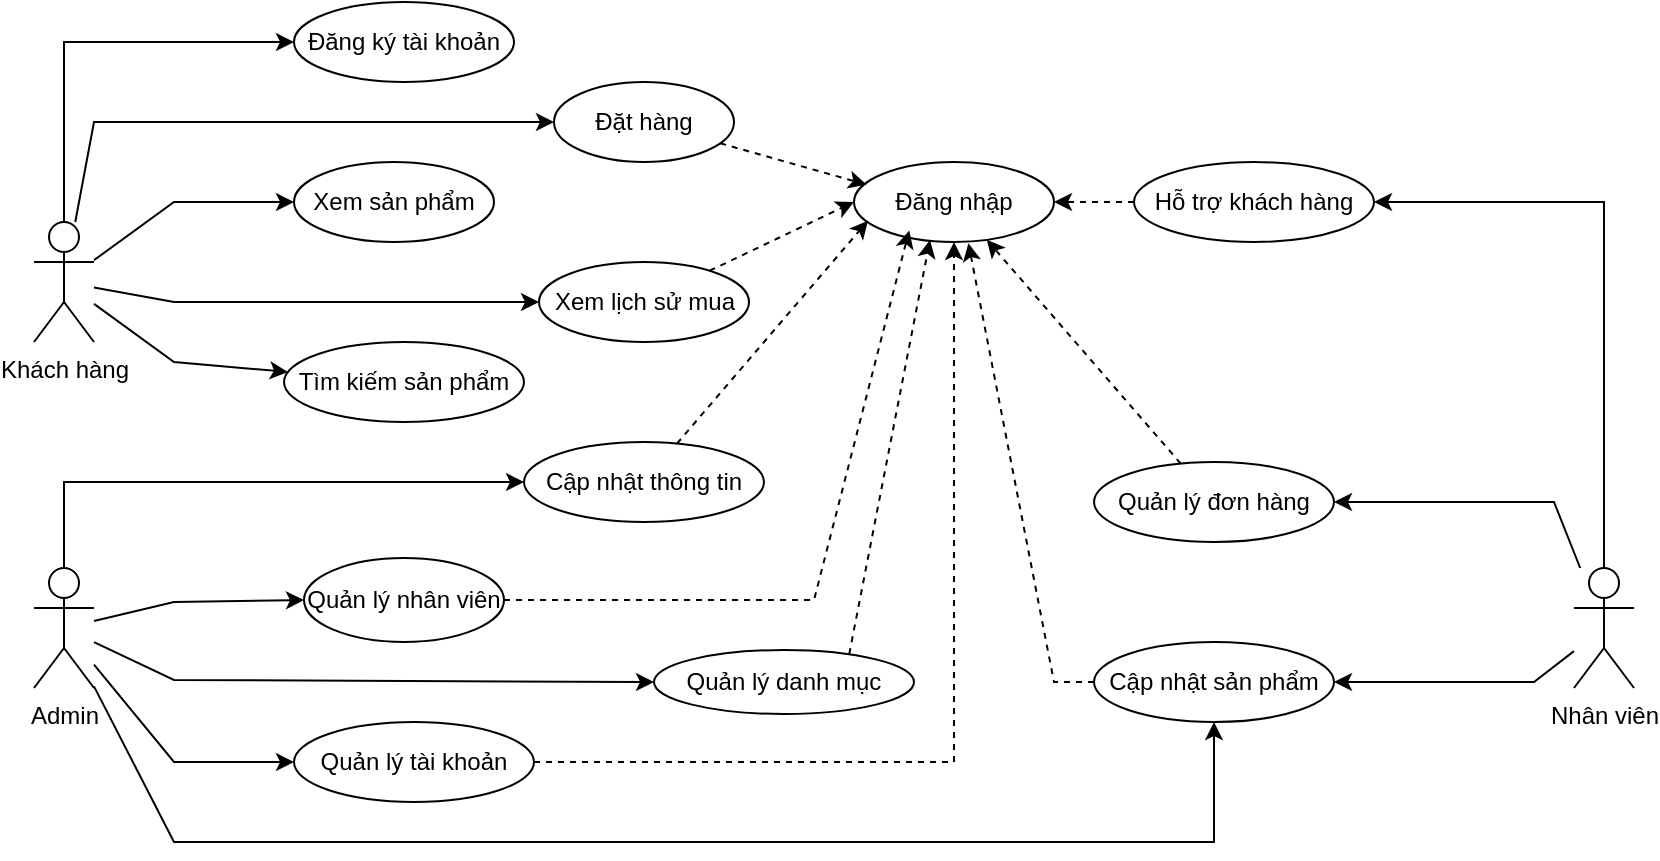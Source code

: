 <mxfile version="26.2.13" pages="16">
  <diagram name="Page-1" id="e7e014a7-5840-1c2e-5031-d8a46d1fe8dd">
    <mxGraphModel dx="2146" dy="870" grid="1" gridSize="10" guides="1" tooltips="1" connect="1" arrows="1" fold="1" page="1" pageScale="1" pageWidth="1169" pageHeight="826" background="none" math="0" shadow="0">
      <root>
        <mxCell id="0" />
        <mxCell id="1" parent="0" />
        <mxCell id="t8f5dYIEJWG1cA-B_-Ep-47" style="edgeStyle=none;rounded=0;orthogonalLoop=1;jettySize=auto;html=1;" edge="1" parent="1" source="psPjpAKFewSV56Uf9roY-41" target="psPjpAKFewSV56Uf9roY-75">
          <mxGeometry relative="1" as="geometry">
            <Array as="points">
              <mxPoint x="265" y="120" />
            </Array>
          </mxGeometry>
        </mxCell>
        <mxCell id="t8f5dYIEJWG1cA-B_-Ep-48" style="edgeStyle=none;rounded=0;orthogonalLoop=1;jettySize=auto;html=1;entryX=0;entryY=0.5;entryDx=0;entryDy=0;" edge="1" parent="1" source="psPjpAKFewSV56Uf9roY-41" target="psPjpAKFewSV56Uf9roY-76">
          <mxGeometry relative="1" as="geometry">
            <Array as="points">
              <mxPoint x="320" y="200" />
            </Array>
          </mxGeometry>
        </mxCell>
        <mxCell id="t8f5dYIEJWG1cA-B_-Ep-49" style="edgeStyle=none;rounded=0;orthogonalLoop=1;jettySize=auto;html=1;entryX=0;entryY=0.5;entryDx=0;entryDy=0;" edge="1" parent="1" source="psPjpAKFewSV56Uf9roY-41" target="t8f5dYIEJWG1cA-B_-Ep-1">
          <mxGeometry relative="1" as="geometry">
            <Array as="points">
              <mxPoint x="280" y="160" />
            </Array>
          </mxGeometry>
        </mxCell>
        <mxCell id="t8f5dYIEJWG1cA-B_-Ep-50" style="edgeStyle=none;rounded=0;orthogonalLoop=1;jettySize=auto;html=1;entryX=0;entryY=0.5;entryDx=0;entryDy=0;" edge="1" parent="1" source="psPjpAKFewSV56Uf9roY-41" target="t8f5dYIEJWG1cA-B_-Ep-2">
          <mxGeometry relative="1" as="geometry">
            <Array as="points">
              <mxPoint x="320" y="250" />
            </Array>
          </mxGeometry>
        </mxCell>
        <mxCell id="t8f5dYIEJWG1cA-B_-Ep-51" style="edgeStyle=none;rounded=0;orthogonalLoop=1;jettySize=auto;html=1;" edge="1" parent="1" source="psPjpAKFewSV56Uf9roY-41" target="psPjpAKFewSV56Uf9roY-77">
          <mxGeometry relative="1" as="geometry">
            <Array as="points">
              <mxPoint x="320" y="280" />
            </Array>
          </mxGeometry>
        </mxCell>
        <mxCell id="psPjpAKFewSV56Uf9roY-41" value="Khách hàng" style="shape=umlActor;verticalLabelPosition=bottom;verticalAlign=top;html=1;outlineConnect=0;" parent="1" vertex="1">
          <mxGeometry x="250" y="210" width="30" height="60" as="geometry" />
        </mxCell>
        <mxCell id="psPjpAKFewSV56Uf9roY-74" value="Đăng nhập" style="ellipse;whiteSpace=wrap;html=1;" parent="1" vertex="1">
          <mxGeometry x="660" y="180" width="100" height="40" as="geometry" />
        </mxCell>
        <mxCell id="psPjpAKFewSV56Uf9roY-75" value="Đăng ký tài khoản" style="ellipse;whiteSpace=wrap;html=1;" parent="1" vertex="1">
          <mxGeometry x="380" y="100" width="110" height="40" as="geometry" />
        </mxCell>
        <mxCell id="psPjpAKFewSV56Uf9roY-76" value="Xem sản phẩm" style="ellipse;whiteSpace=wrap;html=1;" parent="1" vertex="1">
          <mxGeometry x="380" y="180" width="100" height="40" as="geometry" />
        </mxCell>
        <mxCell id="psPjpAKFewSV56Uf9roY-77" value="Tìm kiếm sản phẩm" style="ellipse;whiteSpace=wrap;html=1;" parent="1" vertex="1">
          <mxGeometry x="375" y="270" width="120" height="40" as="geometry" />
        </mxCell>
        <mxCell id="t8f5dYIEJWG1cA-B_-Ep-26" style="edgeStyle=none;rounded=0;orthogonalLoop=1;jettySize=auto;html=1;dashed=1;entryX=0.063;entryY=0.283;entryDx=0;entryDy=0;entryPerimeter=0;" edge="1" parent="1" source="t8f5dYIEJWG1cA-B_-Ep-1" target="psPjpAKFewSV56Uf9roY-74">
          <mxGeometry relative="1" as="geometry" />
        </mxCell>
        <mxCell id="t8f5dYIEJWG1cA-B_-Ep-1" value="Đặt hàng" style="ellipse;whiteSpace=wrap;html=1;" vertex="1" parent="1">
          <mxGeometry x="510" y="140" width="90" height="40" as="geometry" />
        </mxCell>
        <mxCell id="t8f5dYIEJWG1cA-B_-Ep-27" style="edgeStyle=none;rounded=0;orthogonalLoop=1;jettySize=auto;html=1;dashed=1;entryX=0;entryY=0.5;entryDx=0;entryDy=0;" edge="1" parent="1" source="t8f5dYIEJWG1cA-B_-Ep-2" target="psPjpAKFewSV56Uf9roY-74">
          <mxGeometry relative="1" as="geometry">
            <mxPoint x="671" y="213" as="targetPoint" />
          </mxGeometry>
        </mxCell>
        <mxCell id="t8f5dYIEJWG1cA-B_-Ep-2" value="Xem lịch sử mua" style="ellipse;whiteSpace=wrap;html=1;" vertex="1" parent="1">
          <mxGeometry x="502.5" y="230" width="105" height="40" as="geometry" />
        </mxCell>
        <mxCell id="t8f5dYIEJWG1cA-B_-Ep-3" value="Cập nhật thông tin" style="ellipse;whiteSpace=wrap;html=1;" vertex="1" parent="1">
          <mxGeometry x="495" y="320" width="120" height="40" as="geometry" />
        </mxCell>
        <mxCell id="t8f5dYIEJWG1cA-B_-Ep-52" style="edgeStyle=none;rounded=0;orthogonalLoop=1;jettySize=auto;html=1;entryX=0;entryY=0.5;entryDx=0;entryDy=0;" edge="1" parent="1" source="t8f5dYIEJWG1cA-B_-Ep-4" target="t8f5dYIEJWG1cA-B_-Ep-3">
          <mxGeometry relative="1" as="geometry">
            <Array as="points">
              <mxPoint x="265" y="340" />
            </Array>
          </mxGeometry>
        </mxCell>
        <mxCell id="t8f5dYIEJWG1cA-B_-Ep-54" style="edgeStyle=none;rounded=0;orthogonalLoop=1;jettySize=auto;html=1;" edge="1" parent="1" source="t8f5dYIEJWG1cA-B_-Ep-4" target="t8f5dYIEJWG1cA-B_-Ep-31">
          <mxGeometry relative="1" as="geometry">
            <Array as="points">
              <mxPoint x="320" y="480" />
            </Array>
          </mxGeometry>
        </mxCell>
        <mxCell id="t8f5dYIEJWG1cA-B_-Ep-55" style="edgeStyle=none;rounded=0;orthogonalLoop=1;jettySize=auto;html=1;entryX=0;entryY=0.5;entryDx=0;entryDy=0;" edge="1" parent="1" source="t8f5dYIEJWG1cA-B_-Ep-4" target="t8f5dYIEJWG1cA-B_-Ep-33">
          <mxGeometry relative="1" as="geometry">
            <Array as="points">
              <mxPoint x="320" y="439" />
            </Array>
          </mxGeometry>
        </mxCell>
        <mxCell id="t8f5dYIEJWG1cA-B_-Ep-56" style="edgeStyle=none;rounded=0;orthogonalLoop=1;jettySize=auto;html=1;entryX=0.5;entryY=1;entryDx=0;entryDy=0;" edge="1" parent="1" source="t8f5dYIEJWG1cA-B_-Ep-4" target="t8f5dYIEJWG1cA-B_-Ep-32">
          <mxGeometry relative="1" as="geometry">
            <Array as="points">
              <mxPoint x="320" y="520" />
              <mxPoint x="840" y="520" />
            </Array>
          </mxGeometry>
        </mxCell>
        <mxCell id="t8f5dYIEJWG1cA-B_-Ep-4" value="Admin" style="shape=umlActor;verticalLabelPosition=bottom;verticalAlign=top;html=1;outlineConnect=0;" vertex="1" parent="1">
          <mxGeometry x="250" y="383" width="30" height="60" as="geometry" />
        </mxCell>
        <mxCell id="t8f5dYIEJWG1cA-B_-Ep-45" style="edgeStyle=none;rounded=0;orthogonalLoop=1;jettySize=auto;html=1;entryX=1;entryY=0.5;entryDx=0;entryDy=0;" edge="1" parent="1" source="t8f5dYIEJWG1cA-B_-Ep-5" target="t8f5dYIEJWG1cA-B_-Ep-34">
          <mxGeometry relative="1" as="geometry">
            <Array as="points">
              <mxPoint x="1010" y="350" />
            </Array>
          </mxGeometry>
        </mxCell>
        <mxCell id="t8f5dYIEJWG1cA-B_-Ep-46" style="edgeStyle=none;rounded=0;orthogonalLoop=1;jettySize=auto;html=1;entryX=1;entryY=0.5;entryDx=0;entryDy=0;" edge="1" parent="1" source="t8f5dYIEJWG1cA-B_-Ep-5" target="t8f5dYIEJWG1cA-B_-Ep-32">
          <mxGeometry relative="1" as="geometry">
            <Array as="points">
              <mxPoint x="1000" y="440" />
            </Array>
          </mxGeometry>
        </mxCell>
        <mxCell id="t8f5dYIEJWG1cA-B_-Ep-64" style="edgeStyle=none;rounded=0;orthogonalLoop=1;jettySize=auto;html=1;" edge="1" parent="1" source="t8f5dYIEJWG1cA-B_-Ep-5" target="t8f5dYIEJWG1cA-B_-Ep-35">
          <mxGeometry relative="1" as="geometry">
            <Array as="points">
              <mxPoint x="1035" y="200" />
            </Array>
          </mxGeometry>
        </mxCell>
        <mxCell id="t8f5dYIEJWG1cA-B_-Ep-5" value="Nhân viên" style="shape=umlActor;verticalLabelPosition=bottom;verticalAlign=top;html=1;outlineConnect=0;" vertex="1" parent="1">
          <mxGeometry x="1020" y="383" width="30" height="60" as="geometry" />
        </mxCell>
        <mxCell id="t8f5dYIEJWG1cA-B_-Ep-28" style="edgeStyle=none;rounded=0;orthogonalLoop=1;jettySize=auto;html=1;dashed=1;entryX=0.07;entryY=0.733;entryDx=0;entryDy=0;entryPerimeter=0;" edge="1" parent="1" source="t8f5dYIEJWG1cA-B_-Ep-3" target="psPjpAKFewSV56Uf9roY-74">
          <mxGeometry relative="1" as="geometry">
            <mxPoint x="682" y="217" as="targetPoint" />
          </mxGeometry>
        </mxCell>
        <mxCell id="t8f5dYIEJWG1cA-B_-Ep-57" style="edgeStyle=none;rounded=0;orthogonalLoop=1;jettySize=auto;html=1;exitX=1;exitY=0.5;exitDx=0;exitDy=0;entryX=0.276;entryY=0.855;entryDx=0;entryDy=0;dashed=1;entryPerimeter=0;" edge="1" parent="1" source="t8f5dYIEJWG1cA-B_-Ep-29" target="psPjpAKFewSV56Uf9roY-74">
          <mxGeometry relative="1" as="geometry">
            <Array as="points">
              <mxPoint x="640" y="399" />
            </Array>
          </mxGeometry>
        </mxCell>
        <mxCell id="t8f5dYIEJWG1cA-B_-Ep-29" value="Quản lý nhân viên" style="ellipse;whiteSpace=wrap;html=1;" vertex="1" parent="1">
          <mxGeometry x="385" y="378" width="100" height="42" as="geometry" />
        </mxCell>
        <mxCell id="t8f5dYIEJWG1cA-B_-Ep-58" style="edgeStyle=none;rounded=0;orthogonalLoop=1;jettySize=auto;html=1;entryX=0.5;entryY=1;entryDx=0;entryDy=0;dashed=1;" edge="1" parent="1" source="t8f5dYIEJWG1cA-B_-Ep-31" target="psPjpAKFewSV56Uf9roY-74">
          <mxGeometry relative="1" as="geometry">
            <Array as="points">
              <mxPoint x="710" y="480" />
            </Array>
          </mxGeometry>
        </mxCell>
        <mxCell id="t8f5dYIEJWG1cA-B_-Ep-31" value="Quản lý tài khoản" style="ellipse;whiteSpace=wrap;html=1;" vertex="1" parent="1">
          <mxGeometry x="380" y="460" width="120" height="40" as="geometry" />
        </mxCell>
        <mxCell id="t8f5dYIEJWG1cA-B_-Ep-32" value="Cập nhật sản phẩm" style="ellipse;whiteSpace=wrap;html=1;" vertex="1" parent="1">
          <mxGeometry x="780" y="420" width="120" height="40" as="geometry" />
        </mxCell>
        <mxCell id="t8f5dYIEJWG1cA-B_-Ep-60" style="edgeStyle=none;rounded=0;orthogonalLoop=1;jettySize=auto;html=1;dashed=1;exitX=0.751;exitY=0.062;exitDx=0;exitDy=0;exitPerimeter=0;entryX=0.38;entryY=0.975;entryDx=0;entryDy=0;entryPerimeter=0;" edge="1" parent="1" source="t8f5dYIEJWG1cA-B_-Ep-33" target="psPjpAKFewSV56Uf9roY-74">
          <mxGeometry relative="1" as="geometry" />
        </mxCell>
        <mxCell id="t8f5dYIEJWG1cA-B_-Ep-33" value="Quản lý danh mục" style="ellipse;whiteSpace=wrap;html=1;" vertex="1" parent="1">
          <mxGeometry x="560" y="424" width="130" height="32" as="geometry" />
        </mxCell>
        <mxCell id="t8f5dYIEJWG1cA-B_-Ep-62" style="edgeStyle=none;rounded=0;orthogonalLoop=1;jettySize=auto;html=1;dashed=1;" edge="1" parent="1" source="t8f5dYIEJWG1cA-B_-Ep-34" target="psPjpAKFewSV56Uf9roY-74">
          <mxGeometry relative="1" as="geometry" />
        </mxCell>
        <mxCell id="t8f5dYIEJWG1cA-B_-Ep-34" value="Quản lý đơn hàng" style="ellipse;whiteSpace=wrap;html=1;" vertex="1" parent="1">
          <mxGeometry x="780" y="330" width="120" height="40" as="geometry" />
        </mxCell>
        <mxCell id="t8f5dYIEJWG1cA-B_-Ep-65" style="edgeStyle=none;rounded=0;orthogonalLoop=1;jettySize=auto;html=1;entryX=1;entryY=0.5;entryDx=0;entryDy=0;dashed=1;" edge="1" parent="1" source="t8f5dYIEJWG1cA-B_-Ep-35" target="psPjpAKFewSV56Uf9roY-74">
          <mxGeometry relative="1" as="geometry" />
        </mxCell>
        <mxCell id="t8f5dYIEJWG1cA-B_-Ep-35" value="Hỗ trợ khách hàng" style="ellipse;whiteSpace=wrap;html=1;" vertex="1" parent="1">
          <mxGeometry x="800" y="180" width="120" height="40" as="geometry" />
        </mxCell>
        <mxCell id="t8f5dYIEJWG1cA-B_-Ep-53" style="edgeStyle=none;rounded=0;orthogonalLoop=1;jettySize=auto;html=1;entryX=0;entryY=0.5;entryDx=0;entryDy=0;" edge="1" parent="1" source="t8f5dYIEJWG1cA-B_-Ep-4" target="t8f5dYIEJWG1cA-B_-Ep-29">
          <mxGeometry relative="1" as="geometry">
            <Array as="points">
              <mxPoint x="320" y="400" />
            </Array>
          </mxGeometry>
        </mxCell>
        <mxCell id="t8f5dYIEJWG1cA-B_-Ep-63" style="edgeStyle=none;rounded=0;orthogonalLoop=1;jettySize=auto;html=1;entryX=0.572;entryY=1.015;entryDx=0;entryDy=0;entryPerimeter=0;dashed=1;" edge="1" parent="1" source="t8f5dYIEJWG1cA-B_-Ep-32" target="psPjpAKFewSV56Uf9roY-74">
          <mxGeometry relative="1" as="geometry">
            <Array as="points">
              <mxPoint x="760" y="440" />
            </Array>
          </mxGeometry>
        </mxCell>
      </root>
    </mxGraphModel>
  </diagram>
  <diagram id="mtiRv7fqb3Mk4b6pBMzR" name="Trang-2">
    <mxGraphModel dx="1167" dy="639" grid="1" gridSize="10" guides="1" tooltips="1" connect="1" arrows="1" fold="1" page="1" pageScale="1" pageWidth="827" pageHeight="1169" math="0" shadow="0">
      <root>
        <mxCell id="0" />
        <mxCell id="1" parent="0" />
        <mxCell id="VTeDdulPuaQeQ69k6ycg-41" value="Biểu đồ hoạt động thêm thể loại" style="swimlane;childLayout=stackLayout;resizeParent=1;resizeParentMax=0;startSize=20;html=1;" vertex="1" parent="1">
          <mxGeometry x="200" y="120" width="520" height="660" as="geometry" />
        </mxCell>
        <mxCell id="VTeDdulPuaQeQ69k6ycg-42" value="Admin, nhân viên" style="swimlane;startSize=20;html=1;" vertex="1" parent="VTeDdulPuaQeQ69k6ycg-41">
          <mxGeometry y="20" width="220" height="640" as="geometry" />
        </mxCell>
        <mxCell id="VTeDdulPuaQeQ69k6ycg-50" value="" style="ellipse;html=1;shape=startState;fillColor=#000000;strokeColor=#ff0000;" vertex="1" parent="VTeDdulPuaQeQ69k6ycg-42">
          <mxGeometry x="95" y="40" width="30" height="30" as="geometry" />
        </mxCell>
        <mxCell id="VTeDdulPuaQeQ69k6ycg-51" value="" style="edgeStyle=orthogonalEdgeStyle;html=1;verticalAlign=bottom;endArrow=open;endSize=8;strokeColor=#ff0000;rounded=0;entryX=0.5;entryY=0;entryDx=0;entryDy=0;" edge="1" source="VTeDdulPuaQeQ69k6ycg-50" parent="VTeDdulPuaQeQ69k6ycg-42" target="VTeDdulPuaQeQ69k6ycg-52">
          <mxGeometry relative="1" as="geometry">
            <mxPoint x="80" y="130" as="targetPoint" />
          </mxGeometry>
        </mxCell>
        <mxCell id="VTeDdulPuaQeQ69k6ycg-52" value="Mở trang quản lý thể loại" style="rounded=1;whiteSpace=wrap;html=1;arcSize=40;fontColor=#000000;fillColor=#ffffc0;strokeColor=#ff0000;" vertex="1" parent="VTeDdulPuaQeQ69k6ycg-42">
          <mxGeometry x="50" y="100" width="120" height="40" as="geometry" />
        </mxCell>
        <mxCell id="VTeDdulPuaQeQ69k6ycg-60" value="Nhập thông tin thể loại" style="rounded=1;whiteSpace=wrap;html=1;arcSize=40;fontColor=#000000;fillColor=#ffffc0;strokeColor=#ff0000;" vertex="1" parent="VTeDdulPuaQeQ69k6ycg-42">
          <mxGeometry x="65" y="280" width="90" height="40" as="geometry" />
        </mxCell>
        <mxCell id="VTeDdulPuaQeQ69k6ycg-61" value="" style="edgeStyle=orthogonalEdgeStyle;html=1;verticalAlign=bottom;endArrow=open;endSize=8;strokeColor=#ff0000;rounded=0;entryX=0.5;entryY=0;entryDx=0;entryDy=0;" edge="1" source="VTeDdulPuaQeQ69k6ycg-60" parent="VTeDdulPuaQeQ69k6ycg-42" target="VTeDdulPuaQeQ69k6ycg-62">
          <mxGeometry relative="1" as="geometry">
            <mxPoint x="79.74" y="380" as="targetPoint" />
            <mxPoint x="80" y="353" as="sourcePoint" />
          </mxGeometry>
        </mxCell>
        <mxCell id="VTeDdulPuaQeQ69k6ycg-62" value="Nhấn nút &quot;Tạo&quot;" style="rounded=1;whiteSpace=wrap;html=1;arcSize=40;fontColor=#000000;fillColor=#ffffc0;strokeColor=#ff0000;" vertex="1" parent="VTeDdulPuaQeQ69k6ycg-42">
          <mxGeometry x="65" y="345" width="90" height="30" as="geometry" />
        </mxCell>
        <mxCell id="VTeDdulPuaQeQ69k6ycg-64" style="edgeStyle=none;rounded=0;orthogonalLoop=1;jettySize=auto;html=1;entryX=0.5;entryY=1;entryDx=0;entryDy=0;" edge="1" parent="VTeDdulPuaQeQ69k6ycg-42" source="VTeDdulPuaQeQ69k6ycg-60" target="VTeDdulPuaQeQ69k6ycg-60">
          <mxGeometry relative="1" as="geometry" />
        </mxCell>
        <mxCell id="VTeDdulPuaQeQ69k6ycg-107" style="edgeStyle=none;rounded=0;orthogonalLoop=1;jettySize=auto;html=1;entryX=0.5;entryY=0;entryDx=0;entryDy=0;endArrow=open;endFill=0;strokeColor=#FF0000;" edge="1" parent="VTeDdulPuaQeQ69k6ycg-42" source="VTeDdulPuaQeQ69k6ycg-101" target="VTeDdulPuaQeQ69k6ycg-105">
          <mxGeometry relative="1" as="geometry" />
        </mxCell>
        <mxCell id="VTeDdulPuaQeQ69k6ycg-101" value="Tìm kiếm thể loại cần sửa" style="rounded=1;whiteSpace=wrap;html=1;arcSize=40;fontColor=#000000;fillColor=#ffffc0;strokeColor=#ff0000;" vertex="1" parent="VTeDdulPuaQeQ69k6ycg-42">
          <mxGeometry x="50" y="150" width="120" height="30" as="geometry" />
        </mxCell>
        <mxCell id="VTeDdulPuaQeQ69k6ycg-105" value="Activity" style="rounded=1;whiteSpace=wrap;html=1;arcSize=40;fontColor=#000000;fillColor=#ffffc0;strokeColor=#ff0000;" vertex="1" parent="VTeDdulPuaQeQ69k6ycg-42">
          <mxGeometry x="50" y="200" width="120" height="30" as="geometry" />
        </mxCell>
        <mxCell id="VTeDdulPuaQeQ69k6ycg-59" value="" style="edgeStyle=orthogonalEdgeStyle;html=1;verticalAlign=bottom;endArrow=open;endSize=8;strokeColor=#ff0000;rounded=0;" edge="1" source="VTeDdulPuaQeQ69k6ycg-58" parent="VTeDdulPuaQeQ69k6ycg-41" target="VTeDdulPuaQeQ69k6ycg-60">
          <mxGeometry relative="1" as="geometry">
            <mxPoint x="330" y="350" as="targetPoint" />
          </mxGeometry>
        </mxCell>
        <mxCell id="VTeDdulPuaQeQ69k6ycg-75" style="edgeStyle=none;rounded=0;orthogonalLoop=1;jettySize=auto;html=1;strokeColor=#FF3333;endArrow=open;endFill=0;" edge="1" parent="VTeDdulPuaQeQ69k6ycg-41" source="VTeDdulPuaQeQ69k6ycg-62" target="VTeDdulPuaQeQ69k6ycg-65">
          <mxGeometry relative="1" as="geometry" />
        </mxCell>
        <mxCell id="VTeDdulPuaQeQ69k6ycg-53" value="" style="edgeStyle=orthogonalEdgeStyle;html=1;verticalAlign=bottom;endArrow=open;endSize=8;strokeColor=#ff0000;rounded=0;" edge="1" source="VTeDdulPuaQeQ69k6ycg-52" parent="VTeDdulPuaQeQ69k6ycg-41" target="VTeDdulPuaQeQ69k6ycg-54">
          <mxGeometry relative="1" as="geometry">
            <mxPoint x="280" y="170" as="targetPoint" />
          </mxGeometry>
        </mxCell>
        <mxCell id="VTeDdulPuaQeQ69k6ycg-87" value="" style="edgeStyle=orthogonalEdgeStyle;html=1;verticalAlign=bottom;endArrow=open;endSize=8;strokeColor=#ff0000;rounded=0;entryX=0;entryY=0.5;entryDx=0;entryDy=0;exitX=0;exitY=0.5;exitDx=0;exitDy=0;" edge="1" source="VTeDdulPuaQeQ69k6ycg-86" parent="VTeDdulPuaQeQ69k6ycg-41" target="VTeDdulPuaQeQ69k6ycg-60">
          <mxGeometry relative="1" as="geometry">
            <mxPoint x="280" y="565" as="targetPoint" />
            <Array as="points">
              <mxPoint x="20" y="445" />
              <mxPoint x="20" y="320" />
            </Array>
          </mxGeometry>
        </mxCell>
        <mxCell id="VTeDdulPuaQeQ69k6ycg-43" value="Hệ thống" style="swimlane;startSize=20;html=1;" vertex="1" parent="VTeDdulPuaQeQ69k6ycg-41">
          <mxGeometry x="220" y="20" width="300" height="640" as="geometry" />
        </mxCell>
        <mxCell id="VTeDdulPuaQeQ69k6ycg-58" value="Hiển thị giao diện thêm thể loại" style="rounded=1;whiteSpace=wrap;html=1;arcSize=40;fontColor=#000000;fillColor=#ffffc0;strokeColor=#ff0000;" vertex="1" parent="VTeDdulPuaQeQ69k6ycg-43">
          <mxGeometry x="130" y="230" width="120" height="40" as="geometry" />
        </mxCell>
        <mxCell id="VTeDdulPuaQeQ69k6ycg-85" style="edgeStyle=none;rounded=0;orthogonalLoop=1;jettySize=auto;html=1;strokeColor=#FF3333;endArrow=open;endFill=0;" edge="1" parent="VTeDdulPuaQeQ69k6ycg-43" source="VTeDdulPuaQeQ69k6ycg-65" target="VTeDdulPuaQeQ69k6ycg-81">
          <mxGeometry relative="1" as="geometry" />
        </mxCell>
        <mxCell id="VTeDdulPuaQeQ69k6ycg-65" value="Kiểm tra tính hợp lệ dữ liệu" style="rounded=1;whiteSpace=wrap;html=1;arcSize=40;fontColor=#000000;fillColor=#ffffc0;strokeColor=#ff0000;" vertex="1" parent="VTeDdulPuaQeQ69k6ycg-43">
          <mxGeometry x="140" y="340" width="120" height="40" as="geometry" />
        </mxCell>
        <mxCell id="VTeDdulPuaQeQ69k6ycg-89" style="edgeStyle=none;rounded=0;orthogonalLoop=1;jettySize=auto;html=1;entryX=1;entryY=0.5;entryDx=0;entryDy=0;endArrow=open;endFill=0;strokeColor=#FF3333;" edge="1" parent="VTeDdulPuaQeQ69k6ycg-43" source="VTeDdulPuaQeQ69k6ycg-81" target="VTeDdulPuaQeQ69k6ycg-86">
          <mxGeometry relative="1" as="geometry" />
        </mxCell>
        <mxCell id="VTeDdulPuaQeQ69k6ycg-99" style="edgeStyle=none;rounded=0;orthogonalLoop=1;jettySize=auto;html=1;endArrow=open;endFill=0;strokeColor=#FF0000;" edge="1" parent="VTeDdulPuaQeQ69k6ycg-43" source="VTeDdulPuaQeQ69k6ycg-81" target="VTeDdulPuaQeQ69k6ycg-93">
          <mxGeometry relative="1" as="geometry" />
        </mxCell>
        <mxCell id="VTeDdulPuaQeQ69k6ycg-81" value="" style="rhombus;whiteSpace=wrap;html=1;fontColor=#000000;fillColor=#ffffc0;strokeColor=#ff0000;" vertex="1" parent="VTeDdulPuaQeQ69k6ycg-43">
          <mxGeometry x="180" y="413.75" width="40" height="22.5" as="geometry" />
        </mxCell>
        <mxCell id="VTeDdulPuaQeQ69k6ycg-54" value="Hiển thị trang quản lý thể loại" style="rounded=1;whiteSpace=wrap;html=1;arcSize=40;fontColor=#000000;fillColor=#ffffc0;strokeColor=#ff0000;" vertex="1" parent="VTeDdulPuaQeQ69k6ycg-43">
          <mxGeometry x="140" y="100" width="120" height="40" as="geometry" />
        </mxCell>
        <mxCell id="VTeDdulPuaQeQ69k6ycg-86" value="Báo lỗi &quot;Thêm mới không thành công&quot;" style="rounded=1;whiteSpace=wrap;html=1;arcSize=40;fontColor=#000000;fillColor=#ffffc0;strokeColor=#ff0000;" vertex="1" parent="VTeDdulPuaQeQ69k6ycg-43">
          <mxGeometry x="10" y="405" width="120" height="40" as="geometry" />
        </mxCell>
        <mxCell id="VTeDdulPuaQeQ69k6ycg-98" style="edgeStyle=none;rounded=0;orthogonalLoop=1;jettySize=auto;html=1;endArrow=open;endFill=0;strokeColor=#FF0000;" edge="1" parent="VTeDdulPuaQeQ69k6ycg-43" source="VTeDdulPuaQeQ69k6ycg-93" target="VTeDdulPuaQeQ69k6ycg-95">
          <mxGeometry relative="1" as="geometry" />
        </mxCell>
        <mxCell id="VTeDdulPuaQeQ69k6ycg-93" value="Thêm mới thành công" style="rounded=1;whiteSpace=wrap;html=1;arcSize=40;fontColor=#000000;fillColor=#ffffc0;strokeColor=#ff0000;" vertex="1" parent="VTeDdulPuaQeQ69k6ycg-43">
          <mxGeometry x="140" y="460" width="120" height="30" as="geometry" />
        </mxCell>
        <mxCell id="VTeDdulPuaQeQ69k6ycg-95" value="Hiển thị thông báo thêm thành công" style="rounded=1;whiteSpace=wrap;html=1;arcSize=40;fontColor=#000000;fillColor=#ffffc0;strokeColor=#ff0000;" vertex="1" parent="VTeDdulPuaQeQ69k6ycg-43">
          <mxGeometry x="140" y="510" width="120" height="40" as="geometry" />
        </mxCell>
        <mxCell id="VTeDdulPuaQeQ69k6ycg-97" value="" style="ellipse;html=1;shape=endState;fillColor=#000000;strokeColor=#ff0000;" vertex="1" parent="VTeDdulPuaQeQ69k6ycg-43">
          <mxGeometry x="185" y="580" width="30" height="30" as="geometry" />
        </mxCell>
        <mxCell id="VTeDdulPuaQeQ69k6ycg-103" style="edgeStyle=none;rounded=0;orthogonalLoop=1;jettySize=auto;html=1;endArrow=open;endFill=0;strokeColor=#FF0000;" edge="1" parent="VTeDdulPuaQeQ69k6ycg-41" source="VTeDdulPuaQeQ69k6ycg-54" target="VTeDdulPuaQeQ69k6ycg-101">
          <mxGeometry relative="1" as="geometry">
            <Array as="points">
              <mxPoint x="420" y="185" />
            </Array>
          </mxGeometry>
        </mxCell>
        <mxCell id="VTeDdulPuaQeQ69k6ycg-109" style="edgeStyle=none;rounded=0;orthogonalLoop=1;jettySize=auto;html=1;entryX=0.5;entryY=0;entryDx=0;entryDy=0;strokeColor=#FF0000;endArrow=open;endFill=0;" edge="1" parent="VTeDdulPuaQeQ69k6ycg-41" source="VTeDdulPuaQeQ69k6ycg-105" target="VTeDdulPuaQeQ69k6ycg-58">
          <mxGeometry relative="1" as="geometry">
            <Array as="points">
              <mxPoint x="410" y="235" />
            </Array>
          </mxGeometry>
        </mxCell>
        <mxCell id="VTeDdulPuaQeQ69k6ycg-96" value="" style="edgeStyle=orthogonalEdgeStyle;html=1;verticalAlign=bottom;endArrow=open;endSize=8;strokeColor=#ff0000;rounded=0;" edge="1" source="VTeDdulPuaQeQ69k6ycg-95" parent="1">
          <mxGeometry relative="1" as="geometry">
            <mxPoint x="620" y="720" as="targetPoint" />
          </mxGeometry>
        </mxCell>
      </root>
    </mxGraphModel>
  </diagram>
  <diagram id="06YF8mP-74tDCCa-Sxzd" name="Trang-3">
    <mxGraphModel dx="1235" dy="676" grid="1" gridSize="10" guides="1" tooltips="1" connect="1" arrows="1" fold="1" page="1" pageScale="1" pageWidth="827" pageHeight="1169" math="0" shadow="0">
      <root>
        <mxCell id="0" />
        <mxCell id="1" parent="0" />
        <mxCell id="4HXMheZLqVyOr8WkN7EQ-1" value="Biểu đồ hoạt động sửa thể loại" style="swimlane;childLayout=stackLayout;resizeParent=1;resizeParentMax=0;startSize=20;html=1;" vertex="1" parent="1">
          <mxGeometry x="230" y="60" width="460" height="620" as="geometry" />
        </mxCell>
        <mxCell id="4HXMheZLqVyOr8WkN7EQ-10" value="" style="edgeStyle=orthogonalEdgeStyle;rounded=0;orthogonalLoop=1;jettySize=auto;html=1;strokeColor=#FF0000;endArrow=open;endFill=0;" edge="1" parent="4HXMheZLqVyOr8WkN7EQ-1" source="4HXMheZLqVyOr8WkN7EQ-7" target="4HXMheZLqVyOr8WkN7EQ-9">
          <mxGeometry relative="1" as="geometry" />
        </mxCell>
        <mxCell id="4HXMheZLqVyOr8WkN7EQ-19" value="" style="edgeStyle=orthogonalEdgeStyle;rounded=0;orthogonalLoop=1;jettySize=auto;html=1;strokeColor=#FF0000;endArrow=open;endFill=0;" edge="1" parent="4HXMheZLqVyOr8WkN7EQ-1" source="4HXMheZLqVyOr8WkN7EQ-16" target="4HXMheZLqVyOr8WkN7EQ-18">
          <mxGeometry relative="1" as="geometry" />
        </mxCell>
        <mxCell id="4HXMheZLqVyOr8WkN7EQ-24" style="edgeStyle=orthogonalEdgeStyle;rounded=0;orthogonalLoop=1;jettySize=auto;html=1;strokeColor=#FF0000;endArrow=open;endFill=0;" edge="1" parent="4HXMheZLqVyOr8WkN7EQ-1" source="4HXMheZLqVyOr8WkN7EQ-18" target="4HXMheZLqVyOr8WkN7EQ-20">
          <mxGeometry relative="1" as="geometry" />
        </mxCell>
        <mxCell id="4HXMheZLqVyOr8WkN7EQ-29" value="" style="edgeStyle=orthogonalEdgeStyle;rounded=0;orthogonalLoop=1;jettySize=auto;html=1;strokeColor=#FF0000;endArrow=open;endFill=0;" edge="1" parent="4HXMheZLqVyOr8WkN7EQ-1" source="4HXMheZLqVyOr8WkN7EQ-26" target="4HXMheZLqVyOr8WkN7EQ-28">
          <mxGeometry relative="1" as="geometry" />
        </mxCell>
        <mxCell id="4HXMheZLqVyOr8WkN7EQ-44" style="edgeStyle=orthogonalEdgeStyle;rounded=0;orthogonalLoop=1;jettySize=auto;html=1;strokeColor=#FF0000;endArrow=open;endFill=0;" edge="1" parent="4HXMheZLqVyOr8WkN7EQ-1" source="4HXMheZLqVyOr8WkN7EQ-41" target="4HXMheZLqVyOr8WkN7EQ-20">
          <mxGeometry relative="1" as="geometry">
            <Array as="points">
              <mxPoint x="10" y="390" />
              <mxPoint x="10" y="280" />
            </Array>
          </mxGeometry>
        </mxCell>
        <mxCell id="4HXMheZLqVyOr8WkN7EQ-2" value="Admin, nhân viên" style="swimlane;startSize=20;html=1;" vertex="1" parent="4HXMheZLqVyOr8WkN7EQ-1">
          <mxGeometry y="20" width="170" height="600" as="geometry" />
        </mxCell>
        <mxCell id="4HXMheZLqVyOr8WkN7EQ-5" value="" style="ellipse;html=1;shape=startState;fillColor=#000000;strokeColor=#ff0000;" vertex="1" parent="4HXMheZLqVyOr8WkN7EQ-2">
          <mxGeometry x="67.5" y="40" width="30" height="30" as="geometry" />
        </mxCell>
        <mxCell id="4HXMheZLqVyOr8WkN7EQ-6" value="" style="edgeStyle=orthogonalEdgeStyle;html=1;verticalAlign=bottom;endArrow=open;endSize=8;strokeColor=#ff0000;rounded=0;" edge="1" source="4HXMheZLqVyOr8WkN7EQ-5" parent="4HXMheZLqVyOr8WkN7EQ-2" target="4HXMheZLqVyOr8WkN7EQ-7">
          <mxGeometry relative="1" as="geometry">
            <mxPoint x="60.0" y="130" as="targetPoint" />
          </mxGeometry>
        </mxCell>
        <mxCell id="4HXMheZLqVyOr8WkN7EQ-7" value="Mở trang quản lý thể loại" style="rounded=1;whiteSpace=wrap;html=1;arcSize=40;fontColor=#000000;fillColor=#ffffc0;strokeColor=#ff0000;" vertex="1" parent="4HXMheZLqVyOr8WkN7EQ-2">
          <mxGeometry x="25" y="100" width="115" height="30" as="geometry" />
        </mxCell>
        <mxCell id="4HXMheZLqVyOr8WkN7EQ-23" style="edgeStyle=orthogonalEdgeStyle;rounded=0;orthogonalLoop=1;jettySize=auto;html=1;entryX=0.5;entryY=0;entryDx=0;entryDy=0;strokeColor=#FF0000;endArrow=open;endFill=0;" edge="1" parent="4HXMheZLqVyOr8WkN7EQ-2" source="4HXMheZLqVyOr8WkN7EQ-11" target="4HXMheZLqVyOr8WkN7EQ-16">
          <mxGeometry relative="1" as="geometry" />
        </mxCell>
        <mxCell id="4HXMheZLqVyOr8WkN7EQ-11" value="Tìm kiếm thể loại cần sửa" style="whiteSpace=wrap;html=1;fillColor=#ffffc0;strokeColor=#ff0000;fontColor=#000000;rounded=1;arcSize=40;" vertex="1" parent="4HXMheZLqVyOr8WkN7EQ-2">
          <mxGeometry x="32.5" y="150" width="105" height="30" as="geometry" />
        </mxCell>
        <mxCell id="4HXMheZLqVyOr8WkN7EQ-16" value="Chọn thể loại cần sửa" style="whiteSpace=wrap;html=1;fillColor=#ffffc0;strokeColor=#ff0000;fontColor=#000000;rounded=1;arcSize=40;" vertex="1" parent="4HXMheZLqVyOr8WkN7EQ-2">
          <mxGeometry x="27.5" y="200" width="115" height="30" as="geometry" />
        </mxCell>
        <mxCell id="4HXMheZLqVyOr8WkN7EQ-27" value="" style="edgeStyle=orthogonalEdgeStyle;rounded=0;orthogonalLoop=1;jettySize=auto;html=1;strokeColor=#FF0000;endArrow=open;endFill=0;" edge="1" parent="4HXMheZLqVyOr8WkN7EQ-2" source="4HXMheZLqVyOr8WkN7EQ-20" target="4HXMheZLqVyOr8WkN7EQ-26">
          <mxGeometry relative="1" as="geometry" />
        </mxCell>
        <mxCell id="4HXMheZLqVyOr8WkN7EQ-20" value="Nhập thông tin muốn sửa" style="whiteSpace=wrap;html=1;fillColor=#ffffc0;strokeColor=#ff0000;fontColor=#000000;rounded=1;arcSize=40;" vertex="1" parent="4HXMheZLqVyOr8WkN7EQ-2">
          <mxGeometry x="32.5" y="240" width="105" height="30" as="geometry" />
        </mxCell>
        <mxCell id="4HXMheZLqVyOr8WkN7EQ-26" value="Click nút &quot;lưu thay đổi&quot;" style="whiteSpace=wrap;html=1;fillColor=#ffffc0;strokeColor=#ff0000;fontColor=#000000;rounded=1;arcSize=40;" vertex="1" parent="4HXMheZLqVyOr8WkN7EQ-2">
          <mxGeometry x="33.75" y="297.5" width="102.5" height="35" as="geometry" />
        </mxCell>
        <mxCell id="4HXMheZLqVyOr8WkN7EQ-50" style="edgeStyle=orthogonalEdgeStyle;rounded=0;orthogonalLoop=1;jettySize=auto;html=1;entryX=1;entryY=0.5;entryDx=0;entryDy=0;strokeColor=#FF0000;endArrow=open;endFill=0;" edge="1" parent="4HXMheZLqVyOr8WkN7EQ-1" source="4HXMheZLqVyOr8WkN7EQ-9" target="4HXMheZLqVyOr8WkN7EQ-11">
          <mxGeometry relative="1" as="geometry">
            <Array as="points">
              <mxPoint x="350" y="185" />
            </Array>
          </mxGeometry>
        </mxCell>
        <mxCell id="4HXMheZLqVyOr8WkN7EQ-3" value="Hệ thống" style="swimlane;startSize=20;html=1;" vertex="1" parent="4HXMheZLqVyOr8WkN7EQ-1">
          <mxGeometry x="170" y="20" width="290" height="600" as="geometry" />
        </mxCell>
        <mxCell id="4HXMheZLqVyOr8WkN7EQ-9" value="Hiển thị trang quản lý thể loại" style="whiteSpace=wrap;html=1;fillColor=#ffffc0;strokeColor=#ff0000;fontColor=#000000;rounded=1;arcSize=40;" vertex="1" parent="4HXMheZLqVyOr8WkN7EQ-3">
          <mxGeometry x="130" y="100" width="110" height="30" as="geometry" />
        </mxCell>
        <mxCell id="4HXMheZLqVyOr8WkN7EQ-18" value="Hiển thị form sửa thể loại" style="whiteSpace=wrap;html=1;fillColor=#ffffc0;strokeColor=#ff0000;fontColor=#000000;rounded=1;arcSize=40;" vertex="1" parent="4HXMheZLqVyOr8WkN7EQ-3">
          <mxGeometry x="150" y="240" width="110" height="30" as="geometry" />
        </mxCell>
        <mxCell id="4HXMheZLqVyOr8WkN7EQ-40" value="" style="edgeStyle=orthogonalEdgeStyle;rounded=0;orthogonalLoop=1;jettySize=auto;html=1;strokeColor=#FF0000;endArrow=open;endFill=0;entryX=0.5;entryY=0;entryDx=0;entryDy=0;" edge="1" parent="4HXMheZLqVyOr8WkN7EQ-3" source="4HXMheZLqVyOr8WkN7EQ-28" target="4HXMheZLqVyOr8WkN7EQ-32">
          <mxGeometry relative="1" as="geometry">
            <mxPoint x="230" y="360" as="targetPoint" />
          </mxGeometry>
        </mxCell>
        <mxCell id="4HXMheZLqVyOr8WkN7EQ-28" value="Kiểm tra thông tin" style="whiteSpace=wrap;html=1;fillColor=#ffffc0;strokeColor=#ff0000;fontColor=#000000;rounded=1;arcSize=40;" vertex="1" parent="4HXMheZLqVyOr8WkN7EQ-3">
          <mxGeometry x="154" y="301.25" width="105" height="27.5" as="geometry" />
        </mxCell>
        <mxCell id="4HXMheZLqVyOr8WkN7EQ-43" style="edgeStyle=orthogonalEdgeStyle;rounded=0;orthogonalLoop=1;jettySize=auto;html=1;strokeColor=#FF3333;endArrow=open;endFill=0;" edge="1" parent="4HXMheZLqVyOr8WkN7EQ-3" source="4HXMheZLqVyOr8WkN7EQ-32" target="4HXMheZLqVyOr8WkN7EQ-41">
          <mxGeometry relative="1" as="geometry" />
        </mxCell>
        <mxCell id="4HXMheZLqVyOr8WkN7EQ-47" style="edgeStyle=orthogonalEdgeStyle;rounded=0;orthogonalLoop=1;jettySize=auto;html=1;strokeColor=#FF0000;endArrow=open;endFill=0;" edge="1" parent="4HXMheZLqVyOr8WkN7EQ-3" source="4HXMheZLqVyOr8WkN7EQ-32" target="4HXMheZLqVyOr8WkN7EQ-45">
          <mxGeometry relative="1" as="geometry" />
        </mxCell>
        <mxCell id="4HXMheZLqVyOr8WkN7EQ-32" value="" style="rhombus;whiteSpace=wrap;html=1;fontColor=#000000;fillColor=#ffffc0;strokeColor=#ff0000;" vertex="1" parent="4HXMheZLqVyOr8WkN7EQ-3">
          <mxGeometry x="185.25" y="360" width="42.5" height="20" as="geometry" />
        </mxCell>
        <mxCell id="4HXMheZLqVyOr8WkN7EQ-41" value="Thông báo lỗi sửa không thành công" style="rounded=1;whiteSpace=wrap;html=1;arcSize=40;fontColor=#000000;fillColor=#ffffc0;strokeColor=#ff0000;" vertex="1" parent="4HXMheZLqVyOr8WkN7EQ-3">
          <mxGeometry x="20" y="350" width="120" height="40" as="geometry" />
        </mxCell>
        <mxCell id="4HXMheZLqVyOr8WkN7EQ-54" style="edgeStyle=orthogonalEdgeStyle;rounded=0;orthogonalLoop=1;jettySize=auto;html=1;strokeColor=#FF0000;endArrow=open;endFill=0;" edge="1" parent="4HXMheZLqVyOr8WkN7EQ-3" source="4HXMheZLqVyOr8WkN7EQ-45" target="4HXMheZLqVyOr8WkN7EQ-48">
          <mxGeometry relative="1" as="geometry" />
        </mxCell>
        <mxCell id="4HXMheZLqVyOr8WkN7EQ-45" value="Thực hiện lưu thay đổi vào cơ sở dữ liệu" style="rounded=1;whiteSpace=wrap;html=1;arcSize=40;fontColor=#000000;fillColor=#ffffc0;strokeColor=#ff0000;" vertex="1" parent="4HXMheZLqVyOr8WkN7EQ-3">
          <mxGeometry x="146.5" y="410" width="120" height="40" as="geometry" />
        </mxCell>
        <mxCell id="4HXMheZLqVyOr8WkN7EQ-58" style="edgeStyle=orthogonalEdgeStyle;rounded=0;orthogonalLoop=1;jettySize=auto;html=1;strokeColor=#FF0000;endArrow=open;endFill=0;" edge="1" parent="4HXMheZLqVyOr8WkN7EQ-3" source="4HXMheZLqVyOr8WkN7EQ-48" target="4HXMheZLqVyOr8WkN7EQ-55">
          <mxGeometry relative="1" as="geometry" />
        </mxCell>
        <mxCell id="4HXMheZLqVyOr8WkN7EQ-48" value="Hiển thị thông báo sửa thành công" style="rounded=1;whiteSpace=wrap;html=1;arcSize=40;fontColor=#000000;fillColor=#ffffc0;strokeColor=#ff0000;" vertex="1" parent="4HXMheZLqVyOr8WkN7EQ-3">
          <mxGeometry x="146.5" y="480" width="120" height="40" as="geometry" />
        </mxCell>
        <mxCell id="4HXMheZLqVyOr8WkN7EQ-55" value="" style="ellipse;html=1;shape=endState;fillColor=#000000;strokeColor=#ff0000;" vertex="1" parent="4HXMheZLqVyOr8WkN7EQ-3">
          <mxGeometry x="191.5" y="550" width="30" height="30" as="geometry" />
        </mxCell>
        <mxCell id="4HXMheZLqVyOr8WkN7EQ-59" value="Không hợp lệ" style="text;html=1;align=center;verticalAlign=middle;resizable=0;points=[];autosize=1;strokeColor=none;fillColor=none;fontSize=7;" vertex="1" parent="4HXMheZLqVyOr8WkN7EQ-3">
          <mxGeometry x="140" y="350" width="70" height="20" as="geometry" />
        </mxCell>
        <mxCell id="4HXMheZLqVyOr8WkN7EQ-60" value="Hợp lệ" style="text;html=1;align=center;verticalAlign=middle;resizable=0;points=[];autosize=1;strokeColor=none;fillColor=none;fontSize=7;" vertex="1" parent="4HXMheZLqVyOr8WkN7EQ-3">
          <mxGeometry x="200" y="380" width="40" height="20" as="geometry" />
        </mxCell>
      </root>
    </mxGraphModel>
  </diagram>
  <diagram id="5vkYYUYaJzd2J4UVStUx" name="Trang-4">
    <mxGraphModel dx="1502" dy="609" grid="1" gridSize="10" guides="1" tooltips="1" connect="1" arrows="1" fold="1" page="1" pageScale="1" pageWidth="827" pageHeight="1169" math="0" shadow="0">
      <root>
        <mxCell id="0" />
        <mxCell id="1" parent="0" />
        <mxCell id="sT6DsnMTWqu1zhlBpID_-1" value="Biểu đồ hoạt động thêm thể loại" style="swimlane;childLayout=stackLayout;resizeParent=1;resizeParentMax=0;startSize=20;html=1;" vertex="1" parent="1">
          <mxGeometry x="230" y="60" width="460" height="620" as="geometry" />
        </mxCell>
        <mxCell id="sT6DsnMTWqu1zhlBpID_-2" value="" style="edgeStyle=orthogonalEdgeStyle;rounded=0;orthogonalLoop=1;jettySize=auto;html=1;fontColor=#FF0000;endArrow=open;endFill=0;strokeColor=#FF0000;" edge="1" parent="sT6DsnMTWqu1zhlBpID_-1" source="sT6DsnMTWqu1zhlBpID_-10" target="sT6DsnMTWqu1zhlBpID_-19">
          <mxGeometry relative="1" as="geometry" />
        </mxCell>
        <mxCell id="sT6DsnMTWqu1zhlBpID_-3" value="" style="edgeStyle=orthogonalEdgeStyle;rounded=0;orthogonalLoop=1;jettySize=auto;html=1;endArrow=open;endFill=0;strokeColor=#FF0000;" edge="1" parent="sT6DsnMTWqu1zhlBpID_-1" source="sT6DsnMTWqu1zhlBpID_-13" target="sT6DsnMTWqu1zhlBpID_-20">
          <mxGeometry relative="1" as="geometry" />
        </mxCell>
        <mxCell id="sT6DsnMTWqu1zhlBpID_-4" style="edgeStyle=orthogonalEdgeStyle;rounded=0;orthogonalLoop=1;jettySize=auto;html=1;endArrow=open;endFill=0;strokeColor=#FF0000;" edge="1" parent="sT6DsnMTWqu1zhlBpID_-1" source="sT6DsnMTWqu1zhlBpID_-20" target="sT6DsnMTWqu1zhlBpID_-15">
          <mxGeometry relative="1" as="geometry" />
        </mxCell>
        <mxCell id="sT6DsnMTWqu1zhlBpID_-5" value="" style="edgeStyle=orthogonalEdgeStyle;rounded=0;orthogonalLoop=1;jettySize=auto;html=1;endArrow=open;endFill=0;strokeColor=#FF0000;" edge="1" parent="sT6DsnMTWqu1zhlBpID_-1" source="sT6DsnMTWqu1zhlBpID_-16" target="sT6DsnMTWqu1zhlBpID_-24">
          <mxGeometry relative="1" as="geometry" />
        </mxCell>
        <mxCell id="sT6DsnMTWqu1zhlBpID_-6" style="edgeStyle=orthogonalEdgeStyle;rounded=0;orthogonalLoop=1;jettySize=auto;html=1;endArrow=open;endFill=0;strokeColor=#FF0000;" edge="1" parent="sT6DsnMTWqu1zhlBpID_-1" source="sT6DsnMTWqu1zhlBpID_-28" target="sT6DsnMTWqu1zhlBpID_-15">
          <mxGeometry relative="1" as="geometry">
            <Array as="points">
              <mxPoint x="10" y="390" />
              <mxPoint x="10" y="280" />
            </Array>
          </mxGeometry>
        </mxCell>
        <mxCell id="sT6DsnMTWqu1zhlBpID_-7" value="Admin, nhân viên" style="swimlane;startSize=20;html=1;" vertex="1" parent="sT6DsnMTWqu1zhlBpID_-1">
          <mxGeometry y="20" width="170" height="600" as="geometry" />
        </mxCell>
        <mxCell id="sT6DsnMTWqu1zhlBpID_-8" value="" style="ellipse;html=1;shape=startState;fillColor=#000000;strokeColor=#ff0000;" vertex="1" parent="sT6DsnMTWqu1zhlBpID_-7">
          <mxGeometry x="67.5" y="40" width="30" height="30" as="geometry" />
        </mxCell>
        <mxCell id="sT6DsnMTWqu1zhlBpID_-9" value="" style="edgeStyle=orthogonalEdgeStyle;html=1;verticalAlign=bottom;endArrow=open;endSize=8;strokeColor=#ff0000;rounded=0;" edge="1" parent="sT6DsnMTWqu1zhlBpID_-7" source="sT6DsnMTWqu1zhlBpID_-8" target="sT6DsnMTWqu1zhlBpID_-10">
          <mxGeometry relative="1" as="geometry">
            <mxPoint x="60.0" y="130" as="targetPoint" />
          </mxGeometry>
        </mxCell>
        <mxCell id="sT6DsnMTWqu1zhlBpID_-10" value="Mở trang quản lý thể loại" style="rounded=1;whiteSpace=wrap;html=1;arcSize=40;fontColor=#000000;fillColor=#ffffc0;strokeColor=#ff0000;" vertex="1" parent="sT6DsnMTWqu1zhlBpID_-7">
          <mxGeometry x="25" y="100" width="115" height="30" as="geometry" />
        </mxCell>
        <mxCell id="sT6DsnMTWqu1zhlBpID_-13" value="Chọn thể loại cần sửa" style="whiteSpace=wrap;html=1;fillColor=#ffffc0;strokeColor=#ff0000;fontColor=#000000;rounded=1;arcSize=40;" vertex="1" parent="sT6DsnMTWqu1zhlBpID_-7">
          <mxGeometry x="25" y="180" width="115" height="30" as="geometry" />
        </mxCell>
        <mxCell id="sT6DsnMTWqu1zhlBpID_-14" value="" style="edgeStyle=orthogonalEdgeStyle;rounded=0;orthogonalLoop=1;jettySize=auto;html=1;endArrow=open;endFill=0;strokeColor=#FF0000;" edge="1" parent="sT6DsnMTWqu1zhlBpID_-7" source="sT6DsnMTWqu1zhlBpID_-15" target="sT6DsnMTWqu1zhlBpID_-16">
          <mxGeometry relative="1" as="geometry" />
        </mxCell>
        <mxCell id="sT6DsnMTWqu1zhlBpID_-15" value="Nhập thông tin thể loại" style="whiteSpace=wrap;html=1;fillColor=#ffffc0;strokeColor=#ff0000;fontColor=#000000;rounded=1;arcSize=40;" vertex="1" parent="sT6DsnMTWqu1zhlBpID_-7">
          <mxGeometry x="32.5" y="240" width="105" height="30" as="geometry" />
        </mxCell>
        <mxCell id="sT6DsnMTWqu1zhlBpID_-16" value="Click nút &quot;Tạo&quot;" style="whiteSpace=wrap;html=1;fillColor=#ffffc0;strokeColor=#ff0000;fontColor=#000000;rounded=1;arcSize=40;" vertex="1" parent="sT6DsnMTWqu1zhlBpID_-7">
          <mxGeometry x="33.75" y="297.5" width="102.5" height="35" as="geometry" />
        </mxCell>
        <mxCell id="sT6DsnMTWqu1zhlBpID_-18" value="Hệ thống" style="swimlane;startSize=20;html=1;" vertex="1" parent="sT6DsnMTWqu1zhlBpID_-1">
          <mxGeometry x="170" y="20" width="290" height="600" as="geometry" />
        </mxCell>
        <mxCell id="sT6DsnMTWqu1zhlBpID_-19" value="Hiển thị trang quản lý thể loại" style="whiteSpace=wrap;html=1;fillColor=#ffffc0;strokeColor=#ff0000;fontColor=#000000;rounded=1;arcSize=40;" vertex="1" parent="sT6DsnMTWqu1zhlBpID_-18">
          <mxGeometry x="130" y="100" width="110" height="30" as="geometry" />
        </mxCell>
        <mxCell id="sT6DsnMTWqu1zhlBpID_-20" value="Hiển thị form thêm thể loại" style="whiteSpace=wrap;html=1;fillColor=#ffffc0;strokeColor=#ff0000;fontColor=#000000;rounded=1;arcSize=40;" vertex="1" parent="sT6DsnMTWqu1zhlBpID_-18">
          <mxGeometry x="146.5" y="235" width="110" height="40" as="geometry" />
        </mxCell>
        <mxCell id="sT6DsnMTWqu1zhlBpID_-24" value="Kiểm tra tính hợp lệ của dữ liệu" style="whiteSpace=wrap;html=1;fillColor=#ffffc0;strokeColor=#ff0000;fontColor=#000000;rounded=1;arcSize=40;" vertex="1" parent="sT6DsnMTWqu1zhlBpID_-18">
          <mxGeometry x="130" y="295.63" width="129" height="38.75" as="geometry" />
        </mxCell>
        <mxCell id="sT6DsnMTWqu1zhlBpID_-25" style="edgeStyle=orthogonalEdgeStyle;rounded=0;orthogonalLoop=1;jettySize=auto;html=1;endArrow=open;endFill=0;strokeColor=#FF0000;" edge="1" parent="sT6DsnMTWqu1zhlBpID_-18" source="sT6DsnMTWqu1zhlBpID_-27" target="sT6DsnMTWqu1zhlBpID_-28">
          <mxGeometry relative="1" as="geometry" />
        </mxCell>
        <mxCell id="sT6DsnMTWqu1zhlBpID_-26" style="edgeStyle=orthogonalEdgeStyle;rounded=0;orthogonalLoop=1;jettySize=auto;html=1;endArrow=open;endFill=0;strokeColor=#FF0000;" edge="1" parent="sT6DsnMTWqu1zhlBpID_-18" source="sT6DsnMTWqu1zhlBpID_-27" target="sT6DsnMTWqu1zhlBpID_-30">
          <mxGeometry relative="1" as="geometry" />
        </mxCell>
        <mxCell id="sT6DsnMTWqu1zhlBpID_-27" value="" style="rhombus;whiteSpace=wrap;html=1;fontColor=#000000;fillColor=#ffffc0;strokeColor=#ff0000;" vertex="1" parent="sT6DsnMTWqu1zhlBpID_-18">
          <mxGeometry x="173.25" y="360" width="42.5" height="20" as="geometry" />
        </mxCell>
        <mxCell id="sT6DsnMTWqu1zhlBpID_-28" value="Thông báo lỗi thêm không thành công" style="rounded=1;whiteSpace=wrap;html=1;arcSize=40;fontColor=#000000;fillColor=#ffffc0;strokeColor=#ff0000;" vertex="1" parent="sT6DsnMTWqu1zhlBpID_-18">
          <mxGeometry x="20" y="350" width="120" height="40" as="geometry" />
        </mxCell>
        <mxCell id="sT6DsnMTWqu1zhlBpID_-29" style="edgeStyle=orthogonalEdgeStyle;rounded=0;orthogonalLoop=1;jettySize=auto;html=1;endArrow=open;endFill=0;strokeColor=#FF0000;" edge="1" parent="sT6DsnMTWqu1zhlBpID_-18" source="sT6DsnMTWqu1zhlBpID_-30" target="sT6DsnMTWqu1zhlBpID_-32">
          <mxGeometry relative="1" as="geometry" />
        </mxCell>
        <mxCell id="sT6DsnMTWqu1zhlBpID_-30" value="Thực hiện lưu thay đổi vào cơ sở dữ liệu" style="rounded=1;whiteSpace=wrap;html=1;arcSize=40;fontColor=#000000;fillColor=#ffffc0;strokeColor=#ff0000;" vertex="1" parent="sT6DsnMTWqu1zhlBpID_-18">
          <mxGeometry x="134.5" y="410" width="120" height="40" as="geometry" />
        </mxCell>
        <mxCell id="sT6DsnMTWqu1zhlBpID_-31" style="edgeStyle=orthogonalEdgeStyle;rounded=0;orthogonalLoop=1;jettySize=auto;html=1;endArrow=open;endFill=0;strokeColor=#FF0000;" edge="1" parent="sT6DsnMTWqu1zhlBpID_-18" source="sT6DsnMTWqu1zhlBpID_-32" target="sT6DsnMTWqu1zhlBpID_-33">
          <mxGeometry relative="1" as="geometry" />
        </mxCell>
        <mxCell id="sT6DsnMTWqu1zhlBpID_-32" value="Hiển thị thông báo sửa thành công" style="rounded=1;whiteSpace=wrap;html=1;arcSize=40;fontColor=#000000;fillColor=#ffffc0;strokeColor=#ff0000;" vertex="1" parent="sT6DsnMTWqu1zhlBpID_-18">
          <mxGeometry x="134.5" y="484.5" width="120" height="40" as="geometry" />
        </mxCell>
        <mxCell id="sT6DsnMTWqu1zhlBpID_-33" value="" style="ellipse;html=1;shape=endState;fillColor=#000000;strokeColor=#ff0000;" vertex="1" parent="sT6DsnMTWqu1zhlBpID_-18">
          <mxGeometry x="179.5" y="550" width="30" height="30" as="geometry" />
        </mxCell>
        <mxCell id="sT6DsnMTWqu1zhlBpID_-34" value="Không hợp lệ" style="text;html=1;align=center;verticalAlign=middle;resizable=0;points=[];autosize=1;strokeColor=none;fillColor=none;fontSize=7;" vertex="1" parent="sT6DsnMTWqu1zhlBpID_-18">
          <mxGeometry x="130" y="350" width="70" height="20" as="geometry" />
        </mxCell>
        <mxCell id="sT6DsnMTWqu1zhlBpID_-35" value="Hợp lệ" style="text;html=1;align=center;verticalAlign=middle;resizable=0;points=[];autosize=1;strokeColor=none;fillColor=none;fontSize=7;" vertex="1" parent="sT6DsnMTWqu1zhlBpID_-18">
          <mxGeometry x="200" y="380" width="40" height="20" as="geometry" />
        </mxCell>
        <mxCell id="NI9hgNa6q4N5pEBMg5lI-5" style="edgeStyle=orthogonalEdgeStyle;rounded=0;orthogonalLoop=1;jettySize=auto;html=1;entryX=0.5;entryY=0.056;entryDx=0;entryDy=0;entryPerimeter=0;strokeColor=#FF0000;endArrow=open;endFill=0;" edge="1" parent="sT6DsnMTWqu1zhlBpID_-18" source="sT6DsnMTWqu1zhlBpID_-24" target="sT6DsnMTWqu1zhlBpID_-27">
          <mxGeometry relative="1" as="geometry" />
        </mxCell>
        <mxCell id="NI9hgNa6q4N5pEBMg5lI-1" style="edgeStyle=orthogonalEdgeStyle;rounded=0;orthogonalLoop=1;jettySize=auto;html=1;endArrow=open;endFill=0;strokeColor=#FF0000;" edge="1" parent="sT6DsnMTWqu1zhlBpID_-1" source="sT6DsnMTWqu1zhlBpID_-19" target="sT6DsnMTWqu1zhlBpID_-13">
          <mxGeometry relative="1" as="geometry">
            <Array as="points">
              <mxPoint x="355" y="180" />
              <mxPoint x="85" y="180" />
            </Array>
          </mxGeometry>
        </mxCell>
      </root>
    </mxGraphModel>
  </diagram>
  <diagram id="ZrinG32mp-8Q9Nvay1bt" name="Trang-6">
    <mxGraphModel dx="1502" dy="609" grid="1" gridSize="10" guides="1" tooltips="1" connect="1" arrows="1" fold="1" page="1" pageScale="1" pageWidth="827" pageHeight="1169" math="0" shadow="0">
      <root>
        <mxCell id="0" />
        <mxCell id="1" parent="0" />
        <mxCell id="JPM4nCSOx8ekhpkAM3z2-1" value="Biểu đồ hoạt động xóa thể loại" style="swimlane;childLayout=stackLayout;resizeParent=1;resizeParentMax=0;startSize=20;html=1;" vertex="1" parent="1">
          <mxGeometry x="230" y="80" width="460" height="580" as="geometry" />
        </mxCell>
        <mxCell id="JPM4nCSOx8ekhpkAM3z2-2" value="" style="edgeStyle=orthogonalEdgeStyle;rounded=0;orthogonalLoop=1;jettySize=auto;html=1;fontColor=#FF0000;endArrow=open;endFill=0;strokeColor=#FF0000;" edge="1" parent="JPM4nCSOx8ekhpkAM3z2-1" source="JPM4nCSOx8ekhpkAM3z2-10" target="JPM4nCSOx8ekhpkAM3z2-16">
          <mxGeometry relative="1" as="geometry" />
        </mxCell>
        <mxCell id="JPM4nCSOx8ekhpkAM3z2-7" value="Admin, nhân viên" style="swimlane;startSize=20;html=1;" vertex="1" parent="JPM4nCSOx8ekhpkAM3z2-1">
          <mxGeometry y="20" width="170" height="560" as="geometry" />
        </mxCell>
        <mxCell id="JPM4nCSOx8ekhpkAM3z2-8" value="" style="ellipse;html=1;shape=startState;fillColor=#000000;strokeColor=#ff0000;" vertex="1" parent="JPM4nCSOx8ekhpkAM3z2-7">
          <mxGeometry x="67.5" y="40" width="30" height="30" as="geometry" />
        </mxCell>
        <mxCell id="JPM4nCSOx8ekhpkAM3z2-9" value="" style="edgeStyle=orthogonalEdgeStyle;html=1;verticalAlign=bottom;endArrow=open;endSize=8;strokeColor=#ff0000;rounded=0;" edge="1" parent="JPM4nCSOx8ekhpkAM3z2-7" source="JPM4nCSOx8ekhpkAM3z2-8" target="JPM4nCSOx8ekhpkAM3z2-10">
          <mxGeometry relative="1" as="geometry">
            <mxPoint x="60.0" y="130" as="targetPoint" />
          </mxGeometry>
        </mxCell>
        <mxCell id="JPM4nCSOx8ekhpkAM3z2-10" value="Mở trang quản lý thể loại" style="rounded=1;whiteSpace=wrap;html=1;arcSize=40;fontColor=#000000;fillColor=#ffffc0;strokeColor=#ff0000;" vertex="1" parent="JPM4nCSOx8ekhpkAM3z2-7">
          <mxGeometry x="25" y="100" width="115" height="30" as="geometry" />
        </mxCell>
        <mxCell id="-1-v3OwkFSCgt99BxElQ-5" style="edgeStyle=orthogonalEdgeStyle;rounded=0;orthogonalLoop=1;jettySize=auto;html=1;entryX=0.5;entryY=0;entryDx=0;entryDy=0;strokeColor=#FF0000;endArrow=open;endFill=0;" edge="1" parent="JPM4nCSOx8ekhpkAM3z2-7" source="JPM4nCSOx8ekhpkAM3z2-11" target="JPM4nCSOx8ekhpkAM3z2-13">
          <mxGeometry relative="1" as="geometry" />
        </mxCell>
        <mxCell id="JPM4nCSOx8ekhpkAM3z2-11" value="Tìm kiếm thể loại cần xóa" style="whiteSpace=wrap;html=1;fillColor=#ffffc0;strokeColor=#ff0000;fontColor=#000000;rounded=1;arcSize=40;" vertex="1" parent="JPM4nCSOx8ekhpkAM3z2-7">
          <mxGeometry x="25" y="150" width="115" height="30" as="geometry" />
        </mxCell>
        <mxCell id="JPM4nCSOx8ekhpkAM3z2-13" value="Chọn thể loại cần xóa" style="whiteSpace=wrap;html=1;fillColor=#ffffc0;strokeColor=#ff0000;fontColor=#000000;rounded=1;arcSize=40;" vertex="1" parent="JPM4nCSOx8ekhpkAM3z2-7">
          <mxGeometry x="30" y="210" width="105" height="30" as="geometry" />
        </mxCell>
        <mxCell id="-1-v3OwkFSCgt99BxElQ-10" value="Xác nhận xóa" style="whiteSpace=wrap;html=1;fillColor=#ffffc0;strokeColor=#ff0000;fontColor=#000000;rounded=1;arcSize=40;" vertex="1" parent="JPM4nCSOx8ekhpkAM3z2-7">
          <mxGeometry x="30" y="280" width="105" height="30" as="geometry" />
        </mxCell>
        <mxCell id="-1-v3OwkFSCgt99BxElQ-11" value="" style="edgeStyle=orthogonalEdgeStyle;rounded=0;orthogonalLoop=1;jettySize=auto;html=1;endArrow=open;endFill=0;strokeColor=#FF0000;" edge="1" parent="JPM4nCSOx8ekhpkAM3z2-7">
          <mxGeometry relative="1" as="geometry">
            <mxPoint x="337.998" y="240" as="sourcePoint" />
            <mxPoint x="79.998" y="280" as="targetPoint" />
            <Array as="points">
              <mxPoint x="360" y="240" />
              <mxPoint x="360" y="260" />
              <mxPoint x="80" y="260" />
            </Array>
          </mxGeometry>
        </mxCell>
        <mxCell id="JPM4nCSOx8ekhpkAM3z2-31" style="edgeStyle=orthogonalEdgeStyle;rounded=0;orthogonalLoop=1;jettySize=auto;html=1;endArrow=open;endFill=0;strokeColor=#FF0000;" edge="1" parent="JPM4nCSOx8ekhpkAM3z2-1" source="JPM4nCSOx8ekhpkAM3z2-16" target="JPM4nCSOx8ekhpkAM3z2-11">
          <mxGeometry relative="1" as="geometry">
            <Array as="points">
              <mxPoint x="355" y="180" />
              <mxPoint x="85" y="180" />
            </Array>
          </mxGeometry>
        </mxCell>
        <mxCell id="-1-v3OwkFSCgt99BxElQ-8" value="" style="edgeStyle=orthogonalEdgeStyle;rounded=0;orthogonalLoop=1;jettySize=auto;html=1;endArrow=open;endFill=0;strokeColor=#FF0000;" edge="1" parent="JPM4nCSOx8ekhpkAM3z2-1" source="JPM4nCSOx8ekhpkAM3z2-13" target="-1-v3OwkFSCgt99BxElQ-7">
          <mxGeometry relative="1" as="geometry" />
        </mxCell>
        <mxCell id="-1-v3OwkFSCgt99BxElQ-15" style="edgeStyle=orthogonalEdgeStyle;rounded=0;orthogonalLoop=1;jettySize=auto;html=1;entryX=0.5;entryY=0;entryDx=0;entryDy=0;endArrow=open;endFill=0;strokeColor=#FF0000;" edge="1" parent="JPM4nCSOx8ekhpkAM3z2-1" source="-1-v3OwkFSCgt99BxElQ-10" target="-1-v3OwkFSCgt99BxElQ-12">
          <mxGeometry relative="1" as="geometry" />
        </mxCell>
        <mxCell id="JPM4nCSOx8ekhpkAM3z2-15" value="Hệ thống" style="swimlane;startSize=20;html=1;" vertex="1" parent="JPM4nCSOx8ekhpkAM3z2-1">
          <mxGeometry x="170" y="20" width="290" height="560" as="geometry" />
        </mxCell>
        <mxCell id="JPM4nCSOx8ekhpkAM3z2-16" value="Hiển thị trang quản lý thể loại" style="whiteSpace=wrap;html=1;fillColor=#ffffc0;strokeColor=#ff0000;fontColor=#000000;rounded=1;arcSize=40;" vertex="1" parent="JPM4nCSOx8ekhpkAM3z2-15">
          <mxGeometry x="130" y="100" width="110" height="30" as="geometry" />
        </mxCell>
        <mxCell id="JPM4nCSOx8ekhpkAM3z2-29" value="Hợp lệ" style="text;html=1;align=center;verticalAlign=middle;resizable=0;points=[];autosize=1;strokeColor=none;fillColor=none;fontSize=7;" vertex="1" parent="JPM4nCSOx8ekhpkAM3z2-15">
          <mxGeometry x="200" y="380" width="40" height="20" as="geometry" />
        </mxCell>
        <mxCell id="-1-v3OwkFSCgt99BxElQ-7" value="Hiển thị xác nhận xóa" style="whiteSpace=wrap;html=1;fillColor=#ffffc0;strokeColor=#ff0000;fontColor=#000000;rounded=1;arcSize=40;" vertex="1" parent="JPM4nCSOx8ekhpkAM3z2-15">
          <mxGeometry x="135" y="210" width="135" height="30" as="geometry" />
        </mxCell>
        <mxCell id="-1-v3OwkFSCgt99BxElQ-20" style="edgeStyle=orthogonalEdgeStyle;rounded=0;orthogonalLoop=1;jettySize=auto;html=1;endArrow=open;endFill=0;strokeColor=#FF0000;" edge="1" parent="JPM4nCSOx8ekhpkAM3z2-15" source="-1-v3OwkFSCgt99BxElQ-12" target="-1-v3OwkFSCgt99BxElQ-19">
          <mxGeometry relative="1" as="geometry" />
        </mxCell>
        <mxCell id="-1-v3OwkFSCgt99BxElQ-26" style="edgeStyle=orthogonalEdgeStyle;rounded=0;orthogonalLoop=1;jettySize=auto;html=1;entryX=0.5;entryY=0;entryDx=0;entryDy=0;endArrow=open;endFill=0;strokeColor=#FF0000;" edge="1" parent="JPM4nCSOx8ekhpkAM3z2-15" source="-1-v3OwkFSCgt99BxElQ-12" target="-1-v3OwkFSCgt99BxElQ-16">
          <mxGeometry relative="1" as="geometry" />
        </mxCell>
        <mxCell id="-1-v3OwkFSCgt99BxElQ-12" value="" style="rhombus;whiteSpace=wrap;html=1;fontColor=#000000;fillColor=#ffffc0;strokeColor=#ff0000;" vertex="1" parent="JPM4nCSOx8ekhpkAM3z2-15">
          <mxGeometry x="157.5" y="320" width="60" height="30" as="geometry" />
        </mxCell>
        <mxCell id="-1-v3OwkFSCgt99BxElQ-22" value="" style="edgeStyle=orthogonalEdgeStyle;rounded=0;orthogonalLoop=1;jettySize=auto;html=1;endArrow=open;endFill=0;strokeColor=#FF0000;" edge="1" parent="JPM4nCSOx8ekhpkAM3z2-15" source="-1-v3OwkFSCgt99BxElQ-16" target="-1-v3OwkFSCgt99BxElQ-21">
          <mxGeometry relative="1" as="geometry" />
        </mxCell>
        <mxCell id="-1-v3OwkFSCgt99BxElQ-16" value="Thực hiện xóa" style="whiteSpace=wrap;html=1;fillColor=#ffffc0;strokeColor=#ff0000;fontColor=#000000;rounded=1;arcSize=40;" vertex="1" parent="JPM4nCSOx8ekhpkAM3z2-15">
          <mxGeometry x="135" y="380" width="105" height="30" as="geometry" />
        </mxCell>
        <mxCell id="-1-v3OwkFSCgt99BxElQ-27" style="edgeStyle=orthogonalEdgeStyle;rounded=0;orthogonalLoop=1;jettySize=auto;html=1;entryX=0;entryY=0.5;entryDx=0;entryDy=0;strokeColor=#FF0000;endArrow=open;endFill=0;" edge="1" parent="JPM4nCSOx8ekhpkAM3z2-15" source="-1-v3OwkFSCgt99BxElQ-19" target="-1-v3OwkFSCgt99BxElQ-23">
          <mxGeometry relative="1" as="geometry">
            <Array as="points">
              <mxPoint x="60" y="525" />
            </Array>
          </mxGeometry>
        </mxCell>
        <mxCell id="-1-v3OwkFSCgt99BxElQ-19" value="Thông báo xóa không thành công" style="whiteSpace=wrap;html=1;fillColor=#ffffc0;strokeColor=#ff0000;fontColor=#000000;rounded=1;arcSize=40;" vertex="1" parent="JPM4nCSOx8ekhpkAM3z2-15">
          <mxGeometry x="7.5" y="380" width="105" height="30" as="geometry" />
        </mxCell>
        <mxCell id="-1-v3OwkFSCgt99BxElQ-24" style="edgeStyle=orthogonalEdgeStyle;rounded=0;orthogonalLoop=1;jettySize=auto;html=1;entryX=0.5;entryY=0;entryDx=0;entryDy=0;endArrow=open;endFill=0;strokeColor=#FF0000;" edge="1" parent="JPM4nCSOx8ekhpkAM3z2-15" source="-1-v3OwkFSCgt99BxElQ-21" target="-1-v3OwkFSCgt99BxElQ-23">
          <mxGeometry relative="1" as="geometry" />
        </mxCell>
        <mxCell id="-1-v3OwkFSCgt99BxElQ-21" value="Hiển thị thông báo xóa thành công" style="whiteSpace=wrap;html=1;fillColor=#ffffc0;strokeColor=#ff0000;fontColor=#000000;rounded=1;arcSize=40;" vertex="1" parent="JPM4nCSOx8ekhpkAM3z2-15">
          <mxGeometry x="135" y="450" width="105" height="30" as="geometry" />
        </mxCell>
        <mxCell id="-1-v3OwkFSCgt99BxElQ-23" value="" style="ellipse;html=1;shape=endState;fillColor=#000000;strokeColor=#ff0000;" vertex="1" parent="JPM4nCSOx8ekhpkAM3z2-15">
          <mxGeometry x="172.5" y="510" width="30" height="30" as="geometry" />
        </mxCell>
        <mxCell id="-1-v3OwkFSCgt99BxElQ-28" value="Xóa không thành công" style="text;html=1;align=center;verticalAlign=middle;resizable=0;points=[];autosize=1;strokeColor=none;fillColor=none;fontSize=7;" vertex="1" parent="JPM4nCSOx8ekhpkAM3z2-15">
          <mxGeometry x="67.5" y="320" width="90" height="20" as="geometry" />
        </mxCell>
        <mxCell id="-1-v3OwkFSCgt99BxElQ-29" value="Xóa thành công" style="text;html=1;align=center;verticalAlign=middle;resizable=0;points=[];autosize=1;strokeColor=none;fillColor=none;fontSize=7;" vertex="1" parent="JPM4nCSOx8ekhpkAM3z2-15">
          <mxGeometry x="180" y="350" width="70" height="20" as="geometry" />
        </mxCell>
      </root>
    </mxGraphModel>
  </diagram>
  <diagram id="Lg4y5OQa2A0DNjkFCvk_" name="Trang-5">
    <mxGraphModel dx="1697" dy="483" grid="1" gridSize="10" guides="1" tooltips="1" connect="1" arrows="1" fold="1" page="1" pageScale="1" pageWidth="827" pageHeight="1169" math="0" shadow="0">
      <root>
        <mxCell id="0" />
        <mxCell id="1" parent="0" />
        <mxCell id="czEmDI7kKQfxpXy2ypBm-3" value="" style="shape=umlLifeline;perimeter=lifelinePerimeter;whiteSpace=wrap;html=1;container=1;dropTarget=0;collapsible=0;recursiveResize=0;outlineConnect=0;portConstraint=eastwest;newEdgeStyle={&quot;curved&quot;:0,&quot;rounded&quot;:0};participant=umlBoundary;size=40;" parent="1" vertex="1">
          <mxGeometry x="200" y="320" width="50" height="580" as="geometry" />
        </mxCell>
        <mxCell id="czEmDI7kKQfxpXy2ypBm-10" value="" style="html=1;points=[[0,0,0,0,5],[0,1,0,0,-5],[1,0,0,0,5],[1,1,0,0,-5]];perimeter=orthogonalPerimeter;outlineConnect=0;targetShapes=umlLifeline;portConstraint=eastwest;newEdgeStyle={&quot;curved&quot;:0,&quot;rounded&quot;:0};fillColor=light-dark(#33FFFF,var(--ge-dark-color, #121212));strokeColor=light-dark(#66B2FF,#FFFFFF);" parent="czEmDI7kKQfxpXy2ypBm-3" vertex="1">
          <mxGeometry x="20" y="60" width="10" height="420" as="geometry" />
        </mxCell>
        <mxCell id="czEmDI7kKQfxpXy2ypBm-4" value="" style="shape=umlLifeline;perimeter=lifelinePerimeter;whiteSpace=wrap;html=1;container=1;dropTarget=0;collapsible=0;recursiveResize=0;outlineConnect=0;portConstraint=eastwest;newEdgeStyle={&quot;curved&quot;:0,&quot;rounded&quot;:0};participant=umlControl;strokeColor=light-dark(#000000,#FFFFFF);" parent="1" vertex="1">
          <mxGeometry x="315" y="320" width="40" height="580" as="geometry" />
        </mxCell>
        <mxCell id="czEmDI7kKQfxpXy2ypBm-15" value="" style="html=1;points=[[0,0,0,0,5],[0,1,0,0,-5],[1,0,0,0,5],[1,1,0,0,-5]];perimeter=orthogonalPerimeter;outlineConnect=0;targetShapes=umlLifeline;portConstraint=eastwest;newEdgeStyle={&quot;curved&quot;:0,&quot;rounded&quot;:0};fillColor=light-dark(#33FFFF,var(--ge-dark-color, #121212));strokeColor=light-dark(#66B2FF,#FFFFFF);" parent="czEmDI7kKQfxpXy2ypBm-4" vertex="1">
          <mxGeometry x="15" y="60" width="10" height="420" as="geometry" />
        </mxCell>
        <mxCell id="czEmDI7kKQfxpXy2ypBm-5" value="" style="shape=umlLifeline;perimeter=lifelinePerimeter;whiteSpace=wrap;html=1;container=1;dropTarget=0;collapsible=0;recursiveResize=0;outlineConnect=0;portConstraint=eastwest;newEdgeStyle={&quot;curved&quot;:0,&quot;rounded&quot;:0};participant=umlEntity;" parent="1" vertex="1">
          <mxGeometry x="420" y="320" width="40" height="580" as="geometry" />
        </mxCell>
        <mxCell id="czEmDI7kKQfxpXy2ypBm-19" value="" style="html=1;points=[[0,0,0,0,5],[0,1,0,0,-5],[1,0,0,0,5],[1,1,0,0,-5]];perimeter=orthogonalPerimeter;outlineConnect=0;targetShapes=umlLifeline;portConstraint=eastwest;newEdgeStyle={&quot;curved&quot;:0,&quot;rounded&quot;:0};strokeColor=light-dark(#66B2FF,#FFFFFF);fillColor=light-dark(#33FFFF,var(--ge-dark-color, #121212));" parent="czEmDI7kKQfxpXy2ypBm-5" vertex="1">
          <mxGeometry x="15" y="60" width="10" height="420" as="geometry" />
        </mxCell>
        <mxCell id="czEmDI7kKQfxpXy2ypBm-9" value="Nguoi dung" style="text;html=1;align=center;verticalAlign=middle;resizable=0;points=[];autosize=1;strokeColor=none;fillColor=none;fontSize=9;" parent="1" vertex="1">
          <mxGeometry x="90" y="300" width="70" height="20" as="geometry" />
        </mxCell>
        <mxCell id="czEmDI7kKQfxpXy2ypBm-11" value="Nhập thông tin đăng nhập" style="html=1;verticalAlign=bottom;endArrow=block;curved=0;rounded=0;fontSize=7;" parent="1" source="czEmDI7kKQfxpXy2ypBm-1" target="czEmDI7kKQfxpXy2ypBm-10" edge="1">
          <mxGeometry relative="1" as="geometry">
            <mxPoint x="124.667" y="334" as="sourcePoint" />
            <mxPoint x="220.0" y="334" as="targetPoint" />
            <Array as="points">
              <mxPoint x="170" y="390" />
            </Array>
          </mxGeometry>
        </mxCell>
        <mxCell id="czEmDI7kKQfxpXy2ypBm-13" value="Login request (Username,password)" style="html=1;verticalAlign=bottom;endArrow=block;rounded=0;fontSize=6;" parent="1" edge="1" target="czEmDI7kKQfxpXy2ypBm-15" source="czEmDI7kKQfxpXy2ypBm-10">
          <mxGeometry width="80" relative="1" as="geometry">
            <mxPoint x="240" y="344" as="sourcePoint" />
            <mxPoint x="340" y="344" as="targetPoint" />
            <Array as="points">
              <mxPoint x="270" y="400" />
            </Array>
          </mxGeometry>
        </mxCell>
        <mxCell id="czEmDI7kKQfxpXy2ypBm-14" value="Xác thực (Username, password)" style="html=1;verticalAlign=bottom;endArrow=block;rounded=0;fontSize=6;" parent="1" edge="1" target="czEmDI7kKQfxpXy2ypBm-19" source="czEmDI7kKQfxpXy2ypBm-15">
          <mxGeometry width="80" relative="1" as="geometry">
            <mxPoint x="345.0" y="361" as="sourcePoint" />
            <mxPoint x="434.5" y="361" as="targetPoint" />
            <Array as="points">
              <mxPoint x="380" y="410" />
            </Array>
          </mxGeometry>
        </mxCell>
        <mxCell id="czEmDI7kKQfxpXy2ypBm-22" value="Alt" style="shape=umlFrame;whiteSpace=wrap;html=1;pointerEvents=0;dashed=1;width=50;height=20;" parent="1" vertex="1">
          <mxGeometry x="110" y="420" width="350" height="330" as="geometry" />
        </mxCell>
        <mxCell id="czEmDI7kKQfxpXy2ypBm-23" value="" style="line;strokeWidth=1;fillColor=none;align=left;verticalAlign=middle;spacingTop=-1;spacingLeft=3;spacingRight=3;rotatable=0;labelPosition=right;points=[];portConstraint=eastwest;strokeColor=inherit;dashed=1;" parent="1" vertex="1">
          <mxGeometry x="110" y="503" width="350" height="8" as="geometry" />
        </mxCell>
        <mxCell id="czEmDI7kKQfxpXy2ypBm-25" value="&lt;font style=&quot;font-size: 6px;&quot;&gt;Không tìm thấy người dùng&lt;/font&gt;" style="html=1;verticalAlign=bottom;endArrow=classic;dashed=1;endSize=8;curved=0;rounded=0;fontSize=5;endFill=1;strokeColor=light-dark(#000000,#FFFFFF);" parent="1" edge="1" target="czEmDI7kKQfxpXy2ypBm-15">
          <mxGeometry x="0.005" relative="1" as="geometry">
            <mxPoint x="435" y="450" as="sourcePoint" />
            <mxPoint x="345" y="450" as="targetPoint" />
            <mxPoint as="offset" />
          </mxGeometry>
        </mxCell>
        <mxCell id="czEmDI7kKQfxpXy2ypBm-27" value="" style="rounded=0;orthogonalLoop=1;jettySize=auto;html=1;dashed=1;" parent="1" edge="1">
          <mxGeometry relative="1" as="geometry">
            <mxPoint x="335" y="469" as="sourcePoint" />
            <mxPoint x="230" y="469" as="targetPoint" />
            <Array as="points">
              <mxPoint x="280" y="469" />
            </Array>
          </mxGeometry>
        </mxCell>
        <mxCell id="ws5XBqpUP9ENPVzMK30e-14" value="&lt;span style=&quot;background-color: rgb(251, 251, 251);&quot;&gt;Đăng nhập thất bại&lt;/span&gt;" style="edgeLabel;html=1;align=center;verticalAlign=middle;resizable=0;points=[];fontSize=6;" parent="czEmDI7kKQfxpXy2ypBm-27" vertex="1" connectable="0">
          <mxGeometry x="-0.063" y="-1" relative="1" as="geometry">
            <mxPoint y="-7" as="offset" />
          </mxGeometry>
        </mxCell>
        <mxCell id="czEmDI7kKQfxpXy2ypBm-30" value="" style="rounded=0;orthogonalLoop=1;jettySize=auto;html=1;dashed=1;" parent="1" edge="1">
          <mxGeometry relative="1" as="geometry">
            <mxPoint x="220" y="489.029" as="sourcePoint" />
            <mxPoint x="125" y="489" as="targetPoint" />
          </mxGeometry>
        </mxCell>
        <mxCell id="ws5XBqpUP9ENPVzMK30e-12" value="&lt;font style=&quot;font-size: 6px;&quot;&gt;&lt;span style=&quot;background-color: rgb(251, 251, 251);&quot;&gt;Hiển thị đăng nhập thất bại&lt;/span&gt;&lt;/font&gt;" style="edgeLabel;html=1;align=center;verticalAlign=middle;resizable=0;points=[];" parent="czEmDI7kKQfxpXy2ypBm-30" vertex="1" connectable="0">
          <mxGeometry x="-0.107" relative="1" as="geometry">
            <mxPoint y="-9" as="offset" />
          </mxGeometry>
        </mxCell>
        <mxCell id="czEmDI7kKQfxpXy2ypBm-32" value="Alt" style="shape=umlFrame;whiteSpace=wrap;html=1;pointerEvents=0;dashed=1;width=40;height=20;" parent="1" vertex="1">
          <mxGeometry x="125" y="550" width="335" height="180" as="geometry" />
        </mxCell>
        <mxCell id="czEmDI7kKQfxpXy2ypBm-33" value="&lt;font style=&quot;font-size: 6px;&quot;&gt;Tài khoản tồn tại&lt;/font&gt;" style="text;html=1;align=center;verticalAlign=middle;resizable=0;points=[];autosize=1;strokeColor=none;fillColor=none;fontSize=10;" parent="1" vertex="1">
          <mxGeometry x="245" y="503" width="70" height="30" as="geometry" />
        </mxCell>
        <mxCell id="czEmDI7kKQfxpXy2ypBm-42" value="" style="endArrow=none;html=1;rounded=0;edgeStyle=orthogonalEdgeStyle;curved=1;endFill=1;startFill=1;startArrow=classic;" parent="1" edge="1">
          <mxGeometry relative="1" as="geometry">
            <mxPoint x="-100" y="521" as="sourcePoint" />
            <mxPoint x="-100" y="511" as="targetPoint" />
            <Array as="points">
              <mxPoint x="-80" y="521" />
            </Array>
          </mxGeometry>
        </mxCell>
        <mxCell id="czEmDI7kKQfxpXy2ypBm-44" value="Xác minh mật khẩu" style="text;html=1;align=center;verticalAlign=middle;resizable=0;points=[];autosize=1;strokeColor=none;fillColor=none;fontSize=7;fontStyle=0;fontColor=#000000;" parent="1" vertex="1">
          <mxGeometry x="364" y="520" width="80" height="20" as="geometry" />
        </mxCell>
        <mxCell id="czEmDI7kKQfxpXy2ypBm-46" value="&lt;font style=&quot;font-size: 6px;&quot;&gt;Mật khẩu không đúng&lt;/font&gt;" style="text;html=1;align=center;verticalAlign=middle;resizable=0;points=[];autosize=1;strokeColor=none;fillColor=none;fontSize=10;" parent="1" vertex="1">
          <mxGeometry x="242" y="555" width="80" height="30" as="geometry" />
        </mxCell>
        <mxCell id="ws5XBqpUP9ENPVzMK30e-2" value="" style="edgeStyle=orthogonalEdgeStyle;curved=0;rounded=0;orthogonalLoop=1;jettySize=auto;html=1;dashed=1;" parent="1" edge="1">
          <mxGeometry relative="1" as="geometry">
            <mxPoint x="335" y="600.0" as="sourcePoint" />
            <mxPoint x="230" y="600.0" as="targetPoint" />
          </mxGeometry>
        </mxCell>
        <mxCell id="ws5XBqpUP9ENPVzMK30e-10" value="&lt;font style=&quot;font-size: 6px;&quot;&gt;Đăng nhập thất bại&lt;/font&gt;" style="edgeLabel;html=1;align=center;verticalAlign=middle;resizable=0;points=[];fontSize=7;" parent="ws5XBqpUP9ENPVzMK30e-2" vertex="1" connectable="0">
          <mxGeometry x="0.012" relative="1" as="geometry">
            <mxPoint y="-6" as="offset" />
          </mxGeometry>
        </mxCell>
        <mxCell id="ws5XBqpUP9ENPVzMK30e-4" value="" style="html=1;verticalAlign=bottom;endArrow=block;curved=0;rounded=0;dashed=1;" parent="1" edge="1">
          <mxGeometry width="80" relative="1" as="geometry">
            <mxPoint x="435" y="587.0" as="sourcePoint" />
            <mxPoint x="345" y="587.0" as="targetPoint" />
          </mxGeometry>
        </mxCell>
        <mxCell id="ws5XBqpUP9ENPVzMK30e-11" value="&lt;span style=&quot;background-color: rgb(251, 251, 251);&quot;&gt;Mật khẩu không hợp lệ&lt;/span&gt;" style="edgeLabel;html=1;align=center;verticalAlign=middle;resizable=0;points=[];fontSize=7;" parent="ws5XBqpUP9ENPVzMK30e-4" vertex="1" connectable="0">
          <mxGeometry x="-0.221" y="2" relative="1" as="geometry">
            <mxPoint x="-4" y="-8" as="offset" />
          </mxGeometry>
        </mxCell>
        <mxCell id="ws5XBqpUP9ENPVzMK30e-7" value="" style="rounded=0;orthogonalLoop=1;jettySize=auto;html=1;dashed=1;" parent="1" edge="1">
          <mxGeometry relative="1" as="geometry">
            <mxPoint x="220" y="619" as="sourcePoint" />
            <mxPoint x="126" y="620" as="targetPoint" />
          </mxGeometry>
        </mxCell>
        <mxCell id="ws5XBqpUP9ENPVzMK30e-9" value="&lt;font style=&quot;font-size: 6px;&quot;&gt;Hiển thị thông báo lỗi&lt;/font&gt;" style="edgeLabel;html=1;align=center;verticalAlign=middle;resizable=0;points=[];fontSize=7;" parent="ws5XBqpUP9ENPVzMK30e-7" vertex="1" connectable="0">
          <mxGeometry x="0.287" y="-3" relative="1" as="geometry">
            <mxPoint x="18" y="-3" as="offset" />
          </mxGeometry>
        </mxCell>
        <mxCell id="ws5XBqpUP9ENPVzMK30e-15" value="" style="endArrow=none;html=1;rounded=0;dashed=1;" parent="1" edge="1">
          <mxGeometry relative="1" as="geometry">
            <mxPoint x="130.0" y="640.2" as="sourcePoint" />
            <mxPoint x="460" y="640" as="targetPoint" />
          </mxGeometry>
        </mxCell>
        <mxCell id="ws5XBqpUP9ENPVzMK30e-16" value="&lt;font style=&quot;font-size: 6px;&quot;&gt;Mật khẩu đúng&lt;/font&gt;" style="text;html=1;align=center;verticalAlign=middle;resizable=0;points=[];autosize=1;strokeColor=none;fillColor=none;fontSize=10;" parent="1" vertex="1">
          <mxGeometry x="252" y="640" width="60" height="30" as="geometry" />
        </mxCell>
        <mxCell id="ws5XBqpUP9ENPVzMK30e-17" value="&lt;font style=&quot;font-size: 6px;&quot;&gt;Đăng nhập thành công&lt;/font&gt;" style="html=1;verticalAlign=bottom;endArrow=block;curved=0;rounded=0;fontSize=7;dashed=1;" parent="1" edge="1">
          <mxGeometry x="0.003" width="80" relative="1" as="geometry">
            <mxPoint x="435" y="675" as="sourcePoint" />
            <mxPoint x="345" y="675" as="targetPoint" />
            <mxPoint as="offset" />
          </mxGeometry>
        </mxCell>
        <mxCell id="ws5XBqpUP9ENPVzMK30e-18" value="" style="edgeStyle=orthogonalEdgeStyle;curved=0;rounded=0;orthogonalLoop=1;jettySize=auto;html=1;dashed=1;" parent="1" edge="1">
          <mxGeometry relative="1" as="geometry">
            <mxPoint x="335" y="689.0" as="sourcePoint" />
            <mxPoint x="230" y="689.0" as="targetPoint" />
          </mxGeometry>
        </mxCell>
        <mxCell id="ws5XBqpUP9ENPVzMK30e-19" value="&lt;font style=&quot;font-size: 6px;&quot;&gt;Đăng nhập thành công&lt;/font&gt;" style="edgeLabel;html=1;align=center;verticalAlign=middle;resizable=0;points=[];fontSize=7;" parent="ws5XBqpUP9ENPVzMK30e-18" vertex="1" connectable="0">
          <mxGeometry x="0.012" relative="1" as="geometry">
            <mxPoint y="-6" as="offset" />
          </mxGeometry>
        </mxCell>
        <mxCell id="ws5XBqpUP9ENPVzMK30e-23" value="" style="rounded=0;orthogonalLoop=1;jettySize=auto;html=1;dashed=1;" parent="1" edge="1">
          <mxGeometry relative="1" as="geometry">
            <mxPoint x="219" y="709" as="sourcePoint" />
            <mxPoint x="130" y="709" as="targetPoint" />
          </mxGeometry>
        </mxCell>
        <mxCell id="ws5XBqpUP9ENPVzMK30e-24" value="&lt;font style=&quot;font-size: 6px;&quot;&gt;Chuyển đến trang chủ&lt;/font&gt;" style="edgeLabel;html=1;align=center;verticalAlign=middle;resizable=0;points=[];fontSize=7;" parent="ws5XBqpUP9ENPVzMK30e-23" vertex="1" connectable="0">
          <mxGeometry x="0.287" y="-3" relative="1" as="geometry">
            <mxPoint x="18" y="-3" as="offset" />
          </mxGeometry>
        </mxCell>
        <mxCell id="ws5XBqpUP9ENPVzMK30e-26" value="Giao diện đăng nhập" style="text;html=1;align=center;verticalAlign=top;resizable=0;points=[];autosize=1;strokeColor=none;fillColor=none;flipH=1;flipV=0;fontSize=9;" parent="1" vertex="1">
          <mxGeometry x="180" y="300" width="110" height="20" as="geometry" />
        </mxCell>
        <mxCell id="ws5XBqpUP9ENPVzMK30e-27" value="Control đăng nhập" style="text;html=1;align=center;verticalAlign=middle;resizable=0;points=[];autosize=1;strokeColor=none;fillColor=none;fontSize=9;" parent="1" vertex="1">
          <mxGeometry x="285" y="300" width="100" height="20" as="geometry" />
        </mxCell>
        <mxCell id="ws5XBqpUP9ENPVzMK30e-28" value="Database" style="text;html=1;align=center;verticalAlign=middle;resizable=0;points=[];autosize=1;strokeColor=none;fillColor=none;fontSize=9;" parent="1" vertex="1">
          <mxGeometry x="410" y="300" width="60" height="20" as="geometry" />
        </mxCell>
        <mxCell id="BIxNIOIe-Z2T0s3240_5-1" value="&lt;font style=&quot;font-size: 6px;&quot;&gt;Tài khoản không tồn tại&lt;/font&gt;" style="text;html=1;align=center;verticalAlign=middle;resizable=0;points=[];autosize=1;strokeColor=none;fillColor=none;" parent="1" vertex="1">
          <mxGeometry x="240" y="410" width="90" height="30" as="geometry" />
        </mxCell>
        <mxCell id="kMJZ_Gv_23A7pFTu3mxj-1" value="" style="html=1;verticalAlign=bottom;endArrow=block;curved=0;rounded=0;fontSize=7;" edge="1" parent="1" target="czEmDI7kKQfxpXy2ypBm-1">
          <mxGeometry relative="1" as="geometry">
            <mxPoint x="124.667" y="334" as="sourcePoint" />
            <mxPoint x="220.0" y="334" as="targetPoint" />
          </mxGeometry>
        </mxCell>
        <mxCell id="czEmDI7kKQfxpXy2ypBm-1" value="" style="shape=umlLifeline;perimeter=lifelinePerimeter;whiteSpace=wrap;html=1;container=1;dropTarget=0;collapsible=0;recursiveResize=0;outlineConnect=0;portConstraint=eastwest;newEdgeStyle={&quot;curved&quot;:0,&quot;rounded&quot;:0};participant=umlActor;" parent="1" vertex="1">
          <mxGeometry x="110" y="320" width="30" height="580" as="geometry" />
        </mxCell>
      </root>
    </mxGraphModel>
  </diagram>
  <diagram id="o1fab7oXCzh4Olbqn6ZT" name="Trang-7">
    <mxGraphModel dx="497" dy="276" grid="1" gridSize="10" guides="1" tooltips="1" connect="1" arrows="1" fold="1" page="1" pageScale="1" pageWidth="827" pageHeight="1169" math="0" shadow="0">
      <root>
        <mxCell id="0" />
        <mxCell id="1" parent="0" />
        <mxCell id="rfIHebxz5roAzn8_9tsT-12" style="edgeStyle=orthogonalEdgeStyle;rounded=0;orthogonalLoop=1;jettySize=auto;html=1;curved=0;" parent="1" source="rfIHebxz5roAzn8_9tsT-2" edge="1">
          <mxGeometry relative="1" as="geometry">
            <Array as="points">
              <mxPoint x="200" y="470" />
              <mxPoint x="200" y="470" />
            </Array>
            <mxPoint x="273.5" y="470" as="targetPoint" />
          </mxGeometry>
        </mxCell>
        <mxCell id="rfIHebxz5roAzn8_9tsT-13" value="&lt;font size=&quot;1&quot;&gt;Import Information product&lt;/font&gt;" style="edgeLabel;html=1;align=center;verticalAlign=middle;resizable=0;points=[];" parent="rfIHebxz5roAzn8_9tsT-12" vertex="1" connectable="0">
          <mxGeometry x="-0.028" y="-1" relative="1" as="geometry">
            <mxPoint y="-12" as="offset" />
          </mxGeometry>
        </mxCell>
        <mxCell id="rfIHebxz5roAzn8_9tsT-2" value="" style="shape=umlLifeline;perimeter=lifelinePerimeter;whiteSpace=wrap;html=1;container=1;dropTarget=0;collapsible=0;recursiveResize=0;outlineConnect=0;portConstraint=eastwest;newEdgeStyle={&quot;curved&quot;:0,&quot;rounded&quot;:0};participant=umlActor;size=40;" parent="1" vertex="1">
          <mxGeometry x="130" y="390" width="20" height="300" as="geometry" />
        </mxCell>
        <mxCell id="rfIHebxz5roAzn8_9tsT-15" style="edgeStyle=orthogonalEdgeStyle;rounded=0;orthogonalLoop=1;jettySize=auto;html=1;curved=0;" parent="1" edge="1">
          <mxGeometry relative="1" as="geometry">
            <mxPoint x="273.447" y="488.947" as="sourcePoint" />
            <mxPoint x="394.5" y="488.947" as="targetPoint" />
            <Array as="points">
              <mxPoint x="340" y="489" />
              <mxPoint x="340" y="489" />
            </Array>
          </mxGeometry>
        </mxCell>
        <mxCell id="rfIHebxz5roAzn8_9tsT-16" value="createProduct" style="edgeLabel;html=1;align=center;verticalAlign=middle;resizable=0;points=[];" parent="rfIHebxz5roAzn8_9tsT-15" vertex="1" connectable="0">
          <mxGeometry x="-0.142" y="1" relative="1" as="geometry">
            <mxPoint x="1" y="-10" as="offset" />
          </mxGeometry>
        </mxCell>
        <mxCell id="rfIHebxz5roAzn8_9tsT-30" style="edgeStyle=orthogonalEdgeStyle;rounded=0;orthogonalLoop=1;jettySize=auto;html=1;curved=0;dashed=1;" parent="1" target="rfIHebxz5roAzn8_9tsT-2" edge="1">
          <mxGeometry relative="1" as="geometry">
            <Array as="points">
              <mxPoint x="210" y="630" />
              <mxPoint x="210" y="630" />
            </Array>
            <mxPoint x="273.5" y="630" as="sourcePoint" />
          </mxGeometry>
        </mxCell>
        <mxCell id="rfIHebxz5roAzn8_9tsT-31" value="Message success" style="edgeLabel;html=1;align=center;verticalAlign=middle;resizable=0;points=[];" parent="rfIHebxz5roAzn8_9tsT-30" vertex="1" connectable="0">
          <mxGeometry x="0.064" y="2" relative="1" as="geometry">
            <mxPoint y="-12" as="offset" />
          </mxGeometry>
        </mxCell>
        <mxCell id="rfIHebxz5roAzn8_9tsT-17" style="edgeStyle=orthogonalEdgeStyle;rounded=0;orthogonalLoop=1;jettySize=auto;html=1;curved=0;" parent="1" edge="1">
          <mxGeometry relative="1" as="geometry">
            <mxPoint x="394.447" y="506.0" as="sourcePoint" />
            <mxPoint x="524.5" y="506.0" as="targetPoint" />
          </mxGeometry>
        </mxCell>
        <mxCell id="rfIHebxz5roAzn8_9tsT-18" value="saveProduct" style="edgeLabel;html=1;align=center;verticalAlign=middle;resizable=0;points=[];" parent="rfIHebxz5roAzn8_9tsT-17" vertex="1" connectable="0">
          <mxGeometry x="-0.171" y="1" relative="1" as="geometry">
            <mxPoint y="-9" as="offset" />
          </mxGeometry>
        </mxCell>
        <mxCell id="rfIHebxz5roAzn8_9tsT-28" style="edgeStyle=orthogonalEdgeStyle;rounded=0;orthogonalLoop=1;jettySize=auto;html=1;curved=0;dashed=1;" parent="1" edge="1">
          <mxGeometry relative="1" as="geometry">
            <mxPoint x="394.5" y="610" as="sourcePoint" />
            <mxPoint x="273.5" y="610" as="targetPoint" />
            <Array as="points">
              <mxPoint x="330" y="610" />
              <mxPoint x="330" y="610" />
            </Array>
          </mxGeometry>
        </mxCell>
        <mxCell id="rfIHebxz5roAzn8_9tsT-29" value="Success response" style="edgeLabel;html=1;align=center;verticalAlign=middle;resizable=0;points=[];" parent="rfIHebxz5roAzn8_9tsT-28" vertex="1" connectable="0">
          <mxGeometry x="0.144" y="-1" relative="1" as="geometry">
            <mxPoint x="8" y="-7" as="offset" />
          </mxGeometry>
        </mxCell>
        <mxCell id="rfIHebxz5roAzn8_9tsT-19" style="edgeStyle=orthogonalEdgeStyle;rounded=0;orthogonalLoop=1;jettySize=auto;html=1;curved=0;" parent="1" source="rfIHebxz5roAzn8_9tsT-10" target="rfIHebxz5roAzn8_9tsT-11" edge="1">
          <mxGeometry relative="1" as="geometry" />
        </mxCell>
        <mxCell id="rfIHebxz5roAzn8_9tsT-20" value="insertProduct" style="edgeLabel;html=1;align=center;verticalAlign=middle;resizable=0;points=[];" parent="rfIHebxz5roAzn8_9tsT-19" vertex="1" connectable="0">
          <mxGeometry x="-0.09" y="-3" relative="1" as="geometry">
            <mxPoint y="-14" as="offset" />
          </mxGeometry>
        </mxCell>
        <mxCell id="rfIHebxz5roAzn8_9tsT-26" style="edgeStyle=orthogonalEdgeStyle;rounded=0;orthogonalLoop=1;jettySize=auto;html=1;curved=0;dashed=1;" parent="1" edge="1">
          <mxGeometry relative="1" as="geometry">
            <mxPoint x="524.5" y="589" as="sourcePoint" />
            <mxPoint x="394.5" y="589" as="targetPoint" />
            <Array as="points">
              <mxPoint x="460" y="589" />
              <mxPoint x="460" y="589" />
            </Array>
          </mxGeometry>
        </mxCell>
        <mxCell id="rfIHebxz5roAzn8_9tsT-27" value="Success" style="edgeLabel;html=1;align=center;verticalAlign=middle;resizable=0;points=[];" parent="rfIHebxz5roAzn8_9tsT-26" vertex="1" connectable="0">
          <mxGeometry x="0.104" relative="1" as="geometry">
            <mxPoint y="-8" as="offset" />
          </mxGeometry>
        </mxCell>
        <mxCell id="rfIHebxz5roAzn8_9tsT-10" value="Service" style="shape=umlLifeline;perimeter=lifelinePerimeter;whiteSpace=wrap;html=1;container=1;dropTarget=0;collapsible=0;recursiveResize=0;outlineConnect=0;portConstraint=eastwest;newEdgeStyle={&quot;curved&quot;:0,&quot;rounded&quot;:0};size=30;" parent="1" vertex="1">
          <mxGeometry x="490" y="390" width="70" height="300" as="geometry" />
        </mxCell>
        <mxCell id="rfIHebxz5roAzn8_9tsT-21" style="edgeStyle=orthogonalEdgeStyle;rounded=0;orthogonalLoop=1;jettySize=auto;html=1;curved=0;dashed=1;" parent="1" edge="1">
          <mxGeometry relative="1" as="geometry">
            <mxPoint x="644.5" y="571" as="sourcePoint" />
            <mxPoint x="524.5" y="571" as="targetPoint" />
            <Array as="points">
              <mxPoint x="590" y="571" />
              <mxPoint x="590" y="571" />
            </Array>
          </mxGeometry>
        </mxCell>
        <mxCell id="rfIHebxz5roAzn8_9tsT-22" value="productId" style="edgeLabel;html=1;align=center;verticalAlign=middle;resizable=0;points=[];" parent="rfIHebxz5roAzn8_9tsT-21" vertex="1" connectable="0">
          <mxGeometry x="-0.026" y="-1" relative="1" as="geometry">
            <mxPoint y="-10" as="offset" />
          </mxGeometry>
        </mxCell>
        <mxCell id="rfIHebxz5roAzn8_9tsT-11" value="Database" style="shape=umlLifeline;perimeter=lifelinePerimeter;whiteSpace=wrap;html=1;container=1;dropTarget=0;collapsible=0;recursiveResize=0;outlineConnect=0;portConstraint=eastwest;newEdgeStyle={&quot;curved&quot;:0,&quot;rounded&quot;:0};size=30;" parent="1" vertex="1">
          <mxGeometry x="610" y="390" width="70" height="300" as="geometry" />
        </mxCell>
        <mxCell id="rfIHebxz5roAzn8_9tsT-32" value="admin, staff" style="text;html=1;align=center;verticalAlign=middle;resizable=0;points=[];autosize=1;strokeColor=none;fillColor=none;" parent="1" vertex="1">
          <mxGeometry x="95" y="360" width="90" height="30" as="geometry" />
        </mxCell>
        <mxCell id="GRou-e1PkfLris5xTEoX-1" value="Giao diện" style="shape=umlLifeline;perimeter=lifelinePerimeter;whiteSpace=wrap;html=1;container=1;dropTarget=0;collapsible=0;recursiveResize=0;outlineConnect=0;portConstraint=eastwest;newEdgeStyle={&quot;curved&quot;:0,&quot;rounded&quot;:0};participant=umlBoundary;size=40;" vertex="1" parent="1">
          <mxGeometry x="250" y="380" width="50" height="300" as="geometry" />
        </mxCell>
      </root>
    </mxGraphModel>
  </diagram>
  <diagram id="6vhUY4SDeubF24aGK1vp" name="Trang-8">
    <mxGraphModel dx="875" dy="479" grid="1" gridSize="10" guides="1" tooltips="1" connect="1" arrows="1" fold="1" page="1" pageScale="1" pageWidth="827" pageHeight="1169" math="0" shadow="0">
      <root>
        <mxCell id="0" />
        <mxCell id="1" parent="0" />
        <mxCell id="zAN_3CzuUGCgsnb9dGDa-1" value="" style="shape=umlLifeline;perimeter=lifelinePerimeter;whiteSpace=wrap;html=1;container=1;dropTarget=0;collapsible=0;recursiveResize=0;outlineConnect=0;portConstraint=eastwest;newEdgeStyle={&quot;curved&quot;:0,&quot;rounded&quot;:0};participant=umlActor;" vertex="1" parent="1">
          <mxGeometry x="190" y="100" width="20" height="420" as="geometry" />
        </mxCell>
        <mxCell id="zAN_3CzuUGCgsnb9dGDa-2" value="UI" style="shape=umlLifeline;perimeter=lifelinePerimeter;whiteSpace=wrap;html=1;container=1;dropTarget=0;collapsible=0;recursiveResize=0;outlineConnect=0;portConstraint=eastwest;newEdgeStyle={&quot;curved&quot;:0,&quot;rounded&quot;:0};size=30;" vertex="1" parent="1">
          <mxGeometry x="270" y="100" width="100" height="420" as="geometry" />
        </mxCell>
        <mxCell id="zAN_3CzuUGCgsnb9dGDa-17" value="" style="html=1;points=[[0,0,0,0,5],[0,1,0,0,-5],[1,0,0,0,5],[1,1,0,0,-5]];perimeter=orthogonalPerimeter;outlineConnect=0;targetShapes=umlLifeline;portConstraint=eastwest;newEdgeStyle={&quot;curved&quot;:0,&quot;rounded&quot;:0};" vertex="1" parent="zAN_3CzuUGCgsnb9dGDa-2">
          <mxGeometry x="45" y="60" width="10" height="160" as="geometry" />
        </mxCell>
        <mxCell id="zAN_3CzuUGCgsnb9dGDa-34" value="" style="html=1;points=[[0,0,0,0,5],[0,1,0,0,-5],[1,0,0,0,5],[1,1,0,0,-5]];perimeter=orthogonalPerimeter;outlineConnect=0;targetShapes=umlLifeline;portConstraint=eastwest;newEdgeStyle={&quot;curved&quot;:0,&quot;rounded&quot;:0};" vertex="1" parent="zAN_3CzuUGCgsnb9dGDa-2">
          <mxGeometry x="45" y="240" width="10" height="160" as="geometry" />
        </mxCell>
        <mxCell id="zAN_3CzuUGCgsnb9dGDa-3" value="Database" style="shape=umlLifeline;perimeter=lifelinePerimeter;whiteSpace=wrap;html=1;container=1;dropTarget=0;collapsible=0;recursiveResize=0;outlineConnect=0;portConstraint=eastwest;newEdgeStyle={&quot;curved&quot;:0,&quot;rounded&quot;:0};size=30;" vertex="1" parent="1">
          <mxGeometry x="690" y="100" width="100" height="420" as="geometry" />
        </mxCell>
        <mxCell id="zAN_3CzuUGCgsnb9dGDa-25" value="" style="html=1;points=[[0,0,0,0,5],[0,1,0,0,-5],[1,0,0,0,5],[1,1,0,0,-5]];perimeter=orthogonalPerimeter;outlineConnect=0;targetShapes=umlLifeline;portConstraint=eastwest;newEdgeStyle={&quot;curved&quot;:0,&quot;rounded&quot;:0};" vertex="1" parent="zAN_3CzuUGCgsnb9dGDa-3">
          <mxGeometry x="45" y="110" width="10" height="50" as="geometry" />
        </mxCell>
        <mxCell id="zAN_3CzuUGCgsnb9dGDa-40" value="" style="html=1;points=[[0,0,0,0,5],[0,1,0,0,-5],[1,0,0,0,5],[1,1,0,0,-5]];perimeter=orthogonalPerimeter;outlineConnect=0;targetShapes=umlLifeline;portConstraint=eastwest;newEdgeStyle={&quot;curved&quot;:0,&quot;rounded&quot;:0};" vertex="1" parent="zAN_3CzuUGCgsnb9dGDa-3">
          <mxGeometry x="45" y="290" width="10" height="50" as="geometry" />
        </mxCell>
        <mxCell id="zAN_3CzuUGCgsnb9dGDa-4" value="Service" style="shape=umlLifeline;perimeter=lifelinePerimeter;whiteSpace=wrap;html=1;container=1;dropTarget=0;collapsible=0;recursiveResize=0;outlineConnect=0;portConstraint=eastwest;newEdgeStyle={&quot;curved&quot;:0,&quot;rounded&quot;:0};size=30;" vertex="1" parent="1">
          <mxGeometry x="560" y="100" width="100" height="420" as="geometry" />
        </mxCell>
        <mxCell id="zAN_3CzuUGCgsnb9dGDa-24" value="" style="html=1;points=[[0,0,0,0,5],[0,1,0,0,-5],[1,0,0,0,5],[1,1,0,0,-5]];perimeter=orthogonalPerimeter;outlineConnect=0;targetShapes=umlLifeline;portConstraint=eastwest;newEdgeStyle={&quot;curved&quot;:0,&quot;rounded&quot;:0};" vertex="1" parent="zAN_3CzuUGCgsnb9dGDa-4">
          <mxGeometry x="45" y="90" width="10" height="90" as="geometry" />
        </mxCell>
        <mxCell id="zAN_3CzuUGCgsnb9dGDa-36" value="" style="html=1;points=[[0,0,0,0,5],[0,1,0,0,-5],[1,0,0,0,5],[1,1,0,0,-5]];perimeter=orthogonalPerimeter;outlineConnect=0;targetShapes=umlLifeline;portConstraint=eastwest;newEdgeStyle={&quot;curved&quot;:0,&quot;rounded&quot;:0};" vertex="1" parent="zAN_3CzuUGCgsnb9dGDa-4">
          <mxGeometry x="45" y="280" width="10" height="80" as="geometry" />
        </mxCell>
        <mxCell id="zAN_3CzuUGCgsnb9dGDa-5" value="Controller" style="shape=umlLifeline;perimeter=lifelinePerimeter;whiteSpace=wrap;html=1;container=1;dropTarget=0;collapsible=0;recursiveResize=0;outlineConnect=0;portConstraint=eastwest;newEdgeStyle={&quot;curved&quot;:0,&quot;rounded&quot;:0};size=30;" vertex="1" parent="1">
          <mxGeometry x="414" y="100" width="100" height="420" as="geometry" />
        </mxCell>
        <mxCell id="zAN_3CzuUGCgsnb9dGDa-19" value="" style="html=1;points=[[0,0,0,0,5],[0,1,0,0,-5],[1,0,0,0,5],[1,1,0,0,-5]];perimeter=orthogonalPerimeter;outlineConnect=0;targetShapes=umlLifeline;portConstraint=eastwest;newEdgeStyle={&quot;curved&quot;:0,&quot;rounded&quot;:0};" vertex="1" parent="zAN_3CzuUGCgsnb9dGDa-5">
          <mxGeometry x="45" y="70" width="10" height="130" as="geometry" />
        </mxCell>
        <mxCell id="zAN_3CzuUGCgsnb9dGDa-35" value="" style="html=1;points=[[0,0,0,0,5],[0,1,0,0,-5],[1,0,0,0,5],[1,1,0,0,-5]];perimeter=orthogonalPerimeter;outlineConnect=0;targetShapes=umlLifeline;portConstraint=eastwest;newEdgeStyle={&quot;curved&quot;:0,&quot;rounded&quot;:0};" vertex="1" parent="zAN_3CzuUGCgsnb9dGDa-5">
          <mxGeometry x="45" y="260" width="10" height="120" as="geometry" />
        </mxCell>
        <mxCell id="zAN_3CzuUGCgsnb9dGDa-18" value="Choose product" style="html=1;verticalAlign=bottom;startArrow=oval;endArrow=block;startSize=8;curved=0;rounded=0;entryX=0;entryY=0;entryDx=0;entryDy=5;" edge="1" target="zAN_3CzuUGCgsnb9dGDa-17" parent="1" source="zAN_3CzuUGCgsnb9dGDa-1">
          <mxGeometry relative="1" as="geometry">
            <mxPoint x="240" y="165" as="sourcePoint" />
          </mxGeometry>
        </mxCell>
        <mxCell id="zAN_3CzuUGCgsnb9dGDa-23" style="rounded=0;orthogonalLoop=1;jettySize=auto;html=1;" edge="1" parent="1">
          <mxGeometry relative="1" as="geometry">
            <mxPoint x="325" y="182" as="sourcePoint" />
            <mxPoint x="459" y="182" as="targetPoint" />
          </mxGeometry>
        </mxCell>
        <mxCell id="zAN_3CzuUGCgsnb9dGDa-47" value="getProduct" style="edgeLabel;html=1;align=center;verticalAlign=middle;resizable=0;points=[];" vertex="1" connectable="0" parent="zAN_3CzuUGCgsnb9dGDa-23">
          <mxGeometry x="-0.097" y="1" relative="1" as="geometry">
            <mxPoint as="offset" />
          </mxGeometry>
        </mxCell>
        <mxCell id="zAN_3CzuUGCgsnb9dGDa-27" value="findProduct" style="html=1;verticalAlign=bottom;endArrow=block;curved=0;rounded=0;" edge="1" parent="1">
          <mxGeometry width="80" relative="1" as="geometry">
            <mxPoint x="469" y="201" as="sourcePoint" />
            <mxPoint x="605" y="201" as="targetPoint" />
            <Array as="points">
              <mxPoint x="575.88" y="201" />
            </Array>
          </mxGeometry>
        </mxCell>
        <mxCell id="zAN_3CzuUGCgsnb9dGDa-28" value="selectProduct" style="html=1;verticalAlign=bottom;endArrow=block;curved=0;rounded=0;" edge="1" parent="1">
          <mxGeometry width="80" relative="1" as="geometry">
            <mxPoint x="615" y="217" as="sourcePoint" />
            <mxPoint x="735" y="217" as="targetPoint" />
          </mxGeometry>
        </mxCell>
        <mxCell id="zAN_3CzuUGCgsnb9dGDa-29" value="productData" style="html=1;verticalAlign=bottom;endArrow=open;dashed=1;endSize=8;curved=0;rounded=0;" edge="1" parent="1">
          <mxGeometry relative="1" as="geometry">
            <mxPoint x="735.0" y="253" as="sourcePoint" />
            <mxPoint x="615" y="253" as="targetPoint" />
            <Array as="points">
              <mxPoint x="700" y="253" />
            </Array>
          </mxGeometry>
        </mxCell>
        <mxCell id="zAN_3CzuUGCgsnb9dGDa-30" value="productData" style="html=1;verticalAlign=bottom;endArrow=open;dashed=1;endSize=8;curved=0;rounded=0;" edge="1" parent="1">
          <mxGeometry relative="1" as="geometry">
            <mxPoint x="605" y="270" as="sourcePoint" />
            <mxPoint x="469" y="270" as="targetPoint" />
          </mxGeometry>
        </mxCell>
        <mxCell id="zAN_3CzuUGCgsnb9dGDa-31" value="productData" style="html=1;verticalAlign=bottom;endArrow=open;dashed=1;endSize=8;curved=0;rounded=0;" edge="1" parent="1">
          <mxGeometry relative="1" as="geometry">
            <mxPoint x="459" y="287" as="sourcePoint" />
            <mxPoint x="325" y="287" as="targetPoint" />
          </mxGeometry>
        </mxCell>
        <mxCell id="zAN_3CzuUGCgsnb9dGDa-32" value="Show product" style="html=1;verticalAlign=bottom;endArrow=open;dashed=1;endSize=8;curved=0;rounded=0;" edge="1" parent="1">
          <mxGeometry relative="1" as="geometry">
            <mxPoint x="315" y="303" as="sourcePoint" />
            <mxPoint x="200.167" y="303" as="targetPoint" />
          </mxGeometry>
        </mxCell>
        <mxCell id="zAN_3CzuUGCgsnb9dGDa-37" value="Edit product" style="html=1;verticalAlign=bottom;endArrow=block;curved=0;rounded=0;" edge="1" parent="1" target="zAN_3CzuUGCgsnb9dGDa-34">
          <mxGeometry width="80" relative="1" as="geometry">
            <mxPoint x="200" y="360" as="sourcePoint" />
            <mxPoint x="280" y="360" as="targetPoint" />
          </mxGeometry>
        </mxCell>
        <mxCell id="zAN_3CzuUGCgsnb9dGDa-38" value="updateProduct" style="html=1;verticalAlign=bottom;endArrow=block;curved=0;rounded=0;" edge="1" parent="1">
          <mxGeometry width="80" relative="1" as="geometry">
            <mxPoint x="325" y="376" as="sourcePoint" />
            <mxPoint x="459" y="376" as="targetPoint" />
          </mxGeometry>
        </mxCell>
        <mxCell id="zAN_3CzuUGCgsnb9dGDa-39" value="UpdateProduct" style="html=1;verticalAlign=bottom;endArrow=block;curved=0;rounded=0;" edge="1" parent="1">
          <mxGeometry width="80" relative="1" as="geometry">
            <mxPoint x="469" y="396" as="sourcePoint" />
            <mxPoint x="605" y="396" as="targetPoint" />
          </mxGeometry>
        </mxCell>
        <mxCell id="zAN_3CzuUGCgsnb9dGDa-41" style="rounded=0;orthogonalLoop=1;jettySize=auto;html=1;" edge="1" parent="1">
          <mxGeometry relative="1" as="geometry">
            <mxPoint x="615" y="408" as="sourcePoint" />
            <mxPoint x="735" y="408" as="targetPoint" />
          </mxGeometry>
        </mxCell>
        <mxCell id="zAN_3CzuUGCgsnb9dGDa-48" value="updateProductInfo" style="edgeLabel;html=1;align=center;verticalAlign=middle;resizable=0;points=[];" vertex="1" connectable="0" parent="zAN_3CzuUGCgsnb9dGDa-41">
          <mxGeometry x="-0.147" y="2" relative="1" as="geometry">
            <mxPoint x="3" y="-7" as="offset" />
          </mxGeometry>
        </mxCell>
        <mxCell id="zAN_3CzuUGCgsnb9dGDa-42" style="rounded=0;orthogonalLoop=1;jettySize=auto;html=1;dashed=1;" edge="1" parent="1">
          <mxGeometry relative="1" as="geometry">
            <mxPoint x="735" y="430" as="sourcePoint" />
            <mxPoint x="615" y="430" as="targetPoint" />
          </mxGeometry>
        </mxCell>
        <mxCell id="zAN_3CzuUGCgsnb9dGDa-49" value="updateResult" style="edgeLabel;html=1;align=center;verticalAlign=middle;resizable=0;points=[];" vertex="1" connectable="0" parent="zAN_3CzuUGCgsnb9dGDa-42">
          <mxGeometry x="-0.012" relative="1" as="geometry">
            <mxPoint y="-8" as="offset" />
          </mxGeometry>
        </mxCell>
        <mxCell id="zAN_3CzuUGCgsnb9dGDa-43" style="rounded=0;orthogonalLoop=1;jettySize=auto;html=1;dashed=1;" edge="1" parent="1">
          <mxGeometry relative="1" as="geometry">
            <mxPoint x="605" y="450" as="sourcePoint" />
            <mxPoint x="469" y="450" as="targetPoint" />
          </mxGeometry>
        </mxCell>
        <mxCell id="zAN_3CzuUGCgsnb9dGDa-50" value="Success" style="edgeLabel;html=1;align=center;verticalAlign=middle;resizable=0;points=[];" vertex="1" connectable="0" parent="zAN_3CzuUGCgsnb9dGDa-43">
          <mxGeometry x="0.061" y="-1" relative="1" as="geometry">
            <mxPoint y="-7" as="offset" />
          </mxGeometry>
        </mxCell>
        <mxCell id="zAN_3CzuUGCgsnb9dGDa-44" style="edgeStyle=orthogonalEdgeStyle;rounded=0;orthogonalLoop=1;jettySize=auto;html=1;curved=0;dashed=1;" edge="1" parent="1">
          <mxGeometry relative="1" as="geometry">
            <mxPoint x="459.0" y="469" as="sourcePoint" />
            <mxPoint x="325" y="469" as="targetPoint" />
          </mxGeometry>
        </mxCell>
        <mxCell id="zAN_3CzuUGCgsnb9dGDa-51" value="Success response" style="edgeLabel;html=1;align=center;verticalAlign=middle;resizable=0;points=[];" vertex="1" connectable="0" parent="zAN_3CzuUGCgsnb9dGDa-44">
          <mxGeometry x="0.215" relative="1" as="geometry">
            <mxPoint x="15" y="-10" as="offset" />
          </mxGeometry>
        </mxCell>
        <mxCell id="zAN_3CzuUGCgsnb9dGDa-45" style="rounded=0;orthogonalLoop=1;jettySize=auto;html=1;dashed=1;" edge="1" parent="1">
          <mxGeometry relative="1" as="geometry">
            <mxPoint x="315" y="489" as="sourcePoint" />
            <mxPoint x="199.5" y="489" as="targetPoint" />
          </mxGeometry>
        </mxCell>
        <mxCell id="zAN_3CzuUGCgsnb9dGDa-52" value="successful notification" style="edgeLabel;html=1;align=center;verticalAlign=middle;resizable=0;points=[];" vertex="1" connectable="0" parent="zAN_3CzuUGCgsnb9dGDa-45">
          <mxGeometry x="0.194" y="-1" relative="1" as="geometry">
            <mxPoint x="15" y="-10" as="offset" />
          </mxGeometry>
        </mxCell>
      </root>
    </mxGraphModel>
  </diagram>
  <diagram id="Ud-42F83KV0fEAgDUq4u" name="Page-9">
    <mxGraphModel dx="488" dy="267" grid="1" gridSize="10" guides="1" tooltips="1" connect="1" arrows="1" fold="1" page="1" pageScale="1" pageWidth="850" pageHeight="1100" math="0" shadow="0">
      <root>
        <mxCell id="0" />
        <mxCell id="1" parent="0" />
        <mxCell id="shiKT-GD6paCB2UQ0NmS-1" style="edgeStyle=orthogonalEdgeStyle;rounded=0;orthogonalLoop=1;jettySize=auto;html=1;curved=0;" edge="1" parent="1">
          <mxGeometry relative="1" as="geometry">
            <mxPoint x="320.035" y="231.023" as="sourcePoint" />
            <mxPoint x="424.5" y="231.023" as="targetPoint" />
            <Array as="points">
              <mxPoint x="370" y="231" />
              <mxPoint x="370" y="231" />
            </Array>
          </mxGeometry>
        </mxCell>
        <mxCell id="shiKT-GD6paCB2UQ0NmS-2" value="Chọn sản phẩm cần xóa" style="edgeLabel;html=1;align=center;verticalAlign=middle;resizable=0;points=[];fontSize=6;" vertex="1" connectable="0" parent="shiKT-GD6paCB2UQ0NmS-1">
          <mxGeometry x="-0.105" y="1" relative="1" as="geometry">
            <mxPoint y="-6" as="offset" />
          </mxGeometry>
        </mxCell>
        <mxCell id="shiKT-GD6paCB2UQ0NmS-3" style="edgeStyle=orthogonalEdgeStyle;rounded=0;orthogonalLoop=1;jettySize=auto;html=1;curved=0;" edge="1" parent="1">
          <mxGeometry relative="1" as="geometry">
            <mxPoint x="320.035" y="249.023" as="sourcePoint" />
            <mxPoint x="424.5" y="249.023" as="targetPoint" />
            <Array as="points">
              <mxPoint x="370" y="249" />
              <mxPoint x="370" y="249" />
            </Array>
          </mxGeometry>
        </mxCell>
        <mxCell id="shiKT-GD6paCB2UQ0NmS-4" value="Xác nhận xóa" style="edgeLabel;html=1;align=center;verticalAlign=middle;resizable=0;points=[];fontSize=6;" vertex="1" connectable="0" parent="shiKT-GD6paCB2UQ0NmS-3">
          <mxGeometry x="0.011" y="1" relative="1" as="geometry">
            <mxPoint x="-3" y="-5" as="offset" />
          </mxGeometry>
        </mxCell>
        <mxCell id="mgW2yY9BojbTUJjocTQj-1" value="" style="shape=umlLifeline;perimeter=lifelinePerimeter;whiteSpace=wrap;html=1;container=1;dropTarget=0;collapsible=0;recursiveResize=0;outlineConnect=0;portConstraint=eastwest;newEdgeStyle={&quot;curved&quot;:0,&quot;rounded&quot;:0};participant=umlActor;" vertex="1" parent="1">
          <mxGeometry x="310" y="160" width="20" height="300" as="geometry" />
        </mxCell>
        <mxCell id="shiKT-GD6paCB2UQ0NmS-5" style="edgeStyle=orthogonalEdgeStyle;rounded=0;orthogonalLoop=1;jettySize=auto;html=1;curved=0;" edge="1" parent="1">
          <mxGeometry relative="1" as="geometry">
            <mxPoint x="425.035" y="267.023" as="sourcePoint" />
            <mxPoint x="519.5" y="267.023" as="targetPoint" />
            <Array as="points">
              <mxPoint x="470" y="267" />
              <mxPoint x="470" y="267" />
            </Array>
          </mxGeometry>
        </mxCell>
        <mxCell id="shiKT-GD6paCB2UQ0NmS-6" value="Gửi yêu cầu xóa" style="edgeLabel;html=1;align=center;verticalAlign=middle;resizable=0;points=[];fontSize=6;" vertex="1" connectable="0" parent="shiKT-GD6paCB2UQ0NmS-5">
          <mxGeometry x="0.012" y="1" relative="1" as="geometry">
            <mxPoint y="-5" as="offset" />
          </mxGeometry>
        </mxCell>
        <mxCell id="shiKT-GD6paCB2UQ0NmS-15" style="edgeStyle=orthogonalEdgeStyle;rounded=0;orthogonalLoop=1;jettySize=auto;html=1;curved=0;dashed=1;" edge="1" parent="1">
          <mxGeometry relative="1" as="geometry">
            <mxPoint x="424.5" y="340.023" as="sourcePoint" />
            <mxPoint x="320.035" y="340.023" as="targetPoint" />
            <Array as="points">
              <mxPoint x="370" y="340" />
              <mxPoint x="370" y="340" />
            </Array>
          </mxGeometry>
        </mxCell>
        <mxCell id="shiKT-GD6paCB2UQ0NmS-16" value="Thông báo thành công" style="edgeLabel;html=1;align=center;verticalAlign=middle;resizable=0;points=[];fontSize=6;" vertex="1" connectable="0" parent="shiKT-GD6paCB2UQ0NmS-15">
          <mxGeometry x="0.05" y="1" relative="1" as="geometry">
            <mxPoint y="-6" as="offset" />
          </mxGeometry>
        </mxCell>
        <mxCell id="mgW2yY9BojbTUJjocTQj-2" value="" style="shape=umlLifeline;perimeter=lifelinePerimeter;whiteSpace=wrap;html=1;container=1;dropTarget=0;collapsible=0;recursiveResize=0;outlineConnect=0;portConstraint=eastwest;newEdgeStyle={&quot;curved&quot;:0,&quot;rounded&quot;:0};participant=umlBoundary;size=40;" vertex="1" parent="1">
          <mxGeometry x="400" y="160" width="50" height="300" as="geometry" />
        </mxCell>
        <mxCell id="shiKT-GD6paCB2UQ0NmS-7" style="edgeStyle=orthogonalEdgeStyle;rounded=0;orthogonalLoop=1;jettySize=auto;html=1;curved=0;" edge="1" parent="1" source="mgW2yY9BojbTUJjocTQj-3" target="mgW2yY9BojbTUJjocTQj-5">
          <mxGeometry relative="1" as="geometry">
            <Array as="points">
              <mxPoint x="570" y="280" />
              <mxPoint x="570" y="280" />
            </Array>
          </mxGeometry>
        </mxCell>
        <mxCell id="shiKT-GD6paCB2UQ0NmS-8" value="Xóa sản phẩm" style="edgeLabel;html=1;align=center;verticalAlign=middle;resizable=0;points=[];fontSize=6;" vertex="1" connectable="0" parent="shiKT-GD6paCB2UQ0NmS-7">
          <mxGeometry x="0.007" relative="1" as="geometry">
            <mxPoint y="-5" as="offset" />
          </mxGeometry>
        </mxCell>
        <mxCell id="shiKT-GD6paCB2UQ0NmS-13" style="edgeStyle=orthogonalEdgeStyle;rounded=0;orthogonalLoop=1;jettySize=auto;html=1;curved=0;dashed=1;" edge="1" parent="1">
          <mxGeometry relative="1" as="geometry">
            <mxPoint x="519.5" y="323.023" as="sourcePoint" />
            <mxPoint x="425.035" y="323.023" as="targetPoint" />
            <Array as="points">
              <mxPoint x="480" y="323" />
              <mxPoint x="480" y="323" />
            </Array>
          </mxGeometry>
        </mxCell>
        <mxCell id="shiKT-GD6paCB2UQ0NmS-14" value="Trả về trang thái thành công" style="edgeLabel;html=1;align=center;verticalAlign=middle;resizable=0;points=[];fontSize=6;" vertex="1" connectable="0" parent="shiKT-GD6paCB2UQ0NmS-13">
          <mxGeometry x="0.075" y="1" relative="1" as="geometry">
            <mxPoint x="4" y="-7" as="offset" />
          </mxGeometry>
        </mxCell>
        <mxCell id="mgW2yY9BojbTUJjocTQj-3" value="" style="shape=umlLifeline;perimeter=lifelinePerimeter;whiteSpace=wrap;html=1;container=1;dropTarget=0;collapsible=0;recursiveResize=0;outlineConnect=0;portConstraint=eastwest;newEdgeStyle={&quot;curved&quot;:0,&quot;rounded&quot;:0};participant=umlControl;" vertex="1" parent="1">
          <mxGeometry x="500" y="160" width="40" height="300" as="geometry" />
        </mxCell>
        <mxCell id="shiKT-GD6paCB2UQ0NmS-11" style="edgeStyle=orthogonalEdgeStyle;rounded=0;orthogonalLoop=1;jettySize=auto;html=1;curved=0;dashed=1;" edge="1" parent="1">
          <mxGeometry relative="1" as="geometry">
            <mxPoint x="619.5" y="304" as="sourcePoint" />
            <mxPoint x="520.035" y="304" as="targetPoint" />
          </mxGeometry>
        </mxCell>
        <mxCell id="shiKT-GD6paCB2UQ0NmS-12" value="Xác nhận đã xóa" style="edgeLabel;html=1;align=center;verticalAlign=middle;resizable=0;points=[];fontSize=6;" vertex="1" connectable="0" parent="shiKT-GD6paCB2UQ0NmS-11">
          <mxGeometry x="0.105" relative="1" as="geometry">
            <mxPoint x="2" y="-5" as="offset" />
          </mxGeometry>
        </mxCell>
        <mxCell id="mgW2yY9BojbTUJjocTQj-5" value="" style="shape=umlLifeline;perimeter=lifelinePerimeter;whiteSpace=wrap;html=1;container=1;dropTarget=0;collapsible=0;recursiveResize=0;outlineConnect=0;portConstraint=eastwest;newEdgeStyle={&quot;curved&quot;:0,&quot;rounded&quot;:0};participant=umlEntity;" vertex="1" parent="1">
          <mxGeometry x="600" y="160" width="40" height="300" as="geometry" />
        </mxCell>
        <mxCell id="shiKT-GD6paCB2UQ0NmS-17" value="&lt;font style=&quot;font-size: 8px;&quot;&gt;User&lt;/font&gt;" style="text;html=1;align=center;verticalAlign=middle;resizable=0;points=[];autosize=1;strokeColor=none;fillColor=none;strokeWidth=3;" vertex="1" parent="1">
          <mxGeometry x="300" y="135" width="40" height="30" as="geometry" />
        </mxCell>
        <mxCell id="shiKT-GD6paCB2UQ0NmS-19" value="Giao diện" style="text;html=1;align=center;verticalAlign=middle;resizable=0;points=[];autosize=1;strokeColor=none;fillColor=none;fontSize=8;" vertex="1" parent="1">
          <mxGeometry x="400" y="140" width="60" height="20" as="geometry" />
        </mxCell>
        <mxCell id="shiKT-GD6paCB2UQ0NmS-20" value="Hệ thống" style="text;html=1;align=center;verticalAlign=middle;resizable=0;points=[];autosize=1;strokeColor=none;fillColor=none;fontSize=8;" vertex="1" parent="1">
          <mxGeometry x="490" y="140" width="60" height="20" as="geometry" />
        </mxCell>
        <mxCell id="shiKT-GD6paCB2UQ0NmS-22" value="Cơ sở dữ liệu" style="text;html=1;align=center;verticalAlign=middle;resizable=0;points=[];autosize=1;strokeColor=none;fillColor=none;fontSize=8;" vertex="1" parent="1">
          <mxGeometry x="585" y="140" width="70" height="20" as="geometry" />
        </mxCell>
      </root>
    </mxGraphModel>
  </diagram>
  <diagram id="tQwUdsH5o6mHKjCsNG_t" name="Page-10">
    <mxGraphModel dx="1044" dy="580" grid="1" gridSize="10" guides="1" tooltips="1" connect="1" arrows="1" fold="1" page="1" pageScale="1" pageWidth="850" pageHeight="1100" math="0" shadow="0">
      <root>
        <mxCell id="0" />
        <mxCell id="1" parent="0" />
        <mxCell id="N_lBfR1UwDvgInYCv_6f-42" style="edgeStyle=none;rounded=0;orthogonalLoop=1;jettySize=auto;html=1;entryX=0;entryY=0.5;entryDx=0;entryDy=0;startArrow=none;startFill=0;endArrow=none;" edge="1" parent="1" source="N_lBfR1UwDvgInYCv_6f-1" target="N_lBfR1UwDvgInYCv_6f-4">
          <mxGeometry relative="1" as="geometry" />
        </mxCell>
        <mxCell id="N_lBfR1UwDvgInYCv_6f-43" style="edgeStyle=none;rounded=0;orthogonalLoop=1;jettySize=auto;html=1;entryX=0;entryY=0.5;entryDx=0;entryDy=0;endArrow=none;startFill=0;" edge="1" parent="1" source="N_lBfR1UwDvgInYCv_6f-1" target="N_lBfR1UwDvgInYCv_6f-6">
          <mxGeometry relative="1" as="geometry" />
        </mxCell>
        <mxCell id="N_lBfR1UwDvgInYCv_6f-1" value="Khách hàng" style="shape=umlActor;verticalLabelPosition=bottom;verticalAlign=top;html=1;outlineConnect=0;" vertex="1" parent="1">
          <mxGeometry x="60" y="250" width="30" height="60" as="geometry" />
        </mxCell>
        <mxCell id="N_lBfR1UwDvgInYCv_6f-46" style="edgeStyle=none;rounded=0;orthogonalLoop=1;jettySize=auto;html=1;entryX=1;entryY=0;entryDx=0;entryDy=0;dashed=1;" edge="1" parent="1" source="N_lBfR1UwDvgInYCv_6f-3" target="N_lBfR1UwDvgInYCv_6f-4">
          <mxGeometry relative="1" as="geometry" />
        </mxCell>
        <mxCell id="N_lBfR1UwDvgInYCv_6f-47" value="Extend" style="edgeLabel;html=1;align=center;verticalAlign=middle;resizable=0;points=[];" vertex="1" connectable="0" parent="N_lBfR1UwDvgInYCv_6f-46">
          <mxGeometry x="-0.01" relative="1" as="geometry">
            <mxPoint as="offset" />
          </mxGeometry>
        </mxCell>
        <mxCell id="N_lBfR1UwDvgInYCv_6f-3" value="&lt;font style=&quot;font-size: 10px;&quot;&gt;Lọc theo danh mục&lt;/font&gt;" style="ellipse;whiteSpace=wrap;html=1;" vertex="1" parent="1">
          <mxGeometry x="358.75" y="127.5" width="105" height="30" as="geometry" />
        </mxCell>
        <mxCell id="N_lBfR1UwDvgInYCv_6f-4" value="&lt;div style=&quot;&quot;&gt;&lt;span style=&quot;background-color: transparent; color: light-dark(rgb(0, 0, 0), rgb(255, 255, 255));&quot;&gt;&lt;font style=&quot;font-size: 10px;&quot;&gt;Duyệt danh sách sản phẩm&amp;nbsp;&lt;/font&gt;&lt;/span&gt;&lt;/div&gt;" style="ellipse;whiteSpace=wrap;html=1;align=center;" vertex="1" parent="1">
          <mxGeometry x="222.5" y="210" width="115" height="40" as="geometry" />
        </mxCell>
        <mxCell id="N_lBfR1UwDvgInYCv_6f-45" style="edgeStyle=none;rounded=0;orthogonalLoop=1;jettySize=auto;html=1;entryX=0.5;entryY=0;entryDx=0;entryDy=0;dashed=1;" edge="1" parent="1" source="N_lBfR1UwDvgInYCv_6f-5" target="N_lBfR1UwDvgInYCv_6f-4">
          <mxGeometry relative="1" as="geometry" />
        </mxCell>
        <mxCell id="N_lBfR1UwDvgInYCv_6f-48" value="Extend" style="edgeLabel;html=1;align=center;verticalAlign=middle;resizable=0;points=[];" vertex="1" connectable="0" parent="N_lBfR1UwDvgInYCv_6f-45">
          <mxGeometry x="-0.264" y="-3" relative="1" as="geometry">
            <mxPoint as="offset" />
          </mxGeometry>
        </mxCell>
        <mxCell id="N_lBfR1UwDvgInYCv_6f-5" value="Sắp xếp sản phẩm" style="ellipse;whiteSpace=wrap;html=1;" vertex="1" parent="1">
          <mxGeometry x="226.25" y="112.5" width="107.5" height="45" as="geometry" />
        </mxCell>
        <mxCell id="N_lBfR1UwDvgInYCv_6f-22" style="edgeStyle=none;rounded=0;orthogonalLoop=1;jettySize=auto;html=1;exitX=0.921;exitY=0.234;exitDx=0;exitDy=0;entryX=0;entryY=0.5;entryDx=0;entryDy=0;startArrow=open;startFill=0;endArrow=none;exitPerimeter=0;dashed=1;" edge="1" parent="1" source="N_lBfR1UwDvgInYCv_6f-6" target="N_lBfR1UwDvgInYCv_6f-7">
          <mxGeometry relative="1" as="geometry" />
        </mxCell>
        <mxCell id="N_lBfR1UwDvgInYCv_6f-37" value="Extend" style="edgeLabel;html=1;align=center;verticalAlign=middle;resizable=0;points=[];" vertex="1" connectable="0" parent="N_lBfR1UwDvgInYCv_6f-22">
          <mxGeometry x="0.164" y="2" relative="1" as="geometry">
            <mxPoint x="-4" y="10" as="offset" />
          </mxGeometry>
        </mxCell>
        <mxCell id="N_lBfR1UwDvgInYCv_6f-23" style="edgeStyle=none;rounded=0;orthogonalLoop=1;jettySize=auto;html=1;exitX=0.967;exitY=0.345;exitDx=0;exitDy=0;entryX=0;entryY=0.5;entryDx=0;entryDy=0;exitPerimeter=0;startArrow=open;startFill=0;endArrow=none;dashed=1;" edge="1" parent="1" source="N_lBfR1UwDvgInYCv_6f-6" target="N_lBfR1UwDvgInYCv_6f-8">
          <mxGeometry relative="1" as="geometry" />
        </mxCell>
        <mxCell id="N_lBfR1UwDvgInYCv_6f-36" value="Include" style="edgeLabel;html=1;align=center;verticalAlign=middle;resizable=0;points=[];" vertex="1" connectable="0" parent="N_lBfR1UwDvgInYCv_6f-23">
          <mxGeometry x="0.236" relative="1" as="geometry">
            <mxPoint as="offset" />
          </mxGeometry>
        </mxCell>
        <mxCell id="N_lBfR1UwDvgInYCv_6f-24" style="edgeStyle=none;rounded=0;orthogonalLoop=1;jettySize=auto;html=1;exitX=0.999;exitY=0.4;exitDx=0;exitDy=0;entryX=0;entryY=0.5;entryDx=0;entryDy=0;startArrow=open;startFill=0;endArrow=none;exitPerimeter=0;dashed=1;" edge="1" parent="1" source="N_lBfR1UwDvgInYCv_6f-6" target="N_lBfR1UwDvgInYCv_6f-9">
          <mxGeometry relative="1" as="geometry" />
        </mxCell>
        <mxCell id="N_lBfR1UwDvgInYCv_6f-38" value="Include" style="edgeLabel;html=1;align=center;verticalAlign=middle;resizable=0;points=[];" vertex="1" connectable="0" parent="N_lBfR1UwDvgInYCv_6f-24">
          <mxGeometry x="0.207" y="-1" relative="1" as="geometry">
            <mxPoint as="offset" />
          </mxGeometry>
        </mxCell>
        <mxCell id="N_lBfR1UwDvgInYCv_6f-25" style="edgeStyle=none;rounded=0;orthogonalLoop=1;jettySize=auto;html=1;exitX=1;exitY=0.5;exitDx=0;exitDy=0;entryX=0;entryY=0.5;entryDx=0;entryDy=0;startArrow=open;startFill=0;endArrow=none;dashed=1;" edge="1" parent="1" source="N_lBfR1UwDvgInYCv_6f-6" target="N_lBfR1UwDvgInYCv_6f-10">
          <mxGeometry relative="1" as="geometry" />
        </mxCell>
        <mxCell id="N_lBfR1UwDvgInYCv_6f-39" value="Include" style="edgeLabel;html=1;align=center;verticalAlign=middle;resizable=0;points=[];" vertex="1" connectable="0" parent="N_lBfR1UwDvgInYCv_6f-25">
          <mxGeometry x="0.269" y="-2" relative="1" as="geometry">
            <mxPoint y="-1" as="offset" />
          </mxGeometry>
        </mxCell>
        <mxCell id="N_lBfR1UwDvgInYCv_6f-26" style="edgeStyle=none;rounded=0;orthogonalLoop=1;jettySize=auto;html=1;exitX=0.985;exitY=0.621;exitDx=0;exitDy=0;entryX=0;entryY=0.5;entryDx=0;entryDy=0;exitPerimeter=0;startArrow=open;startFill=0;endArrow=none;dashed=1;" edge="1" parent="1" source="N_lBfR1UwDvgInYCv_6f-6" target="N_lBfR1UwDvgInYCv_6f-12">
          <mxGeometry relative="1" as="geometry" />
        </mxCell>
        <mxCell id="N_lBfR1UwDvgInYCv_6f-40" value="Extend" style="edgeLabel;html=1;align=center;verticalAlign=middle;resizable=0;points=[];" vertex="1" connectable="0" parent="N_lBfR1UwDvgInYCv_6f-26">
          <mxGeometry x="0.015" y="2" relative="1" as="geometry">
            <mxPoint as="offset" />
          </mxGeometry>
        </mxCell>
        <mxCell id="N_lBfR1UwDvgInYCv_6f-6" value="Xem chi tiết sản phẩm" style="ellipse;whiteSpace=wrap;html=1;" vertex="1" parent="1">
          <mxGeometry x="220" y="280" width="120" height="40" as="geometry" />
        </mxCell>
        <mxCell id="N_lBfR1UwDvgInYCv_6f-7" value="&lt;font style=&quot;font-size: 10px;&quot;&gt;Đọc đánh giá sản phẩm&lt;/font&gt;" style="ellipse;whiteSpace=wrap;html=1;" vertex="1" parent="1">
          <mxGeometry x="462.5" y="160" width="110" height="40" as="geometry" />
        </mxCell>
        <mxCell id="N_lBfR1UwDvgInYCv_6f-8" value="&lt;font style=&quot;font-size: 10px;&quot;&gt;Xem hình ảnh sản phẩm&lt;/font&gt;" style="ellipse;whiteSpace=wrap;html=1;" vertex="1" parent="1">
          <mxGeometry x="462.5" y="210" width="110" height="40" as="geometry" />
        </mxCell>
        <mxCell id="N_lBfR1UwDvgInYCv_6f-9" value="&lt;font style=&quot;font-size: 10px;&quot;&gt;Xem tình trạng còn hàng&lt;/font&gt;" style="ellipse;whiteSpace=wrap;html=1;" vertex="1" parent="1">
          <mxGeometry x="462.5" y="260" width="110" height="40" as="geometry" />
        </mxCell>
        <mxCell id="N_lBfR1UwDvgInYCv_6f-10" value="&lt;font style=&quot;font-size: 10px;&quot;&gt;Xem giá sản phẩm&lt;/font&gt;" style="ellipse;whiteSpace=wrap;html=1;" vertex="1" parent="1">
          <mxGeometry x="463.75" y="310" width="107.5" height="30" as="geometry" />
        </mxCell>
        <mxCell id="N_lBfR1UwDvgInYCv_6f-12" value="&lt;font style=&quot;font-size: 10px;&quot;&gt;Lưu sản phẩm yêu thích&lt;/font&gt;" style="ellipse;whiteSpace=wrap;html=1;" vertex="1" parent="1">
          <mxGeometry x="461.25" y="360" width="112.5" height="30" as="geometry" />
        </mxCell>
        <mxCell id="N_lBfR1UwDvgInYCv_6f-50" value="" style="swimlane;startSize=0;" vertex="1" parent="1">
          <mxGeometry x="170" y="100" width="450" height="320" as="geometry" />
        </mxCell>
      </root>
    </mxGraphModel>
  </diagram>
  <diagram id="izwasgXCwXz3QSsntIzl" name="Page-11">
    <mxGraphModel dx="870" dy="483" grid="1" gridSize="10" guides="1" tooltips="1" connect="1" arrows="1" fold="1" page="1" pageScale="1" pageWidth="850" pageHeight="1100" math="0" shadow="0">
      <root>
        <mxCell id="0" />
        <mxCell id="1" parent="0" />
        <mxCell id="Z90HneI8qEg_KGtN5SbF-13" style="edgeStyle=none;rounded=0;orthogonalLoop=1;jettySize=auto;html=1;endArrow=none;startFill=0;" edge="1" parent="1" source="Z90HneI8qEg_KGtN5SbF-1" target="Z90HneI8qEg_KGtN5SbF-5">
          <mxGeometry relative="1" as="geometry" />
        </mxCell>
        <mxCell id="Z90HneI8qEg_KGtN5SbF-1" value="Khách hàng" style="shape=umlActor;verticalLabelPosition=bottom;verticalAlign=top;html=1;outlineConnect=0;" vertex="1" parent="1">
          <mxGeometry x="160" y="250" width="30" height="60" as="geometry" />
        </mxCell>
        <mxCell id="Z90HneI8qEg_KGtN5SbF-3" value="" style="swimlane;startSize=0;fontSize=10;" vertex="1" parent="1">
          <mxGeometry x="240" y="170" width="370" height="230" as="geometry" />
        </mxCell>
        <mxCell id="Z90HneI8qEg_KGtN5SbF-5" value="&lt;font style=&quot;font-size: 10px;&quot;&gt;Tìm kiếm sản phẩm&lt;/font&gt;" style="ellipse;whiteSpace=wrap;html=1;" vertex="1" parent="Z90HneI8qEg_KGtN5SbF-3">
          <mxGeometry x="30" y="90" width="60" height="40" as="geometry" />
        </mxCell>
        <mxCell id="Z90HneI8qEg_KGtN5SbF-16" style="edgeStyle=none;rounded=0;orthogonalLoop=1;jettySize=auto;html=1;entryX=1;entryY=0.5;entryDx=0;entryDy=0;endArrow=open;endFill=0;dashed=1;" edge="1" parent="Z90HneI8qEg_KGtN5SbF-3" source="Z90HneI8qEg_KGtN5SbF-10" target="Z90HneI8qEg_KGtN5SbF-11">
          <mxGeometry relative="1" as="geometry" />
        </mxCell>
        <mxCell id="Z90HneI8qEg_KGtN5SbF-20" value="&lt;font style=&quot;font-size: 9px;&quot;&gt;Extend&lt;/font&gt;" style="edgeLabel;html=1;align=center;verticalAlign=middle;resizable=0;points=[];" vertex="1" connectable="0" parent="Z90HneI8qEg_KGtN5SbF-16">
          <mxGeometry x="-0.101" y="-1" relative="1" as="geometry">
            <mxPoint as="offset" />
          </mxGeometry>
        </mxCell>
        <mxCell id="Z90HneI8qEg_KGtN5SbF-10" value="&lt;font style=&quot;font-size: 10px;&quot;&gt;Lọc theo giá&lt;/font&gt;" style="ellipse;whiteSpace=wrap;html=1;" vertex="1" parent="Z90HneI8qEg_KGtN5SbF-3">
          <mxGeometry x="280" y="130" width="70" height="30" as="geometry" />
        </mxCell>
        <mxCell id="Z90HneI8qEg_KGtN5SbF-14" style="edgeStyle=none;rounded=0;orthogonalLoop=1;jettySize=auto;html=1;entryX=1;entryY=0.5;entryDx=0;entryDy=0;dashed=1;endArrow=open;endFill=0;" edge="1" parent="Z90HneI8qEg_KGtN5SbF-3" source="Z90HneI8qEg_KGtN5SbF-11" target="Z90HneI8qEg_KGtN5SbF-5">
          <mxGeometry relative="1" as="geometry" />
        </mxCell>
        <mxCell id="Z90HneI8qEg_KGtN5SbF-18" value="&lt;font style=&quot;font-size: 9px;&quot;&gt;Include&lt;/font&gt;" style="edgeLabel;html=1;align=center;verticalAlign=middle;resizable=0;points=[];" vertex="1" connectable="0" parent="Z90HneI8qEg_KGtN5SbF-14">
          <mxGeometry x="-0.032" y="-1" relative="1" as="geometry">
            <mxPoint as="offset" />
          </mxGeometry>
        </mxCell>
        <mxCell id="Z90HneI8qEg_KGtN5SbF-11" value="&lt;font style=&quot;font-size: 10px;&quot;&gt;Hiển thị kết quả tìm kiếm&lt;/font&gt;" style="ellipse;whiteSpace=wrap;html=1;" vertex="1" parent="Z90HneI8qEg_KGtN5SbF-3">
          <mxGeometry x="160" y="85" width="70" height="50" as="geometry" />
        </mxCell>
        <mxCell id="Z90HneI8qEg_KGtN5SbF-17" style="edgeStyle=none;rounded=0;orthogonalLoop=1;jettySize=auto;html=1;entryX=1;entryY=0.5;entryDx=0;entryDy=0;endArrow=open;endFill=0;dashed=1;" edge="1" parent="Z90HneI8qEg_KGtN5SbF-3" source="Z90HneI8qEg_KGtN5SbF-12" target="Z90HneI8qEg_KGtN5SbF-11">
          <mxGeometry relative="1" as="geometry" />
        </mxCell>
        <mxCell id="Z90HneI8qEg_KGtN5SbF-19" value="&lt;font style=&quot;font-size: 9px;&quot;&gt;Extend&lt;/font&gt;" style="edgeLabel;html=1;align=center;verticalAlign=middle;resizable=0;points=[];" vertex="1" connectable="0" parent="Z90HneI8qEg_KGtN5SbF-17">
          <mxGeometry x="-0.244" y="-1" relative="1" as="geometry">
            <mxPoint as="offset" />
          </mxGeometry>
        </mxCell>
        <mxCell id="Z90HneI8qEg_KGtN5SbF-12" value="&lt;font style=&quot;font-size: 10px;&quot;&gt;Sắp xếp kết quả&lt;/font&gt;" style="ellipse;whiteSpace=wrap;html=1;" vertex="1" parent="Z90HneI8qEg_KGtN5SbF-3">
          <mxGeometry x="270" y="60" width="90" height="30" as="geometry" />
        </mxCell>
      </root>
    </mxGraphModel>
  </diagram>
  <diagram id="qOPNUXYI3HLZ-85YoXnQ" name="Page-12">
    <mxGraphModel dx="870" dy="483" grid="1" gridSize="10" guides="1" tooltips="1" connect="1" arrows="1" fold="1" page="1" pageScale="1" pageWidth="850" pageHeight="1100" math="0" shadow="0">
      <root>
        <mxCell id="0" />
        <mxCell id="1" parent="0" />
        <mxCell id="LaqoqHV0FIFFtpqQkRoa-9" style="edgeStyle=none;rounded=0;orthogonalLoop=1;jettySize=auto;html=1;entryX=0;entryY=0.5;entryDx=0;entryDy=0;endArrow=none;startFill=0;" edge="1" parent="1" source="LaqoqHV0FIFFtpqQkRoa-1" target="LaqoqHV0FIFFtpqQkRoa-3">
          <mxGeometry relative="1" as="geometry" />
        </mxCell>
        <mxCell id="LaqoqHV0FIFFtpqQkRoa-1" value="Admin, nhân viên" style="shape=umlActor;verticalLabelPosition=bottom;verticalAlign=top;html=1;outlineConnect=0;" vertex="1" parent="1">
          <mxGeometry x="100" y="250" width="30" height="60" as="geometry" />
        </mxCell>
        <mxCell id="LaqoqHV0FIFFtpqQkRoa-4" value="" style="swimlane;startSize=0;" vertex="1" parent="1">
          <mxGeometry x="200" y="170" width="510" height="310" as="geometry" />
        </mxCell>
        <mxCell id="LaqoqHV0FIFFtpqQkRoa-6" value="&lt;font&gt;Thêm sản phẩm mới&lt;/font&gt;" style="ellipse;whiteSpace=wrap;html=1;" vertex="1" parent="LaqoqHV0FIFFtpqQkRoa-4">
          <mxGeometry x="260" y="30" width="120" height="40" as="geometry" />
        </mxCell>
        <mxCell id="LaqoqHV0FIFFtpqQkRoa-10" value="" style="edgeStyle=none;rounded=0;orthogonalLoop=1;jettySize=auto;html=1;dashed=1;endArrow=open;endFill=0;" edge="1" parent="LaqoqHV0FIFFtpqQkRoa-4" source="LaqoqHV0FIFFtpqQkRoa-7" target="LaqoqHV0FIFFtpqQkRoa-3">
          <mxGeometry relative="1" as="geometry" />
        </mxCell>
        <mxCell id="LaqoqHV0FIFFtpqQkRoa-18" value="Include" style="edgeLabel;html=1;align=center;verticalAlign=middle;resizable=0;points=[];" vertex="1" connectable="0" parent="LaqoqHV0FIFFtpqQkRoa-10">
          <mxGeometry x="0.051" y="-2" relative="1" as="geometry">
            <mxPoint as="offset" />
          </mxGeometry>
        </mxCell>
        <mxCell id="LaqoqHV0FIFFtpqQkRoa-7" value="Sửa sản phẩm" style="ellipse;whiteSpace=wrap;html=1;" vertex="1" parent="LaqoqHV0FIFFtpqQkRoa-4">
          <mxGeometry x="260" y="90" width="120" height="30" as="geometry" />
        </mxCell>
        <mxCell id="LaqoqHV0FIFFtpqQkRoa-12" style="edgeStyle=none;rounded=0;orthogonalLoop=1;jettySize=auto;html=1;exitX=0;exitY=0.5;exitDx=0;exitDy=0;entryX=1;entryY=1;entryDx=0;entryDy=0;dashed=1;endArrow=open;endFill=0;" edge="1" parent="LaqoqHV0FIFFtpqQkRoa-4" source="LaqoqHV0FIFFtpqQkRoa-8" target="LaqoqHV0FIFFtpqQkRoa-3">
          <mxGeometry relative="1" as="geometry" />
        </mxCell>
        <mxCell id="LaqoqHV0FIFFtpqQkRoa-19" value="Include" style="edgeLabel;html=1;align=center;verticalAlign=middle;resizable=0;points=[];" vertex="1" connectable="0" parent="LaqoqHV0FIFFtpqQkRoa-12">
          <mxGeometry x="0.025" y="-1" relative="1" as="geometry">
            <mxPoint as="offset" />
          </mxGeometry>
        </mxCell>
        <mxCell id="LaqoqHV0FIFFtpqQkRoa-8" value="Xóa sản phẩm" style="ellipse;whiteSpace=wrap;html=1;" vertex="1" parent="LaqoqHV0FIFFtpqQkRoa-4">
          <mxGeometry x="265" y="150" width="110" height="40" as="geometry" />
        </mxCell>
        <mxCell id="LaqoqHV0FIFFtpqQkRoa-3" value="&lt;font&gt;Quản lý sản phẩm&lt;/font&gt;" style="ellipse;whiteSpace=wrap;html=1;" vertex="1" parent="LaqoqHV0FIFFtpqQkRoa-4">
          <mxGeometry x="50" y="82.5" width="100" height="55" as="geometry" />
        </mxCell>
        <mxCell id="LaqoqHV0FIFFtpqQkRoa-11" style="edgeStyle=none;rounded=0;orthogonalLoop=1;jettySize=auto;html=1;entryX=1;entryY=0;entryDx=0;entryDy=0;endArrow=open;endFill=0;dashed=1;" edge="1" parent="LaqoqHV0FIFFtpqQkRoa-4" source="LaqoqHV0FIFFtpqQkRoa-6" target="LaqoqHV0FIFFtpqQkRoa-3">
          <mxGeometry relative="1" as="geometry">
            <mxPoint x="160" y="90" as="targetPoint" />
          </mxGeometry>
        </mxCell>
        <mxCell id="LaqoqHV0FIFFtpqQkRoa-17" value="Include" style="edgeLabel;html=1;align=center;verticalAlign=middle;resizable=0;points=[];" vertex="1" connectable="0" parent="LaqoqHV0FIFFtpqQkRoa-11">
          <mxGeometry x="-0.015" y="1" relative="1" as="geometry">
            <mxPoint as="offset" />
          </mxGeometry>
        </mxCell>
        <mxCell id="LaqoqHV0FIFFtpqQkRoa-15" style="edgeStyle=none;rounded=0;orthogonalLoop=1;jettySize=auto;html=1;entryX=0.5;entryY=1;entryDx=0;entryDy=0;dashed=1;endArrow=open;endFill=0;" edge="1" parent="LaqoqHV0FIFFtpqQkRoa-4" source="LaqoqHV0FIFFtpqQkRoa-13" target="LaqoqHV0FIFFtpqQkRoa-3">
          <mxGeometry relative="1" as="geometry" />
        </mxCell>
        <mxCell id="LaqoqHV0FIFFtpqQkRoa-21" value="Include" style="edgeLabel;html=1;align=center;verticalAlign=middle;resizable=0;points=[];" vertex="1" connectable="0" parent="LaqoqHV0FIFFtpqQkRoa-15">
          <mxGeometry x="0.054" y="-1" relative="1" as="geometry">
            <mxPoint as="offset" />
          </mxGeometry>
        </mxCell>
        <mxCell id="LaqoqHV0FIFFtpqQkRoa-13" value="Xem danh sách sản phẩm" style="ellipse;whiteSpace=wrap;html=1;" vertex="1" parent="LaqoqHV0FIFFtpqQkRoa-4">
          <mxGeometry x="90" y="230" width="95" height="50" as="geometry" />
        </mxCell>
        <mxCell id="LaqoqHV0FIFFtpqQkRoa-16" style="edgeStyle=none;rounded=0;orthogonalLoop=1;jettySize=auto;html=1;entryX=0.777;entryY=0.988;entryDx=0;entryDy=0;endArrow=open;endFill=0;dashed=1;entryPerimeter=0;" edge="1" parent="LaqoqHV0FIFFtpqQkRoa-4">
          <mxGeometry relative="1" as="geometry">
            <mxPoint x="306.007" y="229.996" as="sourcePoint" />
            <mxPoint x="124.0" y="131.01" as="targetPoint" />
          </mxGeometry>
        </mxCell>
        <mxCell id="LaqoqHV0FIFFtpqQkRoa-20" value="Include" style="edgeLabel;html=1;align=center;verticalAlign=middle;resizable=0;points=[];" vertex="1" connectable="0" parent="LaqoqHV0FIFFtpqQkRoa-16">
          <mxGeometry x="0.074" y="1" relative="1" as="geometry">
            <mxPoint as="offset" />
          </mxGeometry>
        </mxCell>
        <mxCell id="LaqoqHV0FIFFtpqQkRoa-24" style="edgeStyle=none;rounded=0;orthogonalLoop=1;jettySize=auto;html=1;exitX=0;exitY=0.5;exitDx=0;exitDy=0;entryX=1;entryY=0.5;entryDx=0;entryDy=0;dashed=1;endArrow=open;endFill=0;" edge="1" parent="LaqoqHV0FIFFtpqQkRoa-4" source="LaqoqHV0FIFFtpqQkRoa-14" target="LaqoqHV0FIFFtpqQkRoa-13">
          <mxGeometry relative="1" as="geometry" />
        </mxCell>
        <mxCell id="LaqoqHV0FIFFtpqQkRoa-25" value="Extend" style="edgeLabel;html=1;align=center;verticalAlign=middle;resizable=0;points=[];" vertex="1" connectable="0" parent="LaqoqHV0FIFFtpqQkRoa-24">
          <mxGeometry x="-0.047" relative="1" as="geometry">
            <mxPoint as="offset" />
          </mxGeometry>
        </mxCell>
        <mxCell id="LaqoqHV0FIFFtpqQkRoa-14" value="Cập nhật tồn kho" style="ellipse;whiteSpace=wrap;html=1;" vertex="1" parent="LaqoqHV0FIFFtpqQkRoa-4">
          <mxGeometry x="265" y="230" width="110" height="50" as="geometry" />
        </mxCell>
      </root>
    </mxGraphModel>
  </diagram>
  <diagram id="e1vstpS8rdVTzLRCNA75" name="Page-13">
    <mxGraphModel dx="870" dy="483" grid="1" gridSize="10" guides="1" tooltips="1" connect="1" arrows="1" fold="1" page="1" pageScale="1" pageWidth="850" pageHeight="1100" math="0" shadow="0">
      <root>
        <mxCell id="0" />
        <mxCell id="1" parent="0" />
        <mxCell id="g9ro35OezaRpMaCnOZLQ-7" style="edgeStyle=none;rounded=0;orthogonalLoop=1;jettySize=auto;html=1;entryX=0;entryY=0.5;entryDx=0;entryDy=0;endArrow=none;startFill=0;" edge="1" parent="1" source="g9ro35OezaRpMaCnOZLQ-1" target="g9ro35OezaRpMaCnOZLQ-4">
          <mxGeometry relative="1" as="geometry" />
        </mxCell>
        <mxCell id="g9ro35OezaRpMaCnOZLQ-8" style="edgeStyle=none;rounded=0;orthogonalLoop=1;jettySize=auto;html=1;entryX=0;entryY=0.5;entryDx=0;entryDy=0;endArrow=none;startFill=0;" edge="1" parent="1" source="g9ro35OezaRpMaCnOZLQ-1" target="g9ro35OezaRpMaCnOZLQ-5">
          <mxGeometry relative="1" as="geometry" />
        </mxCell>
        <mxCell id="g9ro35OezaRpMaCnOZLQ-1" value="Admin" style="shape=umlActor;verticalLabelPosition=bottom;verticalAlign=top;html=1;outlineConnect=0;" vertex="1" parent="1">
          <mxGeometry x="40" y="220" width="30" height="60" as="geometry" />
        </mxCell>
        <mxCell id="g9ro35OezaRpMaCnOZLQ-3" value="" style="swimlane;startSize=0;" vertex="1" parent="1">
          <mxGeometry x="130" y="80" width="430" height="340" as="geometry" />
        </mxCell>
        <mxCell id="g9ro35OezaRpMaCnOZLQ-4" value="Quản lý nhân viên" style="ellipse;whiteSpace=wrap;html=1;" vertex="1" parent="g9ro35OezaRpMaCnOZLQ-3">
          <mxGeometry x="70" y="140" width="80" height="50" as="geometry" />
        </mxCell>
        <mxCell id="g9ro35OezaRpMaCnOZLQ-5" value="Quản lý khách hàng" style="ellipse;whiteSpace=wrap;html=1;" vertex="1" parent="g9ro35OezaRpMaCnOZLQ-3">
          <mxGeometry x="60" y="230" width="100" height="50" as="geometry" />
        </mxCell>
        <mxCell id="g9ro35OezaRpMaCnOZLQ-13" style="edgeStyle=none;rounded=0;orthogonalLoop=1;jettySize=auto;html=1;entryX=0.5;entryY=0;entryDx=0;entryDy=0;dashed=1;endArrow=open;endFill=0;" edge="1" parent="g9ro35OezaRpMaCnOZLQ-3" source="g9ro35OezaRpMaCnOZLQ-9" target="g9ro35OezaRpMaCnOZLQ-4">
          <mxGeometry relative="1" as="geometry" />
        </mxCell>
        <mxCell id="g9ro35OezaRpMaCnOZLQ-18" value="Include" style="edgeLabel;html=1;align=center;verticalAlign=middle;resizable=0;points=[];" vertex="1" connectable="0" parent="g9ro35OezaRpMaCnOZLQ-13">
          <mxGeometry x="-0.153" y="-2" relative="1" as="geometry">
            <mxPoint as="offset" />
          </mxGeometry>
        </mxCell>
        <mxCell id="g9ro35OezaRpMaCnOZLQ-9" value="Thêm nhân viên" style="ellipse;whiteSpace=wrap;html=1;" vertex="1" parent="g9ro35OezaRpMaCnOZLQ-3">
          <mxGeometry x="140" y="20" width="100" height="50" as="geometry" />
        </mxCell>
        <mxCell id="g9ro35OezaRpMaCnOZLQ-14" style="edgeStyle=none;rounded=0;orthogonalLoop=1;jettySize=auto;html=1;entryX=1;entryY=0.5;entryDx=0;entryDy=0;endArrow=open;endFill=0;dashed=1;" edge="1" parent="g9ro35OezaRpMaCnOZLQ-3" source="g9ro35OezaRpMaCnOZLQ-10" target="g9ro35OezaRpMaCnOZLQ-4">
          <mxGeometry relative="1" as="geometry" />
        </mxCell>
        <mxCell id="g9ro35OezaRpMaCnOZLQ-19" value="Include" style="edgeLabel;html=1;align=center;verticalAlign=middle;resizable=0;points=[];" vertex="1" connectable="0" parent="g9ro35OezaRpMaCnOZLQ-14">
          <mxGeometry x="-0.06" y="-1" relative="1" as="geometry">
            <mxPoint as="offset" />
          </mxGeometry>
        </mxCell>
        <mxCell id="g9ro35OezaRpMaCnOZLQ-10" value="Xóa tài khoản nhân viên" style="ellipse;whiteSpace=wrap;html=1;" vertex="1" parent="g9ro35OezaRpMaCnOZLQ-3">
          <mxGeometry x="250" y="60" width="100" height="50" as="geometry" />
        </mxCell>
        <mxCell id="g9ro35OezaRpMaCnOZLQ-15" style="edgeStyle=none;rounded=0;orthogonalLoop=1;jettySize=auto;html=1;exitX=0;exitY=0.5;exitDx=0;exitDy=0;entryX=1;entryY=0.6;entryDx=0;entryDy=0;endArrow=open;endFill=0;dashed=1;entryPerimeter=0;" edge="1" parent="g9ro35OezaRpMaCnOZLQ-3" source="g9ro35OezaRpMaCnOZLQ-11" target="g9ro35OezaRpMaCnOZLQ-4">
          <mxGeometry relative="1" as="geometry" />
        </mxCell>
        <mxCell id="g9ro35OezaRpMaCnOZLQ-20" value="Include" style="edgeLabel;html=1;align=center;verticalAlign=middle;resizable=0;points=[];" vertex="1" connectable="0" parent="g9ro35OezaRpMaCnOZLQ-15">
          <mxGeometry x="-0.105" y="-1" relative="1" as="geometry">
            <mxPoint as="offset" />
          </mxGeometry>
        </mxCell>
        <mxCell id="g9ro35OezaRpMaCnOZLQ-11" value="Sửa thông tin nhân viên" style="ellipse;whiteSpace=wrap;html=1;" vertex="1" parent="g9ro35OezaRpMaCnOZLQ-3">
          <mxGeometry x="285" y="120" width="100" height="50" as="geometry" />
        </mxCell>
        <mxCell id="g9ro35OezaRpMaCnOZLQ-17" style="edgeStyle=none;rounded=0;orthogonalLoop=1;jettySize=auto;html=1;entryX=1;entryY=0.5;entryDx=0;entryDy=0;dashed=1;endArrow=open;endFill=0;" edge="1" parent="g9ro35OezaRpMaCnOZLQ-3" source="g9ro35OezaRpMaCnOZLQ-16" target="g9ro35OezaRpMaCnOZLQ-5">
          <mxGeometry relative="1" as="geometry" />
        </mxCell>
        <mxCell id="g9ro35OezaRpMaCnOZLQ-21" value="Include" style="edgeLabel;html=1;align=center;verticalAlign=middle;resizable=0;points=[];" vertex="1" connectable="0" parent="g9ro35OezaRpMaCnOZLQ-17">
          <mxGeometry x="0.03" y="-1" relative="1" as="geometry">
            <mxPoint as="offset" />
          </mxGeometry>
        </mxCell>
        <mxCell id="g9ro35OezaRpMaCnOZLQ-16" value="Xóa tài khoản khách hàng" style="ellipse;whiteSpace=wrap;html=1;" vertex="1" parent="g9ro35OezaRpMaCnOZLQ-3">
          <mxGeometry x="250" y="260" width="110" height="60" as="geometry" />
        </mxCell>
        <mxCell id="g9ro35OezaRpMaCnOZLQ-22" value="Phân quyền nhân viên" style="ellipse;whiteSpace=wrap;html=1;" vertex="1" parent="g9ro35OezaRpMaCnOZLQ-3">
          <mxGeometry x="280" y="180" width="110" height="50" as="geometry" />
        </mxCell>
        <mxCell id="g9ro35OezaRpMaCnOZLQ-23" style="edgeStyle=none;rounded=0;orthogonalLoop=1;jettySize=auto;html=1;entryX=0.945;entryY=0.692;entryDx=0;entryDy=0;entryPerimeter=0;dashed=1;endArrow=open;endFill=0;" edge="1" parent="g9ro35OezaRpMaCnOZLQ-3" source="g9ro35OezaRpMaCnOZLQ-22" target="g9ro35OezaRpMaCnOZLQ-4">
          <mxGeometry relative="1" as="geometry" />
        </mxCell>
        <mxCell id="g9ro35OezaRpMaCnOZLQ-24" value="Include" style="edgeLabel;html=1;align=center;verticalAlign=middle;resizable=0;points=[];" vertex="1" connectable="0" parent="g9ro35OezaRpMaCnOZLQ-23">
          <mxGeometry x="-0.059" y="-1" relative="1" as="geometry">
            <mxPoint as="offset" />
          </mxGeometry>
        </mxCell>
      </root>
    </mxGraphModel>
  </diagram>
  <diagram id="dX9rmAjUdR0UUF7NRQAK" name="Page-14">
    <mxGraphModel grid="1" page="1" gridSize="10" guides="1" tooltips="1" connect="1" arrows="1" fold="1" pageScale="1" pageWidth="850" pageHeight="1100" math="0" shadow="0">
      <root>
        <mxCell id="0" />
        <mxCell id="1" parent="0" />
      </root>
    </mxGraphModel>
  </diagram>
  <diagram id="3KSk-aHq-YAHCRSBCHc4" name="Page-15">
    <mxGraphModel dx="870" dy="483" grid="1" gridSize="10" guides="1" tooltips="1" connect="1" arrows="1" fold="1" page="1" pageScale="1" pageWidth="850" pageHeight="1100" math="0" shadow="0">
      <root>
        <mxCell id="0" />
        <mxCell id="1" parent="0" />
        <mxCell id="bCleK4aMA1UoKFtvI0fG-7" value="&lt;font style=&quot;font-size: 8px;&quot;&gt;Biểu đồ tuần tự đăng nhập&lt;/font&gt;" style="shape=umlFrame;whiteSpace=wrap;html=1;pointerEvents=0;width=120;height=15;" vertex="1" parent="1">
          <mxGeometry x="32" y="38" width="478" height="442" as="geometry" />
        </mxCell>
        <mxCell id="bCleK4aMA1UoKFtvI0fG-22" style="rounded=0;orthogonalLoop=1;jettySize=auto;html=1;" edge="1" parent="1" source="bCleK4aMA1UoKFtvI0fG-12" target="bCleK4aMA1UoKFtvI0fG-21">
          <mxGeometry relative="1" as="geometry">
            <Array as="points">
              <mxPoint x="200" y="160" />
            </Array>
          </mxGeometry>
        </mxCell>
        <mxCell id="bCleK4aMA1UoKFtvI0fG-23" value="&lt;font style=&quot;font-size: 6px;&quot;&gt;1.Yêu cầu đăng nhập&lt;/font&gt;" style="edgeLabel;html=1;align=center;verticalAlign=middle;resizable=0;points=[];" vertex="1" connectable="0" parent="bCleK4aMA1UoKFtvI0fG-22">
          <mxGeometry x="0.193" y="1" relative="1" as="geometry">
            <mxPoint x="-20" y="-7" as="offset" />
          </mxGeometry>
        </mxCell>
        <mxCell id="bCleK4aMA1UoKFtvI0fG-30" style="edgeStyle=none;rounded=0;orthogonalLoop=1;jettySize=auto;html=1;curved=0;" edge="1" parent="1" source="bCleK4aMA1UoKFtvI0fG-12" target="bCleK4aMA1UoKFtvI0fG-42">
          <mxGeometry relative="1" as="geometry">
            <Array as="points">
              <mxPoint x="140" y="220" />
            </Array>
          </mxGeometry>
        </mxCell>
        <mxCell id="bCleK4aMA1UoKFtvI0fG-31" value="&lt;font style=&quot;font-size: 6px;&quot;&gt;Nhập tên đăng nhập và mật khẩu&lt;/font&gt;" style="edgeLabel;html=1;align=center;verticalAlign=middle;resizable=0;points=[];" vertex="1" connectable="0" parent="bCleK4aMA1UoKFtvI0fG-30">
          <mxGeometry x="-0.092" y="1" relative="1" as="geometry">
            <mxPoint x="2" y="-7" as="offset" />
          </mxGeometry>
        </mxCell>
        <mxCell id="bCleK4aMA1UoKFtvI0fG-12" value="" style="shape=umlLifeline;perimeter=lifelinePerimeter;whiteSpace=wrap;html=1;container=1;dropTarget=0;collapsible=0;recursiveResize=0;outlineConnect=0;portConstraint=eastwest;newEdgeStyle={&quot;curved&quot;:0,&quot;rounded&quot;:0};participant=umlActor;" vertex="1" parent="1">
          <mxGeometry x="70" y="80" width="20" height="400" as="geometry" />
        </mxCell>
        <mxCell id="bCleK4aMA1UoKFtvI0fG-27" style="rounded=0;orthogonalLoop=1;jettySize=auto;html=1;dashed=1;endArrow=open;endFill=0;" edge="1" parent="1">
          <mxGeometry relative="1" as="geometry">
            <mxPoint x="199.5" y="190" as="sourcePoint" />
            <mxPoint x="80.304" y="190" as="targetPoint" />
          </mxGeometry>
        </mxCell>
        <mxCell id="bCleK4aMA1UoKFtvI0fG-28" value="&lt;font style=&quot;font-size: 6px;&quot;&gt;3.Hiển thị giao diện đăng nhập&lt;/font&gt;" style="edgeLabel;html=1;align=center;verticalAlign=middle;resizable=0;points=[];" vertex="1" connectable="0" parent="bCleK4aMA1UoKFtvI0fG-27">
          <mxGeometry x="0.247" relative="1" as="geometry">
            <mxPoint x="18" y="-8" as="offset" />
          </mxGeometry>
        </mxCell>
        <mxCell id="bCleK4aMA1UoKFtvI0fG-32" style="edgeStyle=none;rounded=0;orthogonalLoop=1;jettySize=auto;html=1;curved=0;" edge="1" parent="1" source="bCleK4aMA1UoKFtvI0fG-42" target="bCleK4aMA1UoKFtvI0fG-39">
          <mxGeometry relative="1" as="geometry">
            <Array as="points">
              <mxPoint x="260" y="230" />
            </Array>
          </mxGeometry>
        </mxCell>
        <mxCell id="bCleK4aMA1UoKFtvI0fG-33" value="&lt;font style=&quot;font-size: 6px;&quot;&gt;Gửi yêu cầu đăng nhập POST&lt;/font&gt;" style="edgeLabel;html=1;align=center;verticalAlign=middle;resizable=0;points=[];" vertex="1" connectable="0" parent="bCleK4aMA1UoKFtvI0fG-32">
          <mxGeometry x="-0.076" relative="1" as="geometry">
            <mxPoint x="4" y="-9" as="offset" />
          </mxGeometry>
        </mxCell>
        <mxCell id="bCleK4aMA1UoKFtvI0fG-13" value="" style="shape=umlLifeline;perimeter=lifelinePerimeter;whiteSpace=wrap;html=1;container=1;dropTarget=0;collapsible=0;recursiveResize=0;outlineConnect=0;portConstraint=eastwest;newEdgeStyle={&quot;curved&quot;:0,&quot;rounded&quot;:0};participant=umlBoundary;size=41;" vertex="1" parent="1">
          <mxGeometry x="175" y="79" width="50" height="401" as="geometry" />
        </mxCell>
        <mxCell id="bCleK4aMA1UoKFtvI0fG-42" value="" style="html=1;points=[[0,0,0,0,5],[0,1,0,0,-5],[1,0,0,0,5],[1,1,0,0,-5]];perimeter=orthogonalPerimeter;outlineConnect=0;targetShapes=umlLifeline;portConstraint=eastwest;newEdgeStyle={&quot;curved&quot;:0,&quot;rounded&quot;:0};fillColor=#dae8fc;strokeColor=#6c8ebf;" vertex="1" parent="bCleK4aMA1UoKFtvI0fG-13">
          <mxGeometry x="20" y="130" width="10" height="240" as="geometry" />
        </mxCell>
        <mxCell id="bCleK4aMA1UoKFtvI0fG-34" style="edgeStyle=none;rounded=0;orthogonalLoop=1;jettySize=auto;html=1;curved=0;" edge="1" parent="1">
          <mxGeometry relative="1" as="geometry">
            <mxPoint x="325" y="240" as="sourcePoint" />
            <mxPoint x="435" y="240" as="targetPoint" />
          </mxGeometry>
        </mxCell>
        <mxCell id="bCleK4aMA1UoKFtvI0fG-35" value="&lt;font style=&quot;font-size: 6px;&quot;&gt;Kiểm tra thông tin đăng nhập&lt;/font&gt;" style="edgeLabel;html=1;align=center;verticalAlign=middle;resizable=0;points=[];" vertex="1" connectable="0" parent="bCleK4aMA1UoKFtvI0fG-34">
          <mxGeometry x="-0.13" y="1" relative="1" as="geometry">
            <mxPoint x="7" y="-7" as="offset" />
          </mxGeometry>
        </mxCell>
        <mxCell id="bCleK4aMA1UoKFtvI0fG-14" value="" style="shape=umlLifeline;perimeter=lifelinePerimeter;whiteSpace=wrap;html=1;container=1;dropTarget=0;collapsible=0;recursiveResize=0;outlineConnect=0;portConstraint=eastwest;newEdgeStyle={&quot;curved&quot;:0,&quot;rounded&quot;:0};participant=umlControl;" vertex="1" parent="1">
          <mxGeometry x="300" y="79" width="40" height="401" as="geometry" />
        </mxCell>
        <mxCell id="bCleK4aMA1UoKFtvI0fG-21" value="" style="html=1;points=[[0,0,0,0,5],[0,1,0,0,-5],[1,0,0,0,5],[1,1,0,0,-5]];perimeter=orthogonalPerimeter;outlineConnect=0;targetShapes=umlLifeline;portConstraint=eastwest;newEdgeStyle={&quot;curved&quot;:0,&quot;rounded&quot;:0};fillColor=#dae8fc;strokeColor=#6c8ebf;" vertex="1" parent="bCleK4aMA1UoKFtvI0fG-14">
          <mxGeometry x="15" y="71" width="10" height="49" as="geometry" />
        </mxCell>
        <mxCell id="bCleK4aMA1UoKFtvI0fG-36" style="edgeStyle=none;rounded=0;orthogonalLoop=1;jettySize=auto;html=1;curved=0;dashed=1;endArrow=open;endFill=0;" edge="1" parent="1" source="bCleK4aMA1UoKFtvI0fG-39" target="bCleK4aMA1UoKFtvI0fG-14">
          <mxGeometry relative="1" as="geometry">
            <Array as="points" />
          </mxGeometry>
        </mxCell>
        <mxCell id="bCleK4aMA1UoKFtvI0fG-37" value="&lt;font style=&quot;font-size: 6px;&quot;&gt;Kết quả xác thực&lt;/font&gt;" style="edgeLabel;html=1;align=center;verticalAlign=middle;resizable=0;points=[];" vertex="1" connectable="0" parent="bCleK4aMA1UoKFtvI0fG-36">
          <mxGeometry x="0.137" relative="1" as="geometry">
            <mxPoint x="60" y="-80" as="offset" />
          </mxGeometry>
        </mxCell>
        <mxCell id="bCleK4aMA1UoKFtvI0fG-15" value="" style="shape=umlLifeline;perimeter=lifelinePerimeter;whiteSpace=wrap;html=1;container=1;dropTarget=0;collapsible=0;recursiveResize=0;outlineConnect=0;portConstraint=eastwest;newEdgeStyle={&quot;curved&quot;:0,&quot;rounded&quot;:0};participant=umlEntity;" vertex="1" parent="1">
          <mxGeometry x="420" y="79" width="40" height="401" as="geometry" />
        </mxCell>
        <mxCell id="bCleK4aMA1UoKFtvI0fG-38" value="" style="html=1;points=[[0,0,0,0,5],[0,1,0,0,-5],[1,0,0,0,5],[1,1,0,0,-5]];perimeter=orthogonalPerimeter;outlineConnect=0;targetShapes=umlLifeline;portConstraint=eastwest;newEdgeStyle={&quot;curved&quot;:0,&quot;rounded&quot;:0};fillColor=#dae8fc;strokeColor=#6c8ebf;" vertex="1" parent="bCleK4aMA1UoKFtvI0fG-15">
          <mxGeometry x="15" y="150" width="10" height="40" as="geometry" />
        </mxCell>
        <mxCell id="bCleK4aMA1UoKFtvI0fG-17" value="&lt;font style=&quot;font-size: 8px;&quot;&gt;Khách hàng&lt;/font&gt;" style="text;html=1;align=center;verticalAlign=middle;resizable=0;points=[];autosize=1;strokeColor=none;fillColor=none;" vertex="1" parent="1">
          <mxGeometry x="48" y="58" width="70" height="30" as="geometry" />
        </mxCell>
        <mxCell id="bCleK4aMA1UoKFtvI0fG-18" value="&lt;font style=&quot;font-size: 8px;&quot;&gt;:Form đăng nhập&lt;/font&gt;" style="text;html=1;align=center;verticalAlign=middle;resizable=0;points=[];autosize=1;strokeColor=none;fillColor=none;" vertex="1" parent="1">
          <mxGeometry x="160" y="58" width="80" height="30" as="geometry" />
        </mxCell>
        <mxCell id="bCleK4aMA1UoKFtvI0fG-19" value="&lt;span style=&quot;font-size: 8px;&quot;&gt;:Control Đăng nhập&amp;nbsp;&lt;/span&gt;" style="text;html=1;align=center;verticalAlign=middle;whiteSpace=wrap;rounded=0;" vertex="1" parent="1">
          <mxGeometry x="280" y="58" width="80" height="30" as="geometry" />
        </mxCell>
        <mxCell id="bCleK4aMA1UoKFtvI0fG-20" value="&lt;font style=&quot;font-size: 10px;&quot;&gt;:Database&lt;/font&gt;" style="text;html=1;align=center;verticalAlign=middle;resizable=0;points=[];autosize=1;strokeColor=none;fillColor=none;" vertex="1" parent="1">
          <mxGeometry x="405" y="58" width="70" height="30" as="geometry" />
        </mxCell>
        <mxCell id="bCleK4aMA1UoKFtvI0fG-24" style="rounded=0;orthogonalLoop=1;jettySize=auto;html=1;dashed=1;endArrow=open;endFill=0;" edge="1" parent="1">
          <mxGeometry relative="1" as="geometry">
            <mxPoint x="315" y="180" as="sourcePoint" />
            <mxPoint x="200.092" y="180" as="targetPoint" />
            <Array as="points">
              <mxPoint x="260" y="180" />
            </Array>
          </mxGeometry>
        </mxCell>
        <mxCell id="bCleK4aMA1UoKFtvI0fG-26" value="&lt;font style=&quot;font-size: 6px;&quot;&gt;2.Hiển thị form đăng nhập&lt;/font&gt;" style="edgeLabel;html=1;align=center;verticalAlign=middle;resizable=0;points=[];" vertex="1" connectable="0" parent="bCleK4aMA1UoKFtvI0fG-24">
          <mxGeometry x="0.015" relative="1" as="geometry">
            <mxPoint x="3" y="-9" as="offset" />
          </mxGeometry>
        </mxCell>
        <mxCell id="bCleK4aMA1UoKFtvI0fG-40" value="" style="edgeStyle=none;rounded=0;orthogonalLoop=1;jettySize=auto;html=1;curved=0;dashed=1;endArrow=open;endFill=0;" edge="1" parent="1" source="bCleK4aMA1UoKFtvI0fG-38" target="bCleK4aMA1UoKFtvI0fG-39">
          <mxGeometry relative="1" as="geometry">
            <mxPoint x="435" y="260" as="sourcePoint" />
            <mxPoint x="320" y="260" as="targetPoint" />
            <Array as="points">
              <mxPoint x="380" y="260" />
            </Array>
          </mxGeometry>
        </mxCell>
        <mxCell id="bCleK4aMA1UoKFtvI0fG-46" style="edgeStyle=none;rounded=0;orthogonalLoop=1;jettySize=auto;html=1;curved=0;dashed=1;endArrow=open;endFill=0;" edge="1" parent="1" source="bCleK4aMA1UoKFtvI0fG-39" target="bCleK4aMA1UoKFtvI0fG-42">
          <mxGeometry relative="1" as="geometry">
            <Array as="points">
              <mxPoint x="260" y="310" />
            </Array>
          </mxGeometry>
        </mxCell>
        <mxCell id="bCleK4aMA1UoKFtvI0fG-48" value="&lt;font style=&quot;font-size: 6px;&quot;&gt;Tạo phiên đăng nhập&lt;/font&gt;" style="edgeLabel;html=1;align=center;verticalAlign=middle;resizable=0;points=[];" vertex="1" connectable="0" parent="bCleK4aMA1UoKFtvI0fG-46">
          <mxGeometry x="0.08" y="-2" relative="1" as="geometry">
            <mxPoint x="5" y="-6" as="offset" />
          </mxGeometry>
        </mxCell>
        <mxCell id="bCleK4aMA1UoKFtvI0fG-53" style="edgeStyle=none;rounded=0;orthogonalLoop=1;jettySize=auto;html=1;curved=0;dashed=1;endArrow=open;endFill=0;" edge="1" parent="1">
          <mxGeometry relative="1" as="geometry">
            <mxPoint x="315" y="400" as="sourcePoint" />
            <mxPoint x="205" y="400" as="targetPoint" />
            <Array as="points" />
          </mxGeometry>
        </mxCell>
        <mxCell id="bCleK4aMA1UoKFtvI0fG-54" value="&lt;font style=&quot;font-size: 6px;&quot;&gt;Trả về báo lỗi&lt;/font&gt;" style="edgeLabel;html=1;align=center;verticalAlign=middle;resizable=0;points=[];" vertex="1" connectable="0" parent="bCleK4aMA1UoKFtvI0fG-53">
          <mxGeometry x="0.082" y="-1" relative="1" as="geometry">
            <mxPoint x="5" y="-8" as="offset" />
          </mxGeometry>
        </mxCell>
        <mxCell id="bCleK4aMA1UoKFtvI0fG-39" value="" style="html=1;points=[[0,0,0,0,5],[0,1,0,0,-5],[1,0,0,0,5],[1,1,0,0,-5]];perimeter=orthogonalPerimeter;outlineConnect=0;targetShapes=umlLifeline;portConstraint=eastwest;newEdgeStyle={&quot;curved&quot;:0,&quot;rounded&quot;:0};fillColor=#dae8fc;strokeColor=#6c8ebf;" vertex="1" parent="1">
          <mxGeometry x="315" y="209" width="10" height="241" as="geometry" />
        </mxCell>
        <mxCell id="bCleK4aMA1UoKFtvI0fG-44" value="&lt;font style=&quot;font-size: 8px;&quot;&gt;Alt&lt;/font&gt;" style="shape=umlFrame;whiteSpace=wrap;html=1;pointerEvents=0;dashed=1;width=40;height=15;" vertex="1" parent="1">
          <mxGeometry x="70" y="270" width="270" height="180" as="geometry" />
        </mxCell>
        <mxCell id="bCleK4aMA1UoKFtvI0fG-45" value="&lt;font style=&quot;font-size: 8px;&quot;&gt;&lt;b&gt;[Đăng nhập thành công]&lt;/b&gt;&lt;/font&gt;" style="text;html=1;align=center;verticalAlign=middle;resizable=0;points=[];autosize=1;strokeColor=none;fillColor=none;" vertex="1" parent="1">
          <mxGeometry x="140" y="264.5" width="120" height="30" as="geometry" />
        </mxCell>
        <mxCell id="bCleK4aMA1UoKFtvI0fG-47" style="edgeStyle=none;rounded=0;orthogonalLoop=1;jettySize=auto;html=1;curved=0;dashed=1;endArrow=open;endFill=0;" edge="1" parent="1" source="bCleK4aMA1UoKFtvI0fG-39" target="bCleK4aMA1UoKFtvI0fG-42">
          <mxGeometry relative="1" as="geometry">
            <mxPoint x="325" y="340" as="sourcePoint" />
            <mxPoint x="215" y="340" as="targetPoint" />
            <Array as="points" />
          </mxGeometry>
        </mxCell>
        <mxCell id="bCleK4aMA1UoKFtvI0fG-49" value="&lt;font style=&quot;font-size: 6px;&quot;&gt;Chuyển hướng đến trang chính&lt;/font&gt;" style="edgeLabel;html=1;align=center;verticalAlign=middle;resizable=0;points=[];" vertex="1" connectable="0" parent="bCleK4aMA1UoKFtvI0fG-47">
          <mxGeometry x="-0.066" y="2" relative="1" as="geometry">
            <mxPoint x="-1" y="-10" as="offset" />
          </mxGeometry>
        </mxCell>
        <mxCell id="bCleK4aMA1UoKFtvI0fG-50" style="edgeStyle=none;rounded=0;orthogonalLoop=1;jettySize=auto;html=1;curved=0;dashed=1;endArrow=open;endFill=0;" edge="1" parent="1" source="bCleK4aMA1UoKFtvI0fG-42" target="bCleK4aMA1UoKFtvI0fG-12">
          <mxGeometry relative="1" as="geometry">
            <mxPoint x="190" y="340" as="sourcePoint" />
            <mxPoint x="90.0" y="340" as="targetPoint" />
            <Array as="points">
              <mxPoint x="149.9" y="340" />
            </Array>
          </mxGeometry>
        </mxCell>
        <mxCell id="bCleK4aMA1UoKFtvI0fG-51" value="&lt;font style=&quot;font-size: 6px;&quot;&gt;Hiển thị trang chính&lt;/font&gt;" style="edgeLabel;html=1;align=center;verticalAlign=middle;resizable=0;points=[];" vertex="1" connectable="0" parent="bCleK4aMA1UoKFtvI0fG-50">
          <mxGeometry x="0.042" y="-1" relative="1" as="geometry">
            <mxPoint x="1" y="-8" as="offset" />
          </mxGeometry>
        </mxCell>
        <mxCell id="bCleK4aMA1UoKFtvI0fG-52" value="" style="line;strokeWidth=1;fillColor=none;align=left;verticalAlign=middle;spacingTop=-1;spacingLeft=3;spacingRight=3;rotatable=0;labelPosition=right;points=[];portConstraint=eastwest;strokeColor=inherit;dashed=1;" vertex="1" parent="1">
          <mxGeometry x="70" y="356" width="270" height="8" as="geometry" />
        </mxCell>
        <mxCell id="bCleK4aMA1UoKFtvI0fG-55" value="&lt;font style=&quot;font-size: 8px;&quot;&gt;&lt;b&gt;[Đăng nhập thất bại]&lt;/b&gt;&lt;/font&gt;" style="text;html=1;align=center;verticalAlign=middle;resizable=0;points=[];autosize=1;strokeColor=none;fillColor=none;" vertex="1" parent="1">
          <mxGeometry x="150" y="356" width="100" height="30" as="geometry" />
        </mxCell>
        <mxCell id="bCleK4aMA1UoKFtvI0fG-56" style="edgeStyle=none;rounded=0;orthogonalLoop=1;jettySize=auto;html=1;curved=0;dashed=1;endArrow=open;endFill=0;" edge="1" parent="1">
          <mxGeometry relative="1" as="geometry">
            <mxPoint x="80" y="410" as="targetPoint" />
            <mxPoint x="195" y="410" as="sourcePoint" />
          </mxGeometry>
        </mxCell>
        <mxCell id="bCleK4aMA1UoKFtvI0fG-57" value="&lt;font style=&quot;font-size: 6px;&quot;&gt;Hiển thị thông báo lỗi khi đăng nhập&lt;/font&gt;" style="edgeLabel;html=1;align=center;verticalAlign=middle;resizable=0;points=[];" vertex="1" connectable="0" parent="bCleK4aMA1UoKFtvI0fG-56">
          <mxGeometry x="0.163" relative="1" as="geometry">
            <mxPoint x="14" y="-9" as="offset" />
          </mxGeometry>
        </mxCell>
      </root>
    </mxGraphModel>
  </diagram>
  <diagram id="mpbNojbMFsqwMn8gTKet" name="Page-16">
    <mxGraphModel dx="1044" dy="580" grid="1" gridSize="10" guides="1" tooltips="1" connect="1" arrows="1" fold="1" page="1" pageScale="1" pageWidth="850" pageHeight="1100" math="0" shadow="0">
      <root>
        <mxCell id="0" />
        <mxCell id="1" parent="0" />
        <mxCell id="54twwxIVAc8PcGCdZ-Fb-1" value="&lt;font style=&quot;font-size: 8px;&quot;&gt;Biểu đồ tuần tự thêm sản phẩm&lt;/font&gt;" style="shape=umlFrame;whiteSpace=wrap;html=1;pointerEvents=0;width=138;height=15;" vertex="1" parent="1">
          <mxGeometry x="32" y="38" width="478" height="442" as="geometry" />
        </mxCell>
        <mxCell id="54twwxIVAc8PcGCdZ-Fb-2" style="rounded=0;orthogonalLoop=1;jettySize=auto;html=1;" edge="1" parent="1" source="54twwxIVAc8PcGCdZ-Fb-6" target="54twwxIVAc8PcGCdZ-Fb-16">
          <mxGeometry relative="1" as="geometry">
            <Array as="points">
              <mxPoint x="200" y="160" />
            </Array>
          </mxGeometry>
        </mxCell>
        <mxCell id="54twwxIVAc8PcGCdZ-Fb-3" value="&lt;font style=&quot;font-size: 6px;&quot;&gt;1.Chọn thêm sản phẩm&lt;/font&gt;" style="edgeLabel;html=1;align=center;verticalAlign=middle;resizable=0;points=[];" vertex="1" connectable="0" parent="54twwxIVAc8PcGCdZ-Fb-2">
          <mxGeometry x="0.193" y="1" relative="1" as="geometry">
            <mxPoint x="20" y="-9" as="offset" />
          </mxGeometry>
        </mxCell>
        <mxCell id="54twwxIVAc8PcGCdZ-Fb-4" style="edgeStyle=none;rounded=0;orthogonalLoop=1;jettySize=auto;html=1;curved=0;" edge="1" parent="1" source="54twwxIVAc8PcGCdZ-Fb-6" target="54twwxIVAc8PcGCdZ-Fb-12">
          <mxGeometry relative="1" as="geometry">
            <Array as="points">
              <mxPoint x="140" y="220" />
            </Array>
          </mxGeometry>
        </mxCell>
        <mxCell id="54twwxIVAc8PcGCdZ-Fb-5" value="&lt;font style=&quot;font-size: 6px;&quot;&gt;4.Nhập tên thông tin sản phẩm&lt;/font&gt;" style="edgeLabel;html=1;align=center;verticalAlign=middle;resizable=0;points=[];" vertex="1" connectable="0" parent="54twwxIVAc8PcGCdZ-Fb-4">
          <mxGeometry x="-0.092" y="1" relative="1" as="geometry">
            <mxPoint x="2" y="-7" as="offset" />
          </mxGeometry>
        </mxCell>
        <mxCell id="54twwxIVAc8PcGCdZ-Fb-6" value="" style="shape=umlLifeline;perimeter=lifelinePerimeter;whiteSpace=wrap;html=1;container=1;dropTarget=0;collapsible=0;recursiveResize=0;outlineConnect=0;portConstraint=eastwest;newEdgeStyle={&quot;curved&quot;:0,&quot;rounded&quot;:0};participant=umlActor;" vertex="1" parent="1">
          <mxGeometry x="70" y="80" width="20" height="400" as="geometry" />
        </mxCell>
        <mxCell id="54twwxIVAc8PcGCdZ-Fb-7" style="rounded=0;orthogonalLoop=1;jettySize=auto;html=1;dashed=1;endArrow=open;endFill=0;" edge="1" parent="1">
          <mxGeometry relative="1" as="geometry">
            <mxPoint x="199.5" y="190" as="sourcePoint" />
            <mxPoint x="80.304" y="190" as="targetPoint" />
          </mxGeometry>
        </mxCell>
        <mxCell id="54twwxIVAc8PcGCdZ-Fb-8" value="&lt;font style=&quot;font-size: 6px;&quot;&gt;3.Hiển thị giao diện thêm sản phẩm&lt;/font&gt;" style="edgeLabel;html=1;align=center;verticalAlign=middle;resizable=0;points=[];" vertex="1" connectable="0" parent="54twwxIVAc8PcGCdZ-Fb-7">
          <mxGeometry x="0.247" relative="1" as="geometry">
            <mxPoint x="18" y="-8" as="offset" />
          </mxGeometry>
        </mxCell>
        <mxCell id="54twwxIVAc8PcGCdZ-Fb-9" style="edgeStyle=none;rounded=0;orthogonalLoop=1;jettySize=auto;html=1;curved=0;" edge="1" parent="1" source="54twwxIVAc8PcGCdZ-Fb-12" target="54twwxIVAc8PcGCdZ-Fb-32">
          <mxGeometry relative="1" as="geometry">
            <Array as="points">
              <mxPoint x="260" y="230" />
            </Array>
          </mxGeometry>
        </mxCell>
        <mxCell id="54twwxIVAc8PcGCdZ-Fb-10" value="&lt;font style=&quot;font-size: 6px;&quot;&gt;5.Gửi yêu cầu POST product&lt;/font&gt;" style="edgeLabel;html=1;align=center;verticalAlign=middle;resizable=0;points=[];" vertex="1" connectable="0" parent="54twwxIVAc8PcGCdZ-Fb-9">
          <mxGeometry x="-0.076" relative="1" as="geometry">
            <mxPoint x="4" y="-9" as="offset" />
          </mxGeometry>
        </mxCell>
        <mxCell id="54twwxIVAc8PcGCdZ-Fb-11" value="" style="shape=umlLifeline;perimeter=lifelinePerimeter;whiteSpace=wrap;html=1;container=1;dropTarget=0;collapsible=0;recursiveResize=0;outlineConnect=0;portConstraint=eastwest;newEdgeStyle={&quot;curved&quot;:0,&quot;rounded&quot;:0};participant=umlBoundary;size=41;" vertex="1" parent="1">
          <mxGeometry x="175" y="79" width="50" height="401" as="geometry" />
        </mxCell>
        <mxCell id="54twwxIVAc8PcGCdZ-Fb-12" value="" style="html=1;points=[[0,0,0,0,5],[0,1,0,0,-5],[1,0,0,0,5],[1,1,0,0,-5]];perimeter=orthogonalPerimeter;outlineConnect=0;targetShapes=umlLifeline;portConstraint=eastwest;newEdgeStyle={&quot;curved&quot;:0,&quot;rounded&quot;:0};fillColor=#dae8fc;strokeColor=#6c8ebf;" vertex="1" parent="54twwxIVAc8PcGCdZ-Fb-11">
          <mxGeometry x="20" y="130" width="10" height="240" as="geometry" />
        </mxCell>
        <mxCell id="54twwxIVAc8PcGCdZ-Fb-13" style="edgeStyle=none;rounded=0;orthogonalLoop=1;jettySize=auto;html=1;curved=0;" edge="1" parent="1">
          <mxGeometry relative="1" as="geometry">
            <mxPoint x="325" y="240" as="sourcePoint" />
            <mxPoint x="435" y="240" as="targetPoint" />
          </mxGeometry>
        </mxCell>
        <mxCell id="54twwxIVAc8PcGCdZ-Fb-14" value="&lt;font style=&quot;font-size: 6px;&quot;&gt;6.Lưu thông tin sản phẩm mới&lt;/font&gt;" style="edgeLabel;html=1;align=center;verticalAlign=middle;resizable=0;points=[];" vertex="1" connectable="0" parent="54twwxIVAc8PcGCdZ-Fb-13">
          <mxGeometry x="-0.13" y="1" relative="1" as="geometry">
            <mxPoint x="7" y="-7" as="offset" />
          </mxGeometry>
        </mxCell>
        <mxCell id="54twwxIVAc8PcGCdZ-Fb-15" value="" style="shape=umlLifeline;perimeter=lifelinePerimeter;whiteSpace=wrap;html=1;container=1;dropTarget=0;collapsible=0;recursiveResize=0;outlineConnect=0;portConstraint=eastwest;newEdgeStyle={&quot;curved&quot;:0,&quot;rounded&quot;:0};participant=umlControl;" vertex="1" parent="1">
          <mxGeometry x="300" y="79" width="40" height="401" as="geometry" />
        </mxCell>
        <mxCell id="54twwxIVAc8PcGCdZ-Fb-16" value="" style="html=1;points=[[0,0,0,0,5],[0,1,0,0,-5],[1,0,0,0,5],[1,1,0,0,-5]];perimeter=orthogonalPerimeter;outlineConnect=0;targetShapes=umlLifeline;portConstraint=eastwest;newEdgeStyle={&quot;curved&quot;:0,&quot;rounded&quot;:0};fillColor=#dae8fc;strokeColor=#6c8ebf;" vertex="1" parent="54twwxIVAc8PcGCdZ-Fb-15">
          <mxGeometry x="15" y="71" width="10" height="49" as="geometry" />
        </mxCell>
        <mxCell id="54twwxIVAc8PcGCdZ-Fb-17" style="edgeStyle=none;rounded=0;orthogonalLoop=1;jettySize=auto;html=1;curved=0;dashed=1;endArrow=open;endFill=0;" edge="1" parent="1" source="54twwxIVAc8PcGCdZ-Fb-32" target="54twwxIVAc8PcGCdZ-Fb-15">
          <mxGeometry relative="1" as="geometry">
            <Array as="points" />
          </mxGeometry>
        </mxCell>
        <mxCell id="54twwxIVAc8PcGCdZ-Fb-18" value="&lt;font style=&quot;font-size: 6px;&quot;&gt;7.Xác nhận lưu thành công&lt;/font&gt;" style="edgeLabel;html=1;align=center;verticalAlign=middle;resizable=0;points=[];" vertex="1" connectable="0" parent="54twwxIVAc8PcGCdZ-Fb-17">
          <mxGeometry x="0.137" relative="1" as="geometry">
            <mxPoint x="60" y="-80" as="offset" />
          </mxGeometry>
        </mxCell>
        <mxCell id="54twwxIVAc8PcGCdZ-Fb-19" value="" style="shape=umlLifeline;perimeter=lifelinePerimeter;whiteSpace=wrap;html=1;container=1;dropTarget=0;collapsible=0;recursiveResize=0;outlineConnect=0;portConstraint=eastwest;newEdgeStyle={&quot;curved&quot;:0,&quot;rounded&quot;:0};participant=umlEntity;" vertex="1" parent="1">
          <mxGeometry x="420" y="79" width="40" height="401" as="geometry" />
        </mxCell>
        <mxCell id="54twwxIVAc8PcGCdZ-Fb-20" value="" style="html=1;points=[[0,0,0,0,5],[0,1,0,0,-5],[1,0,0,0,5],[1,1,0,0,-5]];perimeter=orthogonalPerimeter;outlineConnect=0;targetShapes=umlLifeline;portConstraint=eastwest;newEdgeStyle={&quot;curved&quot;:0,&quot;rounded&quot;:0};fillColor=#dae8fc;strokeColor=#6c8ebf;" vertex="1" parent="54twwxIVAc8PcGCdZ-Fb-19">
          <mxGeometry x="15" y="150" width="10" height="40" as="geometry" />
        </mxCell>
        <mxCell id="54twwxIVAc8PcGCdZ-Fb-21" value="&lt;font style=&quot;font-size: 8px;&quot;&gt;Admin, nhân viên&lt;/font&gt;" style="text;html=1;align=center;verticalAlign=middle;resizable=0;points=[];autosize=1;strokeColor=none;fillColor=none;" vertex="1" parent="1">
          <mxGeometry x="38" y="58" width="90" height="30" as="geometry" />
        </mxCell>
        <mxCell id="54twwxIVAc8PcGCdZ-Fb-22" value="&lt;font style=&quot;font-size: 8px;&quot;&gt;:Form thêm sản phẩm&lt;/font&gt;" style="text;html=1;align=center;verticalAlign=middle;resizable=0;points=[];autosize=1;strokeColor=none;fillColor=none;" vertex="1" parent="1">
          <mxGeometry x="150" y="58" width="100" height="30" as="geometry" />
        </mxCell>
        <mxCell id="54twwxIVAc8PcGCdZ-Fb-23" value="&lt;span style=&quot;font-size: 8px;&quot;&gt;:Control Sản phẩm&lt;/span&gt;" style="text;html=1;align=center;verticalAlign=middle;whiteSpace=wrap;rounded=0;" vertex="1" parent="1">
          <mxGeometry x="280" y="58" width="80" height="30" as="geometry" />
        </mxCell>
        <mxCell id="54twwxIVAc8PcGCdZ-Fb-24" value="&lt;font style=&quot;font-size: 10px;&quot;&gt;:Database&lt;/font&gt;" style="text;html=1;align=center;verticalAlign=middle;resizable=0;points=[];autosize=1;strokeColor=none;fillColor=none;" vertex="1" parent="1">
          <mxGeometry x="405" y="58" width="70" height="30" as="geometry" />
        </mxCell>
        <mxCell id="54twwxIVAc8PcGCdZ-Fb-25" style="rounded=0;orthogonalLoop=1;jettySize=auto;html=1;dashed=1;endArrow=open;endFill=0;" edge="1" parent="1">
          <mxGeometry relative="1" as="geometry">
            <mxPoint x="315" y="180" as="sourcePoint" />
            <mxPoint x="200.092" y="180" as="targetPoint" />
            <Array as="points">
              <mxPoint x="260" y="180" />
            </Array>
          </mxGeometry>
        </mxCell>
        <mxCell id="54twwxIVAc8PcGCdZ-Fb-26" value="&lt;font style=&quot;font-size: 6px;&quot;&gt;2.Hiển thị form thêm sản phẩm&lt;/font&gt;" style="edgeLabel;html=1;align=center;verticalAlign=middle;resizable=0;points=[];" vertex="1" connectable="0" parent="54twwxIVAc8PcGCdZ-Fb-25">
          <mxGeometry x="0.015" relative="1" as="geometry">
            <mxPoint x="3" y="-9" as="offset" />
          </mxGeometry>
        </mxCell>
        <mxCell id="54twwxIVAc8PcGCdZ-Fb-27" value="" style="edgeStyle=none;rounded=0;orthogonalLoop=1;jettySize=auto;html=1;curved=0;dashed=1;endArrow=open;endFill=0;" edge="1" parent="1" source="54twwxIVAc8PcGCdZ-Fb-20" target="54twwxIVAc8PcGCdZ-Fb-32">
          <mxGeometry relative="1" as="geometry">
            <mxPoint x="435" y="260" as="sourcePoint" />
            <mxPoint x="320" y="260" as="targetPoint" />
            <Array as="points">
              <mxPoint x="380" y="260" />
            </Array>
          </mxGeometry>
        </mxCell>
        <mxCell id="54twwxIVAc8PcGCdZ-Fb-28" style="edgeStyle=none;rounded=0;orthogonalLoop=1;jettySize=auto;html=1;curved=0;dashed=1;endArrow=open;endFill=0;" edge="1" parent="1" source="54twwxIVAc8PcGCdZ-Fb-32" target="54twwxIVAc8PcGCdZ-Fb-12">
          <mxGeometry relative="1" as="geometry">
            <Array as="points">
              <mxPoint x="260" y="310" />
            </Array>
          </mxGeometry>
        </mxCell>
        <mxCell id="54twwxIVAc8PcGCdZ-Fb-29" value="&lt;font style=&quot;font-size: 6px;&quot;&gt;8.1 Trả về thông báo thành công&lt;/font&gt;" style="edgeLabel;html=1;align=center;verticalAlign=middle;resizable=0;points=[];" vertex="1" connectable="0" parent="54twwxIVAc8PcGCdZ-Fb-28">
          <mxGeometry x="0.08" y="-2" relative="1" as="geometry">
            <mxPoint x="5" y="-6" as="offset" />
          </mxGeometry>
        </mxCell>
        <mxCell id="54twwxIVAc8PcGCdZ-Fb-30" style="edgeStyle=none;rounded=0;orthogonalLoop=1;jettySize=auto;html=1;curved=0;dashed=1;endArrow=open;endFill=0;" edge="1" parent="1">
          <mxGeometry relative="1" as="geometry">
            <mxPoint x="315" y="400" as="sourcePoint" />
            <mxPoint x="205" y="400" as="targetPoint" />
            <Array as="points" />
          </mxGeometry>
        </mxCell>
        <mxCell id="54twwxIVAc8PcGCdZ-Fb-31" value="&lt;font style=&quot;font-size: 6px;&quot;&gt;10.1 Trả về báo lỗi&lt;/font&gt;" style="edgeLabel;html=1;align=center;verticalAlign=middle;resizable=0;points=[];" vertex="1" connectable="0" parent="54twwxIVAc8PcGCdZ-Fb-30">
          <mxGeometry x="0.082" y="-1" relative="1" as="geometry">
            <mxPoint x="5" y="-8" as="offset" />
          </mxGeometry>
        </mxCell>
        <mxCell id="54twwxIVAc8PcGCdZ-Fb-32" value="" style="html=1;points=[[0,0,0,0,5],[0,1,0,0,-5],[1,0,0,0,5],[1,1,0,0,-5]];perimeter=orthogonalPerimeter;outlineConnect=0;targetShapes=umlLifeline;portConstraint=eastwest;newEdgeStyle={&quot;curved&quot;:0,&quot;rounded&quot;:0};fillColor=#dae8fc;strokeColor=#6c8ebf;" vertex="1" parent="1">
          <mxGeometry x="315" y="209" width="10" height="241" as="geometry" />
        </mxCell>
        <mxCell id="54twwxIVAc8PcGCdZ-Fb-33" value="&lt;font style=&quot;font-size: 8px;&quot;&gt;Alt&lt;/font&gt;" style="shape=umlFrame;whiteSpace=wrap;html=1;pointerEvents=0;dashed=1;width=40;height=15;" vertex="1" parent="1">
          <mxGeometry x="70" y="270" width="270" height="180" as="geometry" />
        </mxCell>
        <mxCell id="54twwxIVAc8PcGCdZ-Fb-34" value="&lt;font style=&quot;font-size: 8px;&quot;&gt;&lt;b&gt;[Thêm thành công]&lt;/b&gt;&lt;/font&gt;" style="text;html=1;align=center;verticalAlign=middle;resizable=0;points=[];autosize=1;strokeColor=none;fillColor=none;" vertex="1" parent="1">
          <mxGeometry x="150" y="264.5" width="100" height="30" as="geometry" />
        </mxCell>
        <mxCell id="54twwxIVAc8PcGCdZ-Fb-35" style="edgeStyle=none;rounded=0;orthogonalLoop=1;jettySize=auto;html=1;curved=0;dashed=1;endArrow=open;endFill=0;" edge="1" parent="1" source="54twwxIVAc8PcGCdZ-Fb-32" target="54twwxIVAc8PcGCdZ-Fb-12">
          <mxGeometry relative="1" as="geometry">
            <mxPoint x="325" y="340" as="sourcePoint" />
            <mxPoint x="215" y="340" as="targetPoint" />
            <Array as="points" />
          </mxGeometry>
        </mxCell>
        <mxCell id="54twwxIVAc8PcGCdZ-Fb-36" value="&lt;font style=&quot;font-size: 6px;&quot;&gt;8.2 Chuyển hướng đến trang sản phẩm&lt;/font&gt;" style="edgeLabel;html=1;align=center;verticalAlign=middle;resizable=0;points=[];" vertex="1" connectable="0" parent="54twwxIVAc8PcGCdZ-Fb-35">
          <mxGeometry x="-0.066" y="2" relative="1" as="geometry">
            <mxPoint x="-1" y="-10" as="offset" />
          </mxGeometry>
        </mxCell>
        <mxCell id="54twwxIVAc8PcGCdZ-Fb-37" style="edgeStyle=none;rounded=0;orthogonalLoop=1;jettySize=auto;html=1;curved=0;dashed=1;endArrow=open;endFill=0;" edge="1" parent="1" source="54twwxIVAc8PcGCdZ-Fb-12" target="54twwxIVAc8PcGCdZ-Fb-6">
          <mxGeometry relative="1" as="geometry">
            <mxPoint x="190" y="340" as="sourcePoint" />
            <mxPoint x="90.0" y="340" as="targetPoint" />
            <Array as="points">
              <mxPoint x="149.9" y="340" />
            </Array>
          </mxGeometry>
        </mxCell>
        <mxCell id="54twwxIVAc8PcGCdZ-Fb-38" value="&lt;font style=&quot;font-size: 6px;&quot;&gt;9 Hiển thị thông báo thành công&lt;/font&gt;" style="edgeLabel;html=1;align=center;verticalAlign=middle;resizable=0;points=[];" vertex="1" connectable="0" parent="54twwxIVAc8PcGCdZ-Fb-37">
          <mxGeometry x="0.042" y="-1" relative="1" as="geometry">
            <mxPoint x="1" y="-8" as="offset" />
          </mxGeometry>
        </mxCell>
        <mxCell id="54twwxIVAc8PcGCdZ-Fb-39" value="" style="line;strokeWidth=1;fillColor=none;align=left;verticalAlign=middle;spacingTop=-1;spacingLeft=3;spacingRight=3;rotatable=0;labelPosition=right;points=[];portConstraint=eastwest;strokeColor=inherit;dashed=1;" vertex="1" parent="1">
          <mxGeometry x="70" y="356" width="270" height="8" as="geometry" />
        </mxCell>
        <mxCell id="54twwxIVAc8PcGCdZ-Fb-40" value="&lt;font style=&quot;font-size: 8px;&quot;&gt;&lt;b&gt;[Thêm thất bại]&lt;/b&gt;&lt;/font&gt;" style="text;html=1;align=center;verticalAlign=middle;resizable=0;points=[];autosize=1;strokeColor=none;fillColor=none;" vertex="1" parent="1">
          <mxGeometry x="160" y="356" width="80" height="30" as="geometry" />
        </mxCell>
        <mxCell id="54twwxIVAc8PcGCdZ-Fb-41" style="edgeStyle=none;rounded=0;orthogonalLoop=1;jettySize=auto;html=1;curved=0;dashed=1;endArrow=open;endFill=0;" edge="1" parent="1">
          <mxGeometry relative="1" as="geometry">
            <mxPoint x="80" y="410" as="targetPoint" />
            <mxPoint x="195" y="410" as="sourcePoint" />
          </mxGeometry>
        </mxCell>
        <mxCell id="54twwxIVAc8PcGCdZ-Fb-42" value="&lt;font style=&quot;font-size: 6px;&quot;&gt;10.2 Hiển thị thông báo lỗi khi đăng nhập&lt;/font&gt;" style="edgeLabel;html=1;align=center;verticalAlign=middle;resizable=0;points=[];" vertex="1" connectable="0" parent="54twwxIVAc8PcGCdZ-Fb-41">
          <mxGeometry x="0.163" relative="1" as="geometry">
            <mxPoint x="11" y="-10" as="offset" />
          </mxGeometry>
        </mxCell>
      </root>
    </mxGraphModel>
  </diagram>
</mxfile>

